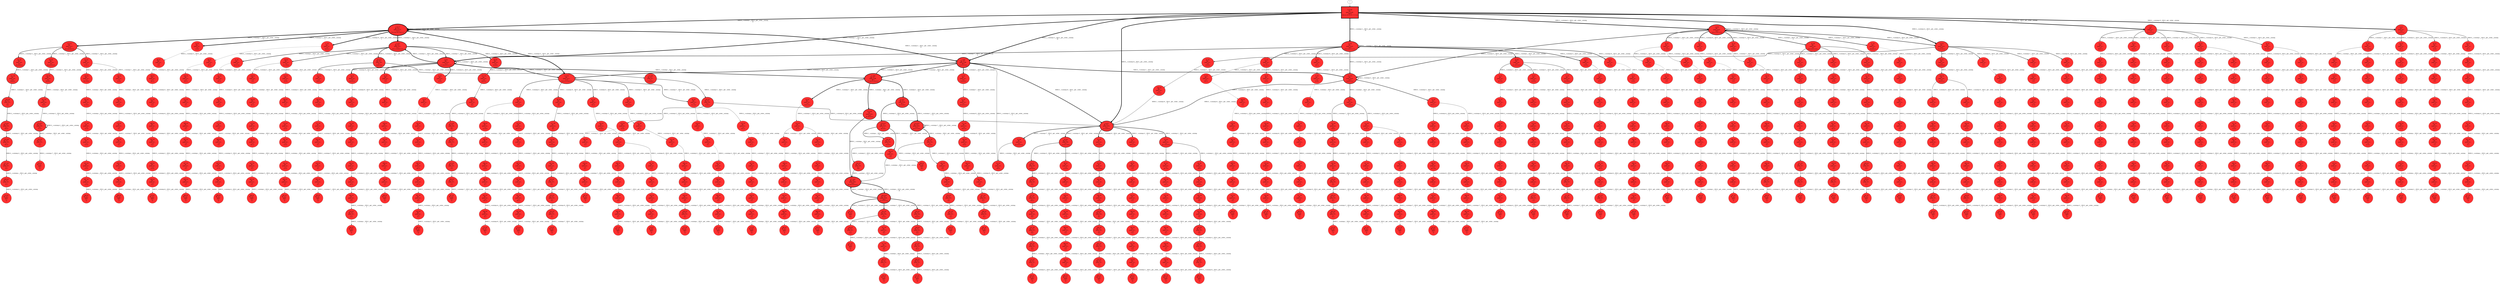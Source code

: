 // produced with flexfringe // 
digraph DFA {
	0 [label="root" shape=box];
		I -> 0;
	0 [ label="0 #169
fin: 
 path: 0:169 , 
169 0
[28,53,19,22,21,7,7,7,5,]" , style=filled, fillcolor="firebrick1", width=1.81414, height=1.81414, penwidth=5.1358];
		0 -> 1 [label="8080.0__>catalog>2__200.0__get__order__catalog
28 " , penwidth=5.1358 ];
		0 -> 2 [label="8080.0__>catalog>__200.0__get__order__catalog
53 " , penwidth=5.1358 ];
		0 -> 3 [label="8080.0__>catalog>1__200.0__get__order__catalog
19 " , penwidth=5.1358 ];
		0 -> 4 [label="8080.0__>catalog>7__200.0__get__order__catalog
22 " , penwidth=5.1358 ];
		0 -> 5 [label="8080.0__>catalog>5__200.0__get__order__catalog
21 " , penwidth=5.1358 ];
		0 -> 6 [label="8080.0__>catalog>6__200.0__get__order__catalog
7 " , penwidth=5.1358 ];
		0 -> 7 [label="8080.0__>catalog>3__200.0__get__order__catalog
7 " , penwidth=5.1358 ];
		0 -> 8 [label="8080.0__>catalog>4__200.0__get__order__catalog
7 " , penwidth=5.1358 ];
		0 -> 9 [label="8080.0__>catalog>9__200.0__get__order__catalog
5 " , penwidth=5.1358 ];
	1 [ label="1 #49
fin: 0:1 , 
 path: 0:48 , 
48 1
[5,31,3,3,6,]" , style=filled, fillcolor="firebrick1", width=1.59169, height=1.59169, penwidth=3.91202];
		1 -> 10 [label="8080.0__>catalog>2__200.0__get__order__catalog
5 " , penwidth=3.91202 ];
		1 -> 11 [label="8080.0__>catalog>__200.0__get__order__catalog
31 " , penwidth=3.91202 ];
		1 -> 12 [label="8080.0__>catalog>1__200.0__get__order__catalog
3 " , penwidth=3.91202 ];
		1 -> 15 [label="8080.0__>catalog>5__200.0__get__order__catalog
3 " , penwidth=3.91202 ];
		1 -> 6 [label="8080.0__>catalog>6__200.0__get__order__catalog
6 " , penwidth=3.91202 ];
	2 [ label="2 #177
fin: 0:5 , 
 path: 0:172 , 
172 5
[10,124,18,12,6,1,1,]" , style=filled, fillcolor="firebrick1", width=1.82161, height=1.82161, penwidth=5.18178];
		2 -> 1 [label="8080.0__>catalog>2__200.0__get__order__catalog
10 " , penwidth=5.18178 ];
		2 -> 2 [label="8080.0__>catalog>__200.0__get__order__catalog
124 " , penwidth=5.18178 ];
		2 -> 13 [label="8080.0__>catalog>1__200.0__get__order__catalog
18 " , penwidth=5.18178 ];
		2 -> 14 [label="8080.0__>catalog>7__200.0__get__order__catalog
12 " , penwidth=5.18178 ];
		2 -> 15 [label="8080.0__>catalog>5__200.0__get__order__catalog
6 " , penwidth=5.18178 ];
		2 -> 16 [label="8080.0__>catalog>3__200.0__get__order__catalog
1 " , penwidth=5.18178 ];
		2 -> 17 [label="8080.0__>catalog>9__200.0__get__order__catalog
1 " , penwidth=5.18178 ];
	3 [ label="3 #24
fin: 
 path: 0:24 , 
24 0
[3,6,5,4,2,1,2,1,]" , style=filled, fillcolor="firebrick1", width=1.43957, height=1.43957, penwidth=3.21888];
		3 -> 10 [label="8080.0__>catalog>2__200.0__get__order__catalog
3 " , penwidth=3.21888 ];
		3 -> 18 [label="8080.0__>catalog>__200.0__get__order__catalog
6 " , penwidth=3.21888 ];
		3 -> 3 [label="8080.0__>catalog>1__200.0__get__order__catalog
5 " , penwidth=3.21888 ];
		3 -> 4 [label="8080.0__>catalog>7__200.0__get__order__catalog
4 " , penwidth=3.21888 ];
		3 -> 19 [label="8080.0__>catalog>5__200.0__get__order__catalog
2 " , penwidth=3.21888 ];
		3 -> 20 [label="8080.0__>catalog>6__200.0__get__order__catalog
1 " , penwidth=3.21888 ];
		3 -> 21 [label="8080.0__>catalog>3__200.0__get__order__catalog
2 " , penwidth=3.21888 ];
		3 -> 22 [label="8080.0__>catalog>9__200.0__get__order__catalog
1 " , penwidth=3.21888 ];
	4 [ label="4 #51
fin: 
 path: 0:51 , 
51 0
[1,18,4,22,3,1,2,]" , style=filled, fillcolor="firebrick1", width=1.59964, height=1.59964, penwidth=3.95124];
		4 -> 23 [label="8080.0__>catalog>2__200.0__get__order__catalog
1 " , penwidth=3.95124 ];
		4 -> 11 [label="8080.0__>catalog>__200.0__get__order__catalog
18 " , penwidth=3.95124 ];
		4 -> 13 [label="8080.0__>catalog>1__200.0__get__order__catalog
4 " , penwidth=3.95124 ];
		4 -> 4 [label="8080.0__>catalog>7__200.0__get__order__catalog
22 " , penwidth=3.95124 ];
		4 -> 15 [label="8080.0__>catalog>5__200.0__get__order__catalog
3 " , penwidth=3.95124 ];
		4 -> 24 [label="8080.0__>catalog>4__200.0__get__order__catalog
1 " , penwidth=3.95124 ];
		4 -> 25 [label="8080.0__>catalog>9__200.0__get__order__catalog
2 " , penwidth=3.95124 ];
	5 [ label="5 #29
fin: 
 path: 0:29 , 
29 0
[4,8,1,2,8,1,2,3,]" , style=filled, fillcolor="firebrick1", width=1.48188, height=1.48188, penwidth=3.4012];
		5 -> 10 [label="8080.0__>catalog>2__200.0__get__order__catalog
4 " , penwidth=3.4012 ];
		5 -> 26 [label="8080.0__>catalog>__200.0__get__order__catalog
8 " , penwidth=3.4012 ];
		5 -> 27 [label="8080.0__>catalog>1__200.0__get__order__catalog
1 " , penwidth=3.4012 ];
		5 -> 28 [label="8080.0__>catalog>7__200.0__get__order__catalog
2 " , penwidth=3.4012 ];
		5 -> 5 [label="8080.0__>catalog>5__200.0__get__order__catalog
8 " , penwidth=3.4012 ];
		5 -> 29 [label="8080.0__>catalog>6__200.0__get__order__catalog
1 " , penwidth=3.4012 ];
		5 -> 30 [label="8080.0__>catalog>3__200.0__get__order__catalog
2 " , penwidth=3.4012 ];
		5 -> 8 [label="8080.0__>catalog>4__200.0__get__order__catalog
3 " , penwidth=3.4012 ];
	6 [ label="6 #25
fin: 0:1 , 
 path: 0:24 , 
24 1
[1,5,4,9,5,]" , style=filled, fillcolor="firebrick1", width=1.44882, height=1.44882, penwidth=3.2581];
		6 -> 31 [label="8080.0__>catalog>2__200.0__get__order__catalog
1 " , penwidth=3.2581 ];
		6 -> 32 [label="8080.0__>catalog>1__200.0__get__order__catalog
5 " , penwidth=3.2581 ];
		6 -> 33 [label="8080.0__>catalog>7__200.0__get__order__catalog
4 " , penwidth=3.2581 ];
		6 -> 34 [label="8080.0__>catalog>5__200.0__get__order__catalog
9 " , penwidth=3.2581 ];
		6 -> 35 [label="8080.0__>catalog>9__200.0__get__order__catalog
5 " , penwidth=3.2581 ];
	7 [ label="7 #7
fin: 
 path: 0:7 , 
7 0
[2,1,1,1,2,]" , style=filled, fillcolor="firebrick1", width=1.12475, height=1.12475, penwidth=2.07944];
		7 -> 36 [label="8080.0__>catalog>1__200.0__get__order__catalog
2 " , penwidth=2.07944 ];
		7 -> 37 [label="8080.0__>catalog>7__200.0__get__order__catalog
1 " , penwidth=2.07944 ];
		7 -> 38 [label="8080.0__>catalog>5__200.0__get__order__catalog
1 " , penwidth=2.07944 ];
		7 -> 39 [label="8080.0__>catalog>3__200.0__get__order__catalog
1 " , penwidth=2.07944 ];
		7 -> 40 [label="8080.0__>catalog>4__200.0__get__order__catalog
2 " , penwidth=2.07944 ];
	8 [ label="8 #10
fin: 
 path: 0:10 , 
10 0
[1,3,1,4,1,]" , style=filled, fillcolor="firebrick1", width=1.22316, height=1.22316, penwidth=2.3979];
		8 -> 41 [label="8080.0__>catalog>7__200.0__get__order__catalog
1 " , penwidth=2.3979 ];
		8 -> 42 [label="8080.0__>catalog>5__200.0__get__order__catalog
3 " , penwidth=2.3979 ];
		8 -> 43 [label="8080.0__>catalog>6__200.0__get__order__catalog
1 " , penwidth=2.3979 ];
		8 -> 44 [label="8080.0__>catalog>3__200.0__get__order__catalog
4 " , penwidth=2.3979 ];
		8 -> 45 [label="8080.0__>catalog>4__200.0__get__order__catalog
1 " , penwidth=2.3979 ];
	9 [ label="9 #5
fin: 
 path: 0:5 , 
5 0
[1,2,1,1,]" , style=filled, fillcolor="firebrick1", width=1.02667, height=1.02667, penwidth=1.79176];
		9 -> 46 [label="8080.0__>catalog>__200.0__get__order__catalog
1 " , penwidth=1.79176 ];
		9 -> 47 [label="8080.0__>catalog>7__200.0__get__order__catalog
2 " , penwidth=1.79176 ];
		9 -> 48 [label="8080.0__>catalog>5__200.0__get__order__catalog
1 " , penwidth=1.79176 ];
		9 -> 49 [label="8080.0__>catalog>9__200.0__get__order__catalog
1 " , penwidth=1.79176 ];
	10 [ label="10 #16
fin: 
 path: 0:16 , 
16 0
[4,6,0,2,4,]" , style=filled, fillcolor="firebrick1", width=1.3437, height=1.3437, penwidth=2.83321];
		10 -> 10 [label="8080.0__>catalog>2__200.0__get__order__catalog
4 " , penwidth=2.83321 ];
		10 -> 50 [label="8080.0__>catalog>__200.0__get__order__catalog
6 " , penwidth=2.83321 ];
		10 -> 51 [label="8080.0__>catalog>5__200.0__get__order__catalog
2 " , penwidth=2.83321 ];
		10 -> 6 [label="8080.0__>catalog>6__200.0__get__order__catalog
4 " , penwidth=2.83321 ];
	11 [ label="11 #49
fin: 0:1 , 
 path: 0:48 , 
48 1
[7,18,21,2,0,0,0,]" , style=filled, fillcolor="firebrick1", width=1.59169, height=1.59169, penwidth=3.91202];
		11 -> 1 [label="8080.0__>catalog>2__200.0__get__order__catalog
7 " , penwidth=3.91202 ];
		11 -> 52 [label="8080.0__>catalog>__200.0__get__order__catalog
18 " , penwidth=3.91202 ];
		11 -> 53 [label="8080.0__>catalog>1__200.0__get__order__catalog
21 " , penwidth=3.91202 ];
		11 -> 54 [label="8080.0__>catalog>7__200.0__get__order__catalog
2 " , penwidth=3.91202 ];
	12 [ label="12 #3
fin: 
 path: 0:3 , 
3 0
[3,0,0,0,]" , style=filled, fillcolor="firebrick1", width=0.869742, height=0.869742, penwidth=1.38629];
		12 -> 55 [label="8080.0__>catalog>7__200.0__get__order__catalog
3 " , penwidth=1.38629 ];
	13 [ label="13 #22
fin: 0:1 , 
 path: 0:21 , 
21 1
[10,1,2,3,0,0,5,0,]" , style=filled, fillcolor="firebrick1", width=1.41961, height=1.41961, penwidth=3.13549];
		13 -> 56 [label="8080.0__>catalog>2__200.0__get__order__catalog
10 " , penwidth=3.13549 ];
		13 -> 57 [label="8080.0__>catalog>__200.0__get__order__catalog
1 " , penwidth=3.13549 ];
		13 -> 58 [label="8080.0__>catalog>1__200.0__get__order__catalog
2 " , penwidth=3.13549 ];
		13 -> 4 [label="8080.0__>catalog>7__200.0__get__order__catalog
3 " , penwidth=3.13549 ];
		13 -> 59 [label="8080.0__>catalog>3__200.0__get__order__catalog
5 " , penwidth=3.13549 ];
	14 [ label="14 #12
fin: 
 path: 0:12 , 
12 0
[0,0,4,2,6,0,0,]" , style=filled, fillcolor="firebrick1", width=1.27115, height=1.27115, penwidth=2.56495];
		14 -> 60 [label="8080.0__>catalog>1__200.0__get__order__catalog
4 " , penwidth=2.56495 ];
		14 -> 61 [label="8080.0__>catalog>7__200.0__get__order__catalog
2 " , penwidth=2.56495 ];
		14 -> 62 [label="8080.0__>catalog>5__200.0__get__order__catalog
6 " , penwidth=2.56495 ];
	15 [ label="15 #12
fin: 
 path: 0:12 , 
12 0
[0,0,2,2,2,4,0,2,]" , style=filled, fillcolor="firebrick1", width=1.27115, height=1.27115, penwidth=2.56495];
		15 -> 63 [label="8080.0__>catalog>1__200.0__get__order__catalog
2 " , penwidth=2.56495 ];
		15 -> 64 [label="8080.0__>catalog>7__200.0__get__order__catalog
2 " , penwidth=2.56495 ];
		15 -> 65 [label="8080.0__>catalog>5__200.0__get__order__catalog
2 " , penwidth=2.56495 ];
		15 -> 66 [label="8080.0__>catalog>6__200.0__get__order__catalog
4 " , penwidth=2.56495 ];
		15 -> 67 [label="8080.0__>catalog>4__200.0__get__order__catalog
2 " , penwidth=2.56495 ];
	16 [ label="16 #1
fin: 
 path: 0:1 , 
1 0
[1,0,]" , style=filled, fillcolor="firebrick1", width=0.526589, height=0.526589, penwidth=0.693147];
		16 -> 68 [label="8080.0__>catalog>3__200.0__get__order__catalog
1 " , penwidth=0.693147 ];
	17 [ label="17 #1
fin: 
 path: 0:1 , 
1 0
[0,0,1,]" , style=filled, fillcolor="firebrick1", width=0.526589, height=0.526589, penwidth=0.693147];
		17 -> 69 [label="8080.0__>catalog>5__200.0__get__order__catalog
1 " , penwidth=0.693147 ];
	18 [ label="18 #6
fin: 
 path: 0:6 , 
6 0
[2,3,0,1,0,0,]" , style=filled, fillcolor="firebrick1", width=1.08042, height=1.08042, penwidth=1.94591];
		18 -> 70 [label="8080.0__>catalog>2__200.0__get__order__catalog
2 " , penwidth=1.94591 ];
		18 -> 71 [label="8080.0__>catalog>__200.0__get__order__catalog
3 " , penwidth=1.94591 ];
		18 -> 72 [label="8080.0__>catalog>5__200.0__get__order__catalog
1 " , penwidth=1.94591 ];
	19 [ label="19 #2
fin: 
 path: 0:2 , 
2 0
[2,0,0,]" , style=filled, fillcolor="firebrick1", width=0.741276, height=0.741276, penwidth=1.09861];
		19 -> 73 [label="8080.0__>catalog>2__200.0__get__order__catalog
2 " , penwidth=1.09861 ];
	20 [ label="20 #1
fin: 
 path: 0:1 , 
1 0
[0,1,0,]" , style=filled, fillcolor="firebrick1", width=0.526589, height=0.526589, penwidth=0.693147];
		20 -> 74 [label="8080.0__>catalog>1__200.0__get__order__catalog
1 " , penwidth=0.693147 ];
	21 [ label="21 #2
fin: 
 path: 0:2 , 
2 0
[0,1,0,1,]" , style=filled, fillcolor="firebrick1", width=0.741276, height=0.741276, penwidth=1.09861];
		21 -> 75 [label="8080.0__>catalog>5__200.0__get__order__catalog
1 " , penwidth=1.09861 ];
		21 -> 76 [label="8080.0__>catalog>4__200.0__get__order__catalog
1 " , penwidth=1.09861 ];
	22 [ label="22 #1
fin: 
 path: 0:1 , 
1 0
[0,1,]" , style=filled, fillcolor="firebrick1", width=0.526589, height=0.526589, penwidth=0.693147];
		22 -> 77 [label="8080.0__>catalog>7__200.0__get__order__catalog
1 " , penwidth=0.693147 ];
	24 [ label="24 #1
fin: 
 path: 0:1 , 
1 0
[1,0,]" , style=filled, fillcolor="firebrick1", width=0.526589, height=0.526589, penwidth=0.693147];
		24 -> 79 [label="8080.0__>catalog>7__200.0__get__order__catalog
1 " , penwidth=0.693147 ];
	25 [ label="25 #2
fin: 
 path: 0:2 , 
2 0
[0,0,0,2,]" , style=filled, fillcolor="firebrick1", width=0.741276, height=0.741276, penwidth=1.09861];
		25 -> 80 [label="8080.0__>catalog>9__200.0__get__order__catalog
2 " , penwidth=1.09861 ];
	26 [ label="26 #8
fin: 
 path: 0:8 , 
8 0
[0,3,0,0,2,3,0,]" , style=filled, fillcolor="firebrick1", width=1.16228, height=1.16228, penwidth=2.19722];
		26 -> 81 [label="8080.0__>catalog>__200.0__get__order__catalog
3 " , penwidth=2.19722 ];
		26 -> 82 [label="8080.0__>catalog>5__200.0__get__order__catalog
2 " , penwidth=2.19722 ];
		26 -> 83 [label="8080.0__>catalog>3__200.0__get__order__catalog
3 " , penwidth=2.19722 ];
	27 [ label="27 #1
fin: 
 path: 0:1 , 
1 0
[0,0,0,1,]" , style=filled, fillcolor="firebrick1", width=0.526589, height=0.526589, penwidth=0.693147];
		27 -> 84 [label="8080.0__>catalog>3__200.0__get__order__catalog
1 " , penwidth=0.693147 ];
	28 [ label="28 #2
fin: 
 path: 0:2 , 
2 0
[1,1,0,0,]" , style=filled, fillcolor="firebrick1", width=0.741276, height=0.741276, penwidth=1.09861];
		28 -> 85 [label="8080.0__>catalog>__200.0__get__order__catalog
1 " , penwidth=1.09861 ];
		28 -> 86 [label="8080.0__>catalog>1__200.0__get__order__catalog
1 " , penwidth=1.09861 ];
	29 [ label="29 #1
fin: 
 path: 0:1 , 
1 0
[1,0,]" , style=filled, fillcolor="firebrick1", width=0.526589, height=0.526589, penwidth=0.693147];
		29 -> 87 [label="8080.0__>catalog>2__200.0__get__order__catalog
1 " , penwidth=0.693147 ];
	30 [ label="30 #2
fin: 
 path: 0:2 , 
2 0
[2,0,0,]" , style=filled, fillcolor="firebrick1", width=0.741276, height=0.741276, penwidth=1.09861];
		30 -> 88 [label="8080.0__>catalog>7__200.0__get__order__catalog
2 " , penwidth=1.09861 ];
	31 [ label="31 #1
fin: 
 path: 0:1 , 
1 0
[0,0,1,0,]" , style=filled, fillcolor="firebrick1", width=0.526589, height=0.526589, penwidth=0.693147];
		31 -> 89 [label="8080.0__>catalog>5__200.0__get__order__catalog
1 " , penwidth=0.693147 ];
	32 [ label="32 #5
fin: 
 path: 0:5 , 
5 0
[4,1,0,0,0,0,]" , style=filled, fillcolor="firebrick1", width=1.02667, height=1.02667, penwidth=1.79176];
		32 -> 90 [label="8080.0__>catalog>1__200.0__get__order__catalog
4 " , penwidth=1.79176 ];
		32 -> 91 [label="8080.0__>catalog>7__200.0__get__order__catalog
1 " , penwidth=1.79176 ];
	33 [ label="33 #4
fin: 
 path: 0:4 , 
4 0
[0,4,0,0,0,0,]" , style=filled, fillcolor="firebrick1", width=0.959135, height=0.959135, penwidth=1.60944];
		33 -> 92 [label="8080.0__>catalog>__200.0__get__order__catalog
4 " , penwidth=1.60944 ];
	34 [ label="34 #9
fin: 0:1 , 
 path: 0:8 , 
8 1
[1,0,0,7,0,0,]" , style=filled, fillcolor="firebrick1", width=1.19471, height=1.19471, penwidth=2.30259];
		34 -> 93 [label="8080.0__>catalog>2__200.0__get__order__catalog
1 " , penwidth=2.30259 ];
		34 -> 94 [label="8080.0__>catalog>5__200.0__get__order__catalog
7 " , penwidth=2.30259 ];
	35 [ label="35 #5
fin: 
 path: 0:5 , 
5 0
[0,5,0,0,]" , style=filled, fillcolor="firebrick1", width=1.02667, height=1.02667, penwidth=1.79176];
		35 -> 95 [label="8080.0__>catalog>7__200.0__get__order__catalog
5 " , penwidth=1.79176 ];
	36 [ label="36 #2
fin: 
 path: 0:2 , 
2 0
[0,1,0,1,]" , style=filled, fillcolor="firebrick1", width=0.741276, height=0.741276, penwidth=1.09861];
		36 -> 96 [label="8080.0__>catalog>6__200.0__get__order__catalog
1 " , penwidth=1.09861 ];
		36 -> 97 [label="8080.0__>catalog>9__200.0__get__order__catalog
1 " , penwidth=1.09861 ];
	37 [ label="37 #1
fin: 
 path: 0:1 , 
1 0
[0,0,1,]" , style=filled, fillcolor="firebrick1", width=0.526589, height=0.526589, penwidth=0.693147];
		37 -> 98 [label="8080.0__>catalog>4__200.0__get__order__catalog
1 " , penwidth=0.693147 ];
	38 [ label="38 #1
fin: 
 path: 0:1 , 
1 0
[0,0,1,]" , style=filled, fillcolor="firebrick1", width=0.526589, height=0.526589, penwidth=0.693147];
		38 -> 99 [label="8080.0__>catalog>4__200.0__get__order__catalog
1 " , penwidth=0.693147 ];
	39 [ label="39 #1
fin: 
 path: 0:1 , 
1 0
[1,]" , style=filled, fillcolor="firebrick1", width=0.526589, height=0.526589, penwidth=0.693147];
		39 -> 100 [label="8080.0__>catalog>4__200.0__get__order__catalog
1 " , penwidth=0.693147 ];
	40 [ label="40 #2
fin: 
 path: 0:2 , 
2 0
[0,1,0,1,]" , style=filled, fillcolor="firebrick1", width=0.741276, height=0.741276, penwidth=1.09861];
		40 -> 101 [label="8080.0__>catalog>5__200.0__get__order__catalog
1 " , penwidth=1.09861 ];
		40 -> 102 [label="8080.0__>catalog>4__200.0__get__order__catalog
1 " , penwidth=1.09861 ];
	41 [ label="41 #1
fin: 
 path: 0:1 , 
1 0
[1,]" , style=filled, fillcolor="firebrick1", width=0.526589, height=0.526589, penwidth=0.693147];
		41 -> 103 [label="8080.0__>catalog>1__200.0__get__order__catalog
1 " , penwidth=0.693147 ];
	42 [ label="42 #3
fin: 
 path: 0:3 , 
3 0
[3,0,0,]" , style=filled, fillcolor="firebrick1", width=0.869742, height=0.869742, penwidth=1.38629];
		42 -> 104 [label="8080.0__>catalog>2__200.0__get__order__catalog
3 " , penwidth=1.38629 ];
	43 [ label="43 #1
fin: 
 path: 0:1 , 
1 0
[0,1,]" , style=filled, fillcolor="firebrick1", width=0.526589, height=0.526589, penwidth=0.693147];
		43 -> 105 [label="8080.0__>catalog>5__200.0__get__order__catalog
1 " , penwidth=0.693147 ];
	44 [ label="44 #4
fin: 
 path: 0:4 , 
4 0
[4,0,0,0,0,]" , style=filled, fillcolor="firebrick1", width=0.959135, height=0.959135, penwidth=1.60944];
		44 -> 106 [label="8080.0__>catalog>1__200.0__get__order__catalog
4 " , penwidth=1.60944 ];
	45 [ label="45 #1
fin: 
 path: 0:1 , 
1 0
[1,]" , style=filled, fillcolor="firebrick1", width=0.526589, height=0.526589, penwidth=0.693147];
		45 -> 107 [label="8080.0__>catalog>6__200.0__get__order__catalog
1 " , penwidth=0.693147 ];
	46 [ label="46 #1
fin: 
 path: 0:1 , 
1 0
[0,1,]" , style=filled, fillcolor="firebrick1", width=0.526589, height=0.526589, penwidth=0.693147];
		46 -> 108 [label="8080.0__>catalog>9__200.0__get__order__catalog
1 " , penwidth=0.693147 ];
	47 [ label="47 #2
fin: 
 path: 0:2 , 
2 0
[0,1,1,0,0,]" , style=filled, fillcolor="firebrick1", width=0.741276, height=0.741276, penwidth=1.09861];
		47 -> 109 [label="8080.0__>catalog>__200.0__get__order__catalog
1 " , penwidth=1.09861 ];
		47 -> 110 [label="8080.0__>catalog>1__200.0__get__order__catalog
1 " , penwidth=1.09861 ];
	48 [ label="48 #1
fin: 
 path: 0:1 , 
1 0
[0,1,]" , style=filled, fillcolor="firebrick1", width=0.526589, height=0.526589, penwidth=0.693147];
		48 -> 111 [label="8080.0__>catalog>5__200.0__get__order__catalog
1 " , penwidth=0.693147 ];
	49 [ label="49 #1
fin: 
 path: 0:1 , 
1 0
[1,0,]" , style=filled, fillcolor="firebrick1", width=0.526589, height=0.526589, penwidth=0.693147];
		49 -> 112 [label="8080.0__>catalog>__200.0__get__order__catalog
1 " , penwidth=0.693147 ];
	50 [ label="50 #6
fin: 
 path: 0:6 , 
6 0
[2,0,0,4,0,]" , style=filled, fillcolor="firebrick1", width=1.08042, height=1.08042, penwidth=1.94591];
		50 -> 113 [label="8080.0__>catalog>2__200.0__get__order__catalog
2 " , penwidth=1.94591 ];
		50 -> 114 [label="8080.0__>catalog>7__200.0__get__order__catalog
4 " , penwidth=1.94591 ];
	52 [ label="52 #18
fin: 
 path: 0:18 , 
18 0
[0,18,0,0,0,]" , style=filled, fillcolor="firebrick1", width=1.37231, height=1.37231, penwidth=2.94444];
		52 -> 117 [label="8080.0__>catalog>__200.0__get__order__catalog
18 " , penwidth=2.94444 ];
	53 [ label="53 #21
fin: 0:1 , 
 path: 0:20 , 
20 1
[0,12,8,0,]" , style=filled, fillcolor="firebrick1", width=1.4088, height=1.4088, penwidth=3.09104];
		53 -> 118 [label="8080.0__>catalog>1__200.0__get__order__catalog
12 " , penwidth=3.09104 ];
		53 -> 119 [label="8080.0__>catalog>7__200.0__get__order__catalog
8 " , penwidth=3.09104 ];
	54 [ label="54 #2
fin: 
 path: 0:2 , 
2 0
[0,0,2,0,]" , style=filled, fillcolor="firebrick1", width=0.741276, height=0.741276, penwidth=1.09861];
		54 -> 120 [label="8080.0__>catalog>7__200.0__get__order__catalog
2 " , penwidth=1.09861 ];
	55 [ label="55 #3
fin: 
 path: 0:3 , 
3 0
[0,0,0,0,3,]" , style=filled, fillcolor="firebrick1", width=0.869742, height=0.869742, penwidth=1.38629];
		55 -> 121 [label="8080.0__>catalog>9__200.0__get__order__catalog
3 " , penwidth=1.38629 ];
	67 [ label="67 #2
fin: 
 path: 0:2 , 
2 0
[0,2,]" , style=filled, fillcolor="firebrick1", width=0.741276, height=0.741276, penwidth=1.09861];
		67 -> 138 [label="8080.0__>catalog>3__200.0__get__order__catalog
2 " , penwidth=1.09861 ];
	56 [ label="56 #10
fin: 0:1 , 
 path: 0:9 , 
9 1
[0,8,1,0,]" , style=filled, fillcolor="firebrick1", width=1.22316, height=1.22316, penwidth=2.3979];
		56 -> 122 [label="8080.0__>catalog>__200.0__get__order__catalog
8 " , penwidth=2.3979 ];
		56 -> 123 [label="8080.0__>catalog>5__200.0__get__order__catalog
1 " , penwidth=2.3979 ];
	58 [ label="58 #2
fin: 
 path: 0:2 , 
2 0
[1,1,0,0,]" , style=filled, fillcolor="firebrick1", width=0.741276, height=0.741276, penwidth=1.09861];
		58 -> 125 [label="8080.0__>catalog>__200.0__get__order__catalog
1 " , penwidth=1.09861 ];
		58 -> 126 [label="8080.0__>catalog>1__200.0__get__order__catalog
1 " , penwidth=1.09861 ];
	59 [ label="59 #5
fin: 
 path: 0:5 , 
5 0
[5,0,0,]" , style=filled, fillcolor="firebrick1", width=1.02667, height=1.02667, penwidth=1.79176];
		59 -> 127 [label="8080.0__>catalog>5__200.0__get__order__catalog
5 " , penwidth=1.79176 ];
	60 [ label="60 #4
fin: 
 path: 0:4 , 
4 0
[4,0,0,0,0,0,]" , style=filled, fillcolor="firebrick1", width=0.959135, height=0.959135, penwidth=1.60944];
		60 -> 128 [label="8080.0__>catalog>2__200.0__get__order__catalog
4 " , penwidth=1.60944 ];
	61 [ label="61 #2
fin: 
 path: 0:2 , 
2 0
[1,0,1,]" , style=filled, fillcolor="firebrick1", width=0.741276, height=0.741276, penwidth=1.09861];
		61 -> 129 [label="8080.0__>catalog>__200.0__get__order__catalog
1 " , penwidth=1.09861 ];
		61 -> 130 [label="8080.0__>catalog>7__200.0__get__order__catalog
1 " , penwidth=1.09861 ];
	62 [ label="62 #6
fin: 
 path: 0:6 , 
6 0
[0,0,6,0,0,]" , style=filled, fillcolor="firebrick1", width=1.08042, height=1.08042, penwidth=1.94591];
		62 -> 131 [label="8080.0__>catalog>7__200.0__get__order__catalog
6 " , penwidth=1.94591 ];
	64 [ label="64 #2
fin: 
 path: 0:2 , 
2 0
[1,1,0,]" , style=filled, fillcolor="firebrick1", width=0.741276, height=0.741276, penwidth=1.09861];
		64 -> 133 [label="8080.0__>catalog>__200.0__get__order__catalog
1 " , penwidth=1.09861 ];
		64 -> 134 [label="8080.0__>catalog>1__200.0__get__order__catalog
1 " , penwidth=1.09861 ];
	65 [ label="65 #2
fin: 
 path: 0:2 , 
2 0
[1,0,1,0,]" , style=filled, fillcolor="firebrick1", width=0.741276, height=0.741276, penwidth=1.09861];
		65 -> 135 [label="8080.0__>catalog>__200.0__get__order__catalog
1 " , penwidth=1.09861 ];
		65 -> 136 [label="8080.0__>catalog>5__200.0__get__order__catalog
1 " , penwidth=1.09861 ];
	66 [ label="66 #4
fin: 
 path: 0:4 , 
4 0
[4,]" , style=filled, fillcolor="firebrick1", width=0.959135, height=0.959135, penwidth=1.60944];
		66 -> 137 [label="8080.0__>catalog>2__200.0__get__order__catalog
4 " , penwidth=1.60944 ];
	68 [ label="68 #1
fin: 
 path: 0:1 , 
1 0
[1,]" , style=filled, fillcolor="firebrick1", width=0.526589, height=0.526589, penwidth=0.693147];
		68 -> 139 [label="8080.0__>catalog>4__200.0__get__order__catalog
1 " , penwidth=0.693147 ];
	69 [ label="69 #1
fin: 
 path: 0:1 , 
1 0
[0,1,]" , style=filled, fillcolor="firebrick1", width=0.526589, height=0.526589, penwidth=0.693147];
		69 -> 140 [label="8080.0__>catalog>5__200.0__get__order__catalog
1 " , penwidth=0.693147 ];
	70 [ label="70 #2
fin: 
 path: 0:2 , 
2 0
[2,0,0,]" , style=filled, fillcolor="firebrick1", width=0.741276, height=0.741276, penwidth=1.09861];
		70 -> 141 [label="8080.0__>catalog>__200.0__get__order__catalog
2 " , penwidth=1.09861 ];
	71 [ label="71 #3
fin: 
 path: 0:3 , 
3 0
[0,3,0,0,]" , style=filled, fillcolor="firebrick1", width=0.869742, height=0.869742, penwidth=1.38629];
		71 -> 142 [label="8080.0__>catalog>__200.0__get__order__catalog
3 " , penwidth=1.38629 ];
	72 [ label="72 #1
fin: 
 path: 0:1 , 
1 0
[0,1,0,]" , style=filled, fillcolor="firebrick1", width=0.526589, height=0.526589, penwidth=0.693147];
		72 -> 143 [label="8080.0__>catalog>5__200.0__get__order__catalog
1 " , penwidth=0.693147 ];
	73 [ label="73 #2
fin: 
 path: 0:2 , 
2 0
[2,0,]" , style=filled, fillcolor="firebrick1", width=0.741276, height=0.741276, penwidth=1.09861];
		73 -> 144 [label="8080.0__>catalog>5__200.0__get__order__catalog
2 " , penwidth=1.09861 ];
	74 [ label="74 #1
fin: 
 path: 0:1 , 
1 0
[1,0,]" , style=filled, fillcolor="firebrick1", width=0.526589, height=0.526589, penwidth=0.693147];
		74 -> 145 [label="8080.0__>catalog>7__200.0__get__order__catalog
1 " , penwidth=0.693147 ];
	75 [ label="75 #1
fin: 
 path: 0:1 , 
1 0
[0,1,]" , style=filled, fillcolor="firebrick1", width=0.526589, height=0.526589, penwidth=0.693147];
		75 -> 146 [label="8080.0__>catalog>4__200.0__get__order__catalog
1 " , penwidth=0.693147 ];
	76 [ label="76 #1
fin: 
 path: 0:1 , 
1 0
[1,0,]" , style=filled, fillcolor="firebrick1", width=0.526589, height=0.526589, penwidth=0.693147];
		76 -> 147 [label="8080.0__>catalog>5__200.0__get__order__catalog
1 " , penwidth=0.693147 ];
	77 [ label="77 #1
fin: 
 path: 0:1 , 
1 0
[1,0,]" , style=filled, fillcolor="firebrick1", width=0.526589, height=0.526589, penwidth=0.693147];
		77 -> 148 [label="8080.0__>catalog>__200.0__get__order__catalog
1 " , penwidth=0.693147 ];
	57 [ label="57 #1
fin: 
 path: 0:1 , 
1 0
[0,0,1,0,]" , style=filled, fillcolor="firebrick1", width=0.526589, height=0.526589, penwidth=0.693147];
		57 -> 124 [label="8080.0__>catalog>5__200.0__get__order__catalog
1 " , penwidth=0.693147 ];
	63 [ label="63 #2
fin: 
 path: 0:2 , 
2 0
[0,0,2,0,]" , style=filled, fillcolor="firebrick1", width=0.741276, height=0.741276, penwidth=1.09861];
		63 -> 132 [label="8080.0__>catalog>3__200.0__get__order__catalog
2 " , penwidth=1.09861 ];
	79 [ label="79 #1
fin: 
 path: 0:1 , 
1 0
[1,]" , style=filled, fillcolor="firebrick1", width=0.526589, height=0.526589, penwidth=0.693147];
		79 -> 150 [label="8080.0__>catalog>1__200.0__get__order__catalog
1 " , penwidth=0.693147 ];
	80 [ label="80 #2
fin: 
 path: 0:2 , 
2 0
[2,0,]" , style=filled, fillcolor="firebrick1", width=0.741276, height=0.741276, penwidth=1.09861];
		80 -> 151 [label="8080.0__>catalog>__200.0__get__order__catalog
2 " , penwidth=1.09861 ];
	51 [ label="51 #2
fin: 
 path: 0:2 , 
2 0
[0,0,1,1,]" , style=filled, fillcolor="firebrick1", width=0.741276, height=0.741276, penwidth=1.09861];
		51 -> 115 [label="8080.0__>catalog>5__200.0__get__order__catalog
1 " , penwidth=1.09861 ];
		51 -> 116 [label="8080.0__>catalog>4__200.0__get__order__catalog
1 " , penwidth=1.09861 ];
	81 [ label="81 #3
fin: 
 path: 0:3 , 
3 0
[0,3,0,0,]" , style=filled, fillcolor="firebrick1", width=0.869742, height=0.869742, penwidth=1.38629];
		81 -> 152 [label="8080.0__>catalog>__200.0__get__order__catalog
3 " , penwidth=1.38629 ];
	82 [ label="82 #2
fin: 
 path: 0:2 , 
2 0
[2,0,]" , style=filled, fillcolor="firebrick1", width=0.741276, height=0.741276, penwidth=1.09861];
		82 -> 153 [label="8080.0__>catalog>7__200.0__get__order__catalog
2 " , penwidth=1.09861 ];
	83 [ label="83 #3
fin: 
 path: 0:3 , 
3 0
[0,3,0,]" , style=filled, fillcolor="firebrick1", width=0.869742, height=0.869742, penwidth=1.38629];
		83 -> 154 [label="8080.0__>catalog>3__200.0__get__order__catalog
3 " , penwidth=1.38629 ];
	84 [ label="84 #1
fin: 
 path: 0:1 , 
1 0
[1,]" , style=filled, fillcolor="firebrick1", width=0.526589, height=0.526589, penwidth=0.693147];
		84 -> 155 [label="8080.0__>catalog>4__200.0__get__order__catalog
1 " , penwidth=0.693147 ];
	85 [ label="85 #1
fin: 
 path: 0:1 , 
1 0
[0,0,1,]" , style=filled, fillcolor="firebrick1", width=0.526589, height=0.526589, penwidth=0.693147];
		85 -> 156 [label="8080.0__>catalog>7__200.0__get__order__catalog
1 " , penwidth=0.693147 ];
	86 [ label="86 #1
fin: 
 path: 0:1 , 
1 0
[1,0,0,]" , style=filled, fillcolor="firebrick1", width=0.526589, height=0.526589, penwidth=0.693147];
		86 -> 157 [label="8080.0__>catalog>2__200.0__get__order__catalog
1 " , penwidth=0.693147 ];
	87 [ label="87 #1
fin: 
 path: 0:1 , 
1 0
[1,]" , style=filled, fillcolor="firebrick1", width=0.526589, height=0.526589, penwidth=0.693147];
		87 -> 158 [label="8080.0__>catalog>5__200.0__get__order__catalog
1 " , penwidth=0.693147 ];
	88 [ label="88 #2
fin: 
 path: 0:2 , 
2 0
[0,2,]" , style=filled, fillcolor="firebrick1", width=0.741276, height=0.741276, penwidth=1.09861];
		88 -> 159 [label="8080.0__>catalog>4__200.0__get__order__catalog
2 " , penwidth=1.09861 ];
	89 [ label="89 #1
fin: 
 path: 0:1 , 
1 0
[1,]" , style=filled, fillcolor="firebrick1", width=0.526589, height=0.526589, penwidth=0.693147];
		89 -> 160 [label="8080.0__>catalog>4__200.0__get__order__catalog
1 " , penwidth=0.693147 ];
	90 [ label="90 #4
fin: 
 path: 0:4 , 
4 0
[4,0,]" , style=filled, fillcolor="firebrick1", width=0.959135, height=0.959135, penwidth=1.60944];
		90 -> 161 [label="8080.0__>catalog>5__200.0__get__order__catalog
4 " , penwidth=1.60944 ];
	91 [ label="91 #1
fin: 
 path: 0:1 , 
1 0
[0,1,0,]" , style=filled, fillcolor="firebrick1", width=0.526589, height=0.526589, penwidth=0.693147];
		91 -> 162 [label="8080.0__>catalog>5__200.0__get__order__catalog
1 " , penwidth=0.693147 ];
	92 [ label="92 #4
fin: 
 path: 0:4 , 
4 0
[4,0,]" , style=filled, fillcolor="firebrick1", width=0.959135, height=0.959135, penwidth=1.60944];
		92 -> 1 [label="8080.0__>catalog>2__200.0__get__order__catalog
4 " , penwidth=1.60944 ];
	93 [ label="93 #1
fin: 
 path: 0:1 , 
1 0
[1,0,0,]" , style=filled, fillcolor="firebrick1", width=0.526589, height=0.526589, penwidth=0.693147];
		93 -> 163 [label="8080.0__>catalog>2__200.0__get__order__catalog
1 " , penwidth=0.693147 ];
	94 [ label="94 #7
fin: 0:1 , 
 path: 0:6 , 
6 1
[0,0,6,0,]" , style=filled, fillcolor="firebrick1", width=1.12475, height=1.12475, penwidth=2.07944];
		94 -> 164 [label="8080.0__>catalog>3__200.0__get__order__catalog
6 " , penwidth=2.07944 ];
	95 [ label="95 #5
fin: 
 path: 0:5 , 
5 0
[0,0,5,0,0,]" , style=filled, fillcolor="firebrick1", width=1.02667, height=1.02667, penwidth=1.79176];
		95 -> 165 [label="8080.0__>catalog>1__200.0__get__order__catalog
5 " , penwidth=1.79176 ];
	96 [ label="96 #1
fin: 
 path: 0:1 , 
1 0
[1,]" , style=filled, fillcolor="firebrick1", width=0.526589, height=0.526589, penwidth=0.693147];
		96 -> 166 [label="8080.0__>catalog>1__200.0__get__order__catalog
1 " , penwidth=0.693147 ];
	97 [ label="97 #1
fin: 
 path: 0:1 , 
1 0
[1,]" , style=filled, fillcolor="firebrick1", width=0.526589, height=0.526589, penwidth=0.693147];
		97 -> 167 [label="8080.0__>catalog>7__200.0__get__order__catalog
1 " , penwidth=0.693147 ];
	98 [ label="98 #1
fin: 
 path: 0:1 , 
1 0
[1,0,0,0,]" , style=filled, fillcolor="firebrick1", width=0.526589, height=0.526589, penwidth=0.693147];
		98 -> 168 [label="8080.0__>catalog>7__200.0__get__order__catalog
1 " , penwidth=0.693147 ];
	99 [ label="99 #1
fin: 
 path: 0:1 , 
1 0
[1,0,0,]" , style=filled, fillcolor="firebrick1", width=0.526589, height=0.526589, penwidth=0.693147];
		99 -> 169 [label="8080.0__>catalog>5__200.0__get__order__catalog
1 " , penwidth=0.693147 ];
	100 [ label="100 #1
fin: 
 path: 0:1 , 
1 0
[0,1,]" , style=filled, fillcolor="firebrick1", width=0.526589, height=0.526589, penwidth=0.693147];
		100 -> 170 [label="8080.0__>catalog>4__200.0__get__order__catalog
1 " , penwidth=0.693147 ];
	101 [ label="101 #1
fin: 
 path: 0:1 , 
1 0
[1,]" , style=filled, fillcolor="firebrick1", width=0.526589, height=0.526589, penwidth=0.693147];
		101 -> 171 [label="8080.0__>catalog>2__200.0__get__order__catalog
1 " , penwidth=0.693147 ];
	102 [ label="102 #1
fin: 
 path: 0:1 , 
1 0
[1,]" , style=filled, fillcolor="firebrick1", width=0.526589, height=0.526589, penwidth=0.693147];
		102 -> 172 [label="8080.0__>catalog>6__200.0__get__order__catalog
1 " , penwidth=0.693147 ];
	103 [ label="103 #1
fin: 
 path: 0:1 , 
1 0
[1,]" , style=filled, fillcolor="firebrick1", width=0.526589, height=0.526589, penwidth=0.693147];
		103 -> 173 [label="8080.0__>catalog>__200.0__get__order__catalog
1 " , penwidth=0.693147 ];
	104 [ label="104 #3
fin: 
 path: 0:3 , 
3 0
[0,0,3,]" , style=filled, fillcolor="firebrick1", width=0.869742, height=0.869742, penwidth=1.38629];
		104 -> 6 [label="8080.0__>catalog>6__200.0__get__order__catalog
3 " , penwidth=1.38629 ];
	105 [ label="105 #1
fin: 
 path: 0:1 , 
1 0
[1,]" , style=filled, fillcolor="firebrick1", width=0.526589, height=0.526589, penwidth=0.693147];
		105 -> 174 [label="8080.0__>catalog>2__200.0__get__order__catalog
1 " , penwidth=0.693147 ];
	106 [ label="106 #4
fin: 
 path: 0:4 , 
4 0
[0,0,2,2,]" , style=filled, fillcolor="firebrick1", width=0.959135, height=0.959135, penwidth=1.60944];
		106 -> 175 [label="8080.0__>catalog>6__200.0__get__order__catalog
2 " , penwidth=1.60944 ];
		106 -> 176 [label="8080.0__>catalog>9__200.0__get__order__catalog
2 " , penwidth=1.60944 ];
	107 [ label="107 #1
fin: 
 path: 0:1 , 
1 0
[0,1,]" , style=filled, fillcolor="firebrick1", width=0.526589, height=0.526589, penwidth=0.693147];
		107 -> 177 [label="8080.0__>catalog>5__200.0__get__order__catalog
1 " , penwidth=0.693147 ];
	108 [ label="108 #1
fin: 
 path: 0:1 , 
1 0
[1,]" , style=filled, fillcolor="firebrick1", width=0.526589, height=0.526589, penwidth=0.693147];
		108 -> 178 [label="8080.0__>catalog>5__200.0__get__order__catalog
1 " , penwidth=0.693147 ];
	109 [ label="109 #1
fin: 
 path: 0:1 , 
1 0
[1,0,]" , style=filled, fillcolor="firebrick1", width=0.526589, height=0.526589, penwidth=0.693147];
		109 -> 179 [label="8080.0__>catalog>2__200.0__get__order__catalog
1 " , penwidth=0.693147 ];
	110 [ label="110 #1
fin: 
 path: 0:1 , 
1 0
[0,1,]" , style=filled, fillcolor="firebrick1", width=0.526589, height=0.526589, penwidth=0.693147];
		110 -> 180 [label="8080.0__>catalog>7__200.0__get__order__catalog
1 " , penwidth=0.693147 ];
	111 [ label="111 #1
fin: 
 path: 0:1 , 
1 0
[0,1,]" , style=filled, fillcolor="firebrick1", width=0.526589, height=0.526589, penwidth=0.693147];
		111 -> 181 [label="8080.0__>catalog>5__200.0__get__order__catalog
1 " , penwidth=0.693147 ];
	112 [ label="112 #1
fin: 
 path: 0:1 , 
1 0
[1,]" , style=filled, fillcolor="firebrick1", width=0.526589, height=0.526589, penwidth=0.693147];
		112 -> 182 [label="8080.0__>catalog>9__200.0__get__order__catalog
1 " , penwidth=0.693147 ];
	114 [ label="114 #4
fin: 
 path: 0:4 , 
4 0
[0,4,]" , style=filled, fillcolor="firebrick1", width=0.959135, height=0.959135, penwidth=1.60944];
		114 -> 185 [label="8080.0__>catalog>7__200.0__get__order__catalog
4 " , penwidth=1.60944 ];
	117 [ label="117 #42
fin: 0:8 , 
 path: 0:34 , 
34 8
[0,34,0,0,0,0,0,]" , style=filled, fillcolor="firebrick1", width=1.5605, height=1.5605, penwidth=3.7612];
		117 -> 188 [label="8080.0__>catalog>__200.0__get__order__catalog
34 " , penwidth=3.7612 ];
	118 [ label="118 #12
fin: 0:1 , 
 path: 0:11 , 
11 1
[6,5,0,]" , style=filled, fillcolor="firebrick1", width=1.27115, height=1.27115, penwidth=2.56495];
		118 -> 189 [label="8080.0__>catalog>__200.0__get__order__catalog
6 " , penwidth=2.56495 ];
		118 -> 190 [label="8080.0__>catalog>1__200.0__get__order__catalog
5 " , penwidth=2.56495 ];
	119 [ label="119 #25
fin: 0:3 , 
 path: 0:22 , 
22 3
[5,0,17,0,0,]" , style=filled, fillcolor="firebrick1", width=1.44882, height=1.44882, penwidth=3.2581];
		119 -> 191 [label="8080.0__>catalog>__200.0__get__order__catalog
5 " , penwidth=3.2581 ];
		119 -> 119 [label="8080.0__>catalog>7__200.0__get__order__catalog
17 " , penwidth=3.2581 ];
	120 [ label="120 #2
fin: 
 path: 0:2 , 
2 0
[1,1,]" , style=filled, fillcolor="firebrick1", width=0.741276, height=0.741276, penwidth=1.09861];
		120 -> 192 [label="8080.0__>catalog>__200.0__get__order__catalog
1 " , penwidth=1.09861 ];
		120 -> 193 [label="8080.0__>catalog>7__200.0__get__order__catalog
1 " , penwidth=1.09861 ];
	121 [ label="121 #3
fin: 
 path: 0:3 , 
3 0
[0,0,3,]" , style=filled, fillcolor="firebrick1", width=0.869742, height=0.869742, penwidth=1.38629];
		121 -> 194 [label="8080.0__>catalog>9__200.0__get__order__catalog
3 " , penwidth=1.38629 ];
	135 [ label="135 #1
fin: 
 path: 0:1 , 
1 0
[0,0,1,0,]" , style=filled, fillcolor="firebrick1", width=0.526589, height=0.526589, penwidth=0.693147];
		135 -> 208 [label="8080.0__>catalog>5__200.0__get__order__catalog
1 " , penwidth=0.693147 ];
	138 [ label="138 #2
fin: 
 path: 0:2 , 
2 0
[2,0,0,]" , style=filled, fillcolor="firebrick1", width=0.741276, height=0.741276, penwidth=1.09861];
		138 -> 211 [label="8080.0__>catalog>1__200.0__get__order__catalog
2 " , penwidth=1.09861 ];
	122 [ label="122 #8
fin: 0:1 , 
 path: 0:7 , 
7 1
[7,0,0,0,]" , style=filled, fillcolor="firebrick1", width=1.16228, height=1.16228, penwidth=2.19722];
		122 -> 195 [label="8080.0__>catalog>2__200.0__get__order__catalog
7 " , penwidth=2.19722 ];
	125 [ label="125 #1
fin: 
 path: 0:1 , 
1 0
[1,0,]" , style=filled, fillcolor="firebrick1", width=0.526589, height=0.526589, penwidth=0.693147];
		125 -> 198 [label="8080.0__>catalog>2__200.0__get__order__catalog
1 " , penwidth=0.693147 ];
	126 [ label="126 #1
fin: 
 path: 0:1 , 
1 0
[1,]" , style=filled, fillcolor="firebrick1", width=0.526589, height=0.526589, penwidth=0.693147];
		126 -> 199 [label="8080.0__>catalog>__200.0__get__order__catalog
1 " , penwidth=0.693147 ];
	127 [ label="127 #5
fin: 
 path: 0:5 , 
5 0
[0,0,5,]" , style=filled, fillcolor="firebrick1", width=1.02667, height=1.02667, penwidth=1.79176];
		127 -> 200 [label="8080.0__>catalog>4__200.0__get__order__catalog
5 " , penwidth=1.79176 ];
	128 [ label="128 #4
fin: 
 path: 0:4 , 
4 0
[0,4,0,]" , style=filled, fillcolor="firebrick1", width=0.959135, height=0.959135, penwidth=1.60944];
		128 -> 201 [label="8080.0__>catalog>__200.0__get__order__catalog
4 " , penwidth=1.60944 ];
	129 [ label="129 #1
fin: 
 path: 0:1 , 
1 0
[0,1,0,0,]" , style=filled, fillcolor="firebrick1", width=0.526589, height=0.526589, penwidth=0.693147];
		129 -> 202 [label="8080.0__>catalog>__200.0__get__order__catalog
1 " , penwidth=0.693147 ];
	130 [ label="130 #1
fin: 
 path: 0:1 , 
1 0
[1,0,]" , style=filled, fillcolor="firebrick1", width=0.526589, height=0.526589, penwidth=0.693147];
		130 -> 203 [label="8080.0__>catalog>__200.0__get__order__catalog
1 " , penwidth=0.693147 ];
	131 [ label="131 #6
fin: 
 path: 0:6 , 
6 0
[0,6,0,]" , style=filled, fillcolor="firebrick1", width=1.08042, height=1.08042, penwidth=1.94591];
		131 -> 204 [label="8080.0__>catalog>1__200.0__get__order__catalog
6 " , penwidth=1.94591 ];
	133 [ label="133 #1
fin: 
 path: 0:1 , 
1 0
[0,1,]" , style=filled, fillcolor="firebrick1", width=0.526589, height=0.526589, penwidth=0.693147];
		133 -> 206 [label="8080.0__>catalog>7__200.0__get__order__catalog
1 " , penwidth=0.693147 ];
	136 [ label="136 #1
fin: 
 path: 0:1 , 
1 0
[1,0,0,]" , style=filled, fillcolor="firebrick1", width=0.526589, height=0.526589, penwidth=0.693147];
		136 -> 209 [label="8080.0__>catalog>__200.0__get__order__catalog
1 " , penwidth=0.693147 ];
	137 [ label="137 #4
fin: 
 path: 0:4 , 
4 0
[4,]" , style=filled, fillcolor="firebrick1", width=0.959135, height=0.959135, penwidth=1.60944];
		137 -> 210 [label="8080.0__>catalog>5__200.0__get__order__catalog
4 " , penwidth=1.60944 ];
	139 [ label="139 #1
fin: 
 path: 0:1 , 
1 0
[0,1,]" , style=filled, fillcolor="firebrick1", width=0.526589, height=0.526589, penwidth=0.693147];
		139 -> 212 [label="8080.0__>catalog>4__200.0__get__order__catalog
1 " , penwidth=0.693147 ];
	140 [ label="140 #1
fin: 
 path: 0:1 , 
1 0
[0,1,]" , style=filled, fillcolor="firebrick1", width=0.526589, height=0.526589, penwidth=0.693147];
		140 -> 213 [label="8080.0__>catalog>5__200.0__get__order__catalog
1 " , penwidth=0.693147 ];
	113 [ label="113 #2
fin: 
 path: 0:2 , 
2 0
[1,0,1,]" , style=filled, fillcolor="firebrick1", width=0.741276, height=0.741276, penwidth=1.09861];
		113 -> 183 [label="8080.0__>catalog>2__200.0__get__order__catalog
1 " , penwidth=1.09861 ];
		113 -> 184 [label="8080.0__>catalog>6__200.0__get__order__catalog
1 " , penwidth=1.09861 ];
	115 [ label="115 #1
fin: 
 path: 0:1 , 
1 0
[1,0,]" , style=filled, fillcolor="firebrick1", width=0.526589, height=0.526589, penwidth=0.693147];
		115 -> 186 [label="8080.0__>catalog>__200.0__get__order__catalog
1 " , penwidth=0.693147 ];
	141 [ label="141 #2
fin: 
 path: 0:2 , 
2 0
[2,0,0,]" , style=filled, fillcolor="firebrick1", width=0.741276, height=0.741276, penwidth=1.09861];
		141 -> 214 [label="8080.0__>catalog>__200.0__get__order__catalog
2 " , penwidth=1.09861 ];
	142 [ label="142 #3
fin: 
 path: 0:3 , 
3 0
[0,3,0,0,]" , style=filled, fillcolor="firebrick1", width=0.869742, height=0.869742, penwidth=1.38629];
		142 -> 215 [label="8080.0__>catalog>__200.0__get__order__catalog
3 " , penwidth=1.38629 ];
	143 [ label="143 #1
fin: 
 path: 0:1 , 
1 0
[0,1,]" , style=filled, fillcolor="firebrick1", width=0.526589, height=0.526589, penwidth=0.693147];
		143 -> 216 [label="8080.0__>catalog>5__200.0__get__order__catalog
1 " , penwidth=0.693147 ];
	144 [ label="144 #2
fin: 
 path: 0:2 , 
2 0
[2,]" , style=filled, fillcolor="firebrick1", width=0.741276, height=0.741276, penwidth=1.09861];
		144 -> 217 [label="8080.0__>catalog>4__200.0__get__order__catalog
2 " , penwidth=1.09861 ];
	145 [ label="145 #1
fin: 
 path: 0:1 , 
1 0
[1,]" , style=filled, fillcolor="firebrick1", width=0.526589, height=0.526589, penwidth=0.693147];
		145 -> 218 [label="8080.0__>catalog>5__200.0__get__order__catalog
1 " , penwidth=0.693147 ];
	146 [ label="146 #1
fin: 
 path: 0:1 , 
1 0
[1,]" , style=filled, fillcolor="firebrick1", width=0.526589, height=0.526589, penwidth=0.693147];
		146 -> 219 [label="8080.0__>catalog>5__200.0__get__order__catalog
1 " , penwidth=0.693147 ];
	147 [ label="147 #1
fin: 
 path: 0:1 , 
1 0
[1,]" , style=filled, fillcolor="firebrick1", width=0.526589, height=0.526589, penwidth=0.693147];
		147 -> 220 [label="8080.0__>catalog>2__200.0__get__order__catalog
1 " , penwidth=0.693147 ];
	148 [ label="148 #1
fin: 
 path: 0:1 , 
1 0
[1,]" , style=filled, fillcolor="firebrick1", width=0.526589, height=0.526589, penwidth=0.693147];
		148 -> 221 [label="8080.0__>catalog>2__200.0__get__order__catalog
1 " , penwidth=0.693147 ];
	123 [ label="123 #1
fin: 
 path: 0:1 , 
1 0
[0,0,1,]" , style=filled, fillcolor="firebrick1", width=0.526589, height=0.526589, penwidth=0.693147];
		123 -> 196 [label="8080.0__>catalog>5__200.0__get__order__catalog
1 " , penwidth=0.693147 ];
	124 [ label="124 #1
fin: 
 path: 0:1 , 
1 0
[0,1,]" , style=filled, fillcolor="firebrick1", width=0.526589, height=0.526589, penwidth=0.693147];
		124 -> 197 [label="8080.0__>catalog>5__200.0__get__order__catalog
1 " , penwidth=0.693147 ];
	23 [ label="23 #1
fin: 
 path: 0:1 , 
1 0
[1,]" , style=filled, fillcolor="firebrick1", width=0.526589, height=0.526589, penwidth=0.693147];
		23 -> 78 [label="8080.0__>catalog>__200.0__get__order__catalog
1 " , penwidth=0.693147 ];
	132 [ label="132 #2
fin: 
 path: 0:2 , 
2 0
[0,2,]" , style=filled, fillcolor="firebrick1", width=0.741276, height=0.741276, penwidth=1.09861];
		132 -> 205 [label="8080.0__>catalog>4__200.0__get__order__catalog
2 " , penwidth=1.09861 ];
	134 [ label="134 #1
fin: 
 path: 0:1 , 
1 0
[1,]" , style=filled, fillcolor="firebrick1", width=0.526589, height=0.526589, penwidth=0.693147];
		134 -> 207 [label="8080.0__>catalog>2__200.0__get__order__catalog
1 " , penwidth=0.693147 ];
	150 [ label="150 #1
fin: 
 path: 0:1 , 
1 0
[1,]" , style=filled, fillcolor="firebrick1", width=0.526589, height=0.526589, penwidth=0.693147];
		150 -> 223 [label="8080.0__>catalog>__200.0__get__order__catalog
1 " , penwidth=0.693147 ];
	151 [ label="151 #2
fin: 
 path: 0:2 , 
2 0
[2,]" , style=filled, fillcolor="firebrick1", width=0.741276, height=0.741276, penwidth=1.09861];
		151 -> 224 [label="8080.0__>catalog>9__200.0__get__order__catalog
2 " , penwidth=1.09861 ];
	116 [ label="116 #1
fin: 
 path: 0:1 , 
1 0
[1,]" , style=filled, fillcolor="firebrick1", width=0.526589, height=0.526589, penwidth=0.693147];
		116 -> 187 [label="8080.0__>catalog>3__200.0__get__order__catalog
1 " , penwidth=0.693147 ];
	152 [ label="152 #3
fin: 
 path: 0:3 , 
3 0
[0,3,0,]" , style=filled, fillcolor="firebrick1", width=0.869742, height=0.869742, penwidth=1.38629];
		152 -> 225 [label="8080.0__>catalog>__200.0__get__order__catalog
3 " , penwidth=1.38629 ];
	153 [ label="153 #2
fin: 
 path: 0:2 , 
2 0
[2,0,]" , style=filled, fillcolor="firebrick1", width=0.741276, height=0.741276, penwidth=1.09861];
		153 -> 226 [label="8080.0__>catalog>__200.0__get__order__catalog
2 " , penwidth=1.09861 ];
	154 [ label="154 #3
fin: 
 path: 0:3 , 
3 0
[0,3,]" , style=filled, fillcolor="firebrick1", width=0.869742, height=0.869742, penwidth=1.38629];
		154 -> 227 [label="8080.0__>catalog>4__200.0__get__order__catalog
3 " , penwidth=1.38629 ];
	155 [ label="155 #1
fin: 
 path: 0:1 , 
1 0
[1,]" , style=filled, fillcolor="firebrick1", width=0.526589, height=0.526589, penwidth=0.693147];
		155 -> 228 [label="8080.0__>catalog>5__200.0__get__order__catalog
1 " , penwidth=0.693147 ];
	156 [ label="156 #1
fin: 
 path: 0:1 , 
1 0
[0,1,]" , style=filled, fillcolor="firebrick1", width=0.526589, height=0.526589, penwidth=0.693147];
		156 -> 229 [label="8080.0__>catalog>7__200.0__get__order__catalog
1 " , penwidth=0.693147 ];
	157 [ label="157 #1
fin: 
 path: 0:1 , 
1 0
[1,]" , style=filled, fillcolor="firebrick1", width=0.526589, height=0.526589, penwidth=0.693147];
		157 -> 230 [label="8080.0__>catalog>5__200.0__get__order__catalog
1 " , penwidth=0.693147 ];
	158 [ label="158 #1
fin: 
 path: 0:1 , 
1 0
[1,]" , style=filled, fillcolor="firebrick1", width=0.526589, height=0.526589, penwidth=0.693147];
		158 -> 231 [label="8080.0__>catalog>4__200.0__get__order__catalog
1 " , penwidth=0.693147 ];
	159 [ label="159 #2
fin: 
 path: 0:2 , 
2 0
[2,]" , style=filled, fillcolor="firebrick1", width=0.741276, height=0.741276, penwidth=1.09861];
		159 -> 232 [label="8080.0__>catalog>7__200.0__get__order__catalog
2 " , penwidth=1.09861 ];
	160 [ label="160 #1
fin: 
 path: 0:1 , 
1 0
[1,]" , style=filled, fillcolor="firebrick1", width=0.526589, height=0.526589, penwidth=0.693147];
		160 -> 233 [label="8080.0__>catalog>3__200.0__get__order__catalog
1 " , penwidth=0.693147 ];
	161 [ label="161 #4
fin: 
 path: 0:4 , 
4 0
[4,0,0,]" , style=filled, fillcolor="firebrick1", width=0.959135, height=0.959135, penwidth=1.60944];
		161 -> 234 [label="8080.0__>catalog>2__200.0__get__order__catalog
4 " , penwidth=1.60944 ];
	162 [ label="162 #1
fin: 
 path: 0:1 , 
1 0
[0,1,]" , style=filled, fillcolor="firebrick1", width=0.526589, height=0.526589, penwidth=0.693147];
		162 -> 235 [label="8080.0__>catalog>1__200.0__get__order__catalog
1 " , penwidth=0.693147 ];
	163 [ label="163 #1
fin: 
 path: 0:1 , 
1 0
[1,]" , style=filled, fillcolor="firebrick1", width=0.526589, height=0.526589, penwidth=0.693147];
		163 -> 236 [label="8080.0__>catalog>6__200.0__get__order__catalog
1 " , penwidth=0.693147 ];
	164 [ label="164 #6
fin: 0:1 , 
 path: 0:5 , 
5 1
[5,]" , style=filled, fillcolor="firebrick1", width=1.08042, height=1.08042, penwidth=1.94591];
		164 -> 237 [label="8080.0__>catalog>7__200.0__get__order__catalog
5 " , penwidth=1.94591 ];
	165 [ label="165 #5
fin: 
 path: 0:5 , 
5 0
[5,]" , style=filled, fillcolor="firebrick1", width=1.02667, height=1.02667, penwidth=1.79176];
		165 -> 238 [label="8080.0__>catalog>7__200.0__get__order__catalog
5 " , penwidth=1.79176 ];
	166 [ label="166 #1
fin: 
 path: 0:1 , 
1 0
[1,0,]" , style=filled, fillcolor="firebrick1", width=0.526589, height=0.526589, penwidth=0.693147];
		166 -> 239 [label="8080.0__>catalog>7__200.0__get__order__catalog
1 " , penwidth=0.693147 ];
	167 [ label="167 #1
fin: 
 path: 0:1 , 
1 0
[1,0,]" , style=filled, fillcolor="firebrick1", width=0.526589, height=0.526589, penwidth=0.693147];
		167 -> 240 [label="8080.0__>catalog>__200.0__get__order__catalog
1 " , penwidth=0.693147 ];
	168 [ label="168 #1
fin: 
 path: 0:1 , 
1 0
[1,]" , style=filled, fillcolor="firebrick1", width=0.526589, height=0.526589, penwidth=0.693147];
		168 -> 241 [label="8080.0__>catalog>1__200.0__get__order__catalog
1 " , penwidth=0.693147 ];
	169 [ label="169 #1
fin: 
 path: 0:1 , 
1 0
[1,]" , style=filled, fillcolor="firebrick1", width=0.526589, height=0.526589, penwidth=0.693147];
		169 -> 242 [label="8080.0__>catalog>2__200.0__get__order__catalog
1 " , penwidth=0.693147 ];
	170 [ label="170 #1
fin: 
 path: 0:1 , 
1 0
[1,]" , style=filled, fillcolor="firebrick1", width=0.526589, height=0.526589, penwidth=0.693147];
		170 -> 243 [label="8080.0__>catalog>6__200.0__get__order__catalog
1 " , penwidth=0.693147 ];
	171 [ label="171 #1
fin: 
 path: 0:1 , 
1 0
[0,0,1,]" , style=filled, fillcolor="firebrick1", width=0.526589, height=0.526589, penwidth=0.693147];
		171 -> 244 [label="8080.0__>catalog>6__200.0__get__order__catalog
1 " , penwidth=0.693147 ];
	172 [ label="172 #1
fin: 
 path: 0:1 , 
1 0
[0,1,]" , style=filled, fillcolor="firebrick1", width=0.526589, height=0.526589, penwidth=0.693147];
		172 -> 245 [label="8080.0__>catalog>5__200.0__get__order__catalog
1 " , penwidth=0.693147 ];
	173 [ label="173 #1
fin: 
 path: 0:1 , 
1 0
[1,0,]" , style=filled, fillcolor="firebrick1", width=0.526589, height=0.526589, penwidth=0.693147];
		173 -> 246 [label="8080.0__>catalog>5__200.0__get__order__catalog
1 " , penwidth=0.693147 ];
	174 [ label="174 #1
fin: 
 path: 0:1 , 
1 0
[1,0,]" , style=filled, fillcolor="firebrick1", width=0.526589, height=0.526589, penwidth=0.693147];
		174 -> 247 [label="8080.0__>catalog>2__200.0__get__order__catalog
1 " , penwidth=0.693147 ];
	175 [ label="175 #2
fin: 
 path: 0:2 , 
2 0
[2,0,]" , style=filled, fillcolor="firebrick1", width=0.741276, height=0.741276, penwidth=1.09861];
		175 -> 248 [label="8080.0__>catalog>1__200.0__get__order__catalog
2 " , penwidth=1.09861 ];
	176 [ label="176 #2
fin: 
 path: 0:2 , 
2 0
[2,]" , style=filled, fillcolor="firebrick1", width=0.741276, height=0.741276, penwidth=1.09861];
		176 -> 249 [label="8080.0__>catalog>7__200.0__get__order__catalog
2 " , penwidth=1.09861 ];
	177 [ label="177 #1
fin: 
 path: 0:1 , 
1 0
[1,]" , style=filled, fillcolor="firebrick1", width=0.526589, height=0.526589, penwidth=0.693147];
		177 -> 250 [label="8080.0__>catalog>2__200.0__get__order__catalog
1 " , penwidth=0.693147 ];
	178 [ label="178 #1
fin: 
 path: 0:1 , 
1 0
[0,1,]" , style=filled, fillcolor="firebrick1", width=0.526589, height=0.526589, penwidth=0.693147];
		178 -> 251 [label="8080.0__>catalog>5__200.0__get__order__catalog
1 " , penwidth=0.693147 ];
	179 [ label="179 #1
fin: 
 path: 0:1 , 
1 0
[1,]" , style=filled, fillcolor="firebrick1", width=0.526589, height=0.526589, penwidth=0.693147];
		179 -> 252 [label="8080.0__>catalog>1__200.0__get__order__catalog
1 " , penwidth=0.693147 ];
	180 [ label="180 #1
fin: 
 path: 0:1 , 
1 0
[1,0,0,]" , style=filled, fillcolor="firebrick1", width=0.526589, height=0.526589, penwidth=0.693147];
		180 -> 253 [label="8080.0__>catalog>2__200.0__get__order__catalog
1 " , penwidth=0.693147 ];
	181 [ label="181 #1
fin: 
 path: 0:1 , 
1 0
[1,]" , style=filled, fillcolor="firebrick1", width=0.526589, height=0.526589, penwidth=0.693147];
		181 -> 254 [label="8080.0__>catalog>__200.0__get__order__catalog
1 " , penwidth=0.693147 ];
	182 [ label="182 #1
fin: 
 path: 0:1 , 
1 0
[1,]" , style=filled, fillcolor="firebrick1", width=0.526589, height=0.526589, penwidth=0.693147];
		182 -> 255 [label="8080.0__>catalog>5__200.0__get__order__catalog
1 " , penwidth=0.693147 ];
	185 [ label="185 #4
fin: 
 path: 0:4 , 
4 0
[0,4,]" , style=filled, fillcolor="firebrick1", width=0.959135, height=0.959135, penwidth=1.60944];
		185 -> 258 [label="8080.0__>catalog>7__200.0__get__order__catalog
4 " , penwidth=1.60944 ];
	188 [ label="188 #34
fin: 0:8 , 
 path: 0:26 , 
26 8
[1,15,0,5,5,]" , style=filled, fillcolor="firebrick1", width=1.5163, height=1.5163, penwidth=3.55535];
		188 -> 261 [label="8080.0__>catalog>2__200.0__get__order__catalog
1 " , penwidth=3.55535 ];
		188 -> 117 [label="8080.0__>catalog>__200.0__get__order__catalog
15 " , penwidth=3.55535 ];
		188 -> 262 [label="8080.0__>catalog>7__200.0__get__order__catalog
5 " , penwidth=3.55535 ];
		188 -> 263 [label="8080.0__>catalog>5__200.0__get__order__catalog
5 " , penwidth=3.55535 ];
	189 [ label="189 #6
fin: 0:1 , 
 path: 0:5 , 
5 1
[5,0,0,]" , style=filled, fillcolor="firebrick1", width=1.08042, height=1.08042, penwidth=1.94591];
		189 -> 264 [label="8080.0__>catalog>2__200.0__get__order__catalog
5 " , penwidth=1.94591 ];
	190 [ label="190 #5
fin: 
 path: 0:5 , 
5 0
[5,]" , style=filled, fillcolor="firebrick1", width=1.02667, height=1.02667, penwidth=1.79176];
		190 -> 117 [label="8080.0__>catalog>__200.0__get__order__catalog
5 " , penwidth=1.79176 ];
	193 [ label="193 #1
fin: 
 path: 0:1 , 
1 0
[1,]" , style=filled, fillcolor="firebrick1", width=0.526589, height=0.526589, penwidth=0.693147];
		193 -> 268 [label="8080.0__>catalog>__200.0__get__order__catalog
1 " , penwidth=0.693147 ];
	194 [ label="194 #3
fin: 
 path: 0:3 , 
3 0
[3,0,]" , style=filled, fillcolor="firebrick1", width=0.869742, height=0.869742, penwidth=1.38629];
		194 -> 269 [label="8080.0__>catalog>__200.0__get__order__catalog
3 " , penwidth=1.38629 ];
	208 [ label="208 #1
fin: 
 path: 0:1 , 
1 0
[1,]" , style=filled, fillcolor="firebrick1", width=0.526589, height=0.526589, penwidth=0.693147];
		208 -> 283 [label="8080.0__>catalog>7__200.0__get__order__catalog
1 " , penwidth=0.693147 ];
	211 [ label="211 #2
fin: 
 path: 0:2 , 
2 0
[0,1,1,]" , style=filled, fillcolor="firebrick1", width=0.741276, height=0.741276, penwidth=1.09861];
		211 -> 286 [label="8080.0__>catalog>6__200.0__get__order__catalog
1 " , penwidth=1.09861 ];
		211 -> 287 [label="8080.0__>catalog>9__200.0__get__order__catalog
1 " , penwidth=1.09861 ];
	195 [ label="195 #7
fin: 0:1 , 
 path: 0:6 , 
6 1
[1,0,5,]" , style=filled, fillcolor="firebrick1", width=1.12475, height=1.12475, penwidth=2.07944];
		195 -> 270 [label="8080.0__>catalog>2__200.0__get__order__catalog
1 " , penwidth=2.07944 ];
		195 -> 6 [label="8080.0__>catalog>6__200.0__get__order__catalog
5 " , penwidth=2.07944 ];
	198 [ label="198 #1
fin: 
 path: 0:1 , 
1 0
[1,]" , style=filled, fillcolor="firebrick1", width=0.526589, height=0.526589, penwidth=0.693147];
		198 -> 273 [label="8080.0__>catalog>__200.0__get__order__catalog
1 " , penwidth=0.693147 ];
	199 [ label="199 #1
fin: 
 path: 0:1 , 
1 0
[0,1,]" , style=filled, fillcolor="firebrick1", width=0.526589, height=0.526589, penwidth=0.693147];
		199 -> 274 [label="8080.0__>catalog>__200.0__get__order__catalog
1 " , penwidth=0.693147 ];
	200 [ label="200 #5
fin: 
 path: 0:5 , 
5 0
[5,]" , style=filled, fillcolor="firebrick1", width=1.02667, height=1.02667, penwidth=1.79176];
		200 -> 275 [label="8080.0__>catalog>5__200.0__get__order__catalog
5 " , penwidth=1.79176 ];
	201 [ label="201 #4
fin: 
 path: 0:4 , 
4 0
[4,0,]" , style=filled, fillcolor="firebrick1", width=0.959135, height=0.959135, penwidth=1.60944];
		201 -> 276 [label="8080.0__>catalog>2__200.0__get__order__catalog
4 " , penwidth=1.60944 ];
	202 [ label="202 #1
fin: 
 path: 0:1 , 
1 0
[1,0,0,]" , style=filled, fillcolor="firebrick1", width=0.526589, height=0.526589, penwidth=0.693147];
		202 -> 277 [label="8080.0__>catalog>__200.0__get__order__catalog
1 " , penwidth=0.693147 ];
	203 [ label="203 #1
fin: 
 path: 0:1 , 
1 0
[0,0,1,]" , style=filled, fillcolor="firebrick1", width=0.526589, height=0.526589, penwidth=0.693147];
		203 -> 278 [label="8080.0__>catalog>1__200.0__get__order__catalog
1 " , penwidth=0.693147 ];
	204 [ label="204 #6
fin: 0:1 , 
 path: 0:5 , 
5 1
[5,]" , style=filled, fillcolor="firebrick1", width=1.08042, height=1.08042, penwidth=1.94591];
		204 -> 279 [label="8080.0__>catalog>2__200.0__get__order__catalog
5 " , penwidth=1.94591 ];
	206 [ label="206 #1
fin: 
 path: 0:1 , 
1 0
[0,1,]" , style=filled, fillcolor="firebrick1", width=0.526589, height=0.526589, penwidth=0.693147];
		206 -> 281 [label="8080.0__>catalog>7__200.0__get__order__catalog
1 " , penwidth=0.693147 ];
	209 [ label="209 #1
fin: 
 path: 0:1 , 
1 0
[0,1,]" , style=filled, fillcolor="firebrick1", width=0.526589, height=0.526589, penwidth=0.693147];
		209 -> 284 [label="8080.0__>catalog>3__200.0__get__order__catalog
1 " , penwidth=0.693147 ];
	210 [ label="210 #4
fin: 
 path: 0:4 , 
4 0
[0,0,0,4,]" , style=filled, fillcolor="firebrick1", width=0.959135, height=0.959135, penwidth=1.60944];
		210 -> 285 [label="8080.0__>catalog>4__200.0__get__order__catalog
4 " , penwidth=1.60944 ];
	212 [ label="212 #1
fin: 
 path: 0:1 , 
1 0
[1,]" , style=filled, fillcolor="firebrick1", width=0.526589, height=0.526589, penwidth=0.693147];
		212 -> 288 [label="8080.0__>catalog>6__200.0__get__order__catalog
1 " , penwidth=0.693147 ];
	213 [ label="213 #1
fin: 
 path: 0:1 , 
1 0
[1,]" , style=filled, fillcolor="firebrick1", width=0.526589, height=0.526589, penwidth=0.693147];
		213 -> 289 [label="8080.0__>catalog>__200.0__get__order__catalog
1 " , penwidth=0.693147 ];
	183 [ label="183 #1
fin: 
 path: 0:1 , 
1 0
[1,0,]" , style=filled, fillcolor="firebrick1", width=0.526589, height=0.526589, penwidth=0.693147];
		183 -> 256 [label="8080.0__>catalog>2__200.0__get__order__catalog
1 " , penwidth=0.693147 ];
	184 [ label="184 #1
fin: 
 path: 0:1 , 
1 0
[1,]" , style=filled, fillcolor="firebrick1", width=0.526589, height=0.526589, penwidth=0.693147];
		184 -> 257 [label="8080.0__>catalog>5__200.0__get__order__catalog
1 " , penwidth=0.693147 ];
	186 [ label="186 #1
fin: 
 path: 0:1 , 
1 0
[0,1,]" , style=filled, fillcolor="firebrick1", width=0.526589, height=0.526589, penwidth=0.693147];
		186 -> 259 [label="8080.0__>catalog>5__200.0__get__order__catalog
1 " , penwidth=0.693147 ];
	214 [ label="214 #2
fin: 
 path: 0:2 , 
2 0
[2,0,]" , style=filled, fillcolor="firebrick1", width=0.741276, height=0.741276, penwidth=1.09861];
		214 -> 290 [label="8080.0__>catalog>__200.0__get__order__catalog
2 " , penwidth=1.09861 ];
	215 [ label="215 #3
fin: 
 path: 0:3 , 
3 0
[3,0,0,0,]" , style=filled, fillcolor="firebrick1", width=0.869742, height=0.869742, penwidth=1.38629];
		215 -> 291 [label="8080.0__>catalog>2__200.0__get__order__catalog
3 " , penwidth=1.38629 ];
	216 [ label="216 #1
fin: 
 path: 0:1 , 
1 0
[1,]" , style=filled, fillcolor="firebrick1", width=0.526589, height=0.526589, penwidth=0.693147];
		216 -> 292 [label="8080.0__>catalog>__200.0__get__order__catalog
1 " , penwidth=0.693147 ];
	217 [ label="217 #2
fin: 
 path: 0:2 , 
2 0
[2,]" , style=filled, fillcolor="firebrick1", width=0.741276, height=0.741276, penwidth=1.09861];
		217 -> 293 [label="8080.0__>catalog>3__200.0__get__order__catalog
2 " , penwidth=1.09861 ];
	218 [ label="218 #1
fin: 
 path: 0:1 , 
1 0
[0,1,]" , style=filled, fillcolor="firebrick1", width=0.526589, height=0.526589, penwidth=0.693147];
		218 -> 294 [label="8080.0__>catalog>1__200.0__get__order__catalog
1 " , penwidth=0.693147 ];
	219 [ label="219 #1
fin: 
 path: 0:1 , 
1 0
[1,]" , style=filled, fillcolor="firebrick1", width=0.526589, height=0.526589, penwidth=0.693147];
		219 -> 295 [label="8080.0__>catalog>2__200.0__get__order__catalog
1 " , penwidth=0.693147 ];
	220 [ label="220 #1
fin: 
 path: 0:1 , 
1 0
[0,1,]" , style=filled, fillcolor="firebrick1", width=0.526589, height=0.526589, penwidth=0.693147];
		220 -> 296 [label="8080.0__>catalog>6__200.0__get__order__catalog
1 " , penwidth=0.693147 ];
	221 [ label="221 #1
fin: 
 path: 0:1 , 
1 0
[1,]" , style=filled, fillcolor="firebrick1", width=0.526589, height=0.526589, penwidth=0.693147];
		221 -> 297 [label="8080.0__>catalog>1__200.0__get__order__catalog
1 " , penwidth=0.693147 ];
	191 [ label="191 #5
fin: 0:1 , 
 path: 0:4 , 
4 1
[3,1,0,]" , style=filled, fillcolor="firebrick1", width=1.02667, height=1.02667, penwidth=1.79176];
		191 -> 265 [label="8080.0__>catalog>2__200.0__get__order__catalog
3 " , penwidth=1.79176 ];
		191 -> 266 [label="8080.0__>catalog>__200.0__get__order__catalog
1 " , penwidth=1.79176 ];
	192 [ label="192 #1
fin: 
 path: 0:1 , 
1 0
[0,1,0,]" , style=filled, fillcolor="firebrick1", width=0.526589, height=0.526589, penwidth=0.693147];
		192 -> 267 [label="8080.0__>catalog>__200.0__get__order__catalog
1 " , penwidth=0.693147 ];
	196 [ label="196 #1
fin: 
 path: 0:1 , 
1 0
[1,0,0,]" , style=filled, fillcolor="firebrick1", width=0.526589, height=0.526589, penwidth=0.693147];
		196 -> 271 [label="8080.0__>catalog>__200.0__get__order__catalog
1 " , penwidth=0.693147 ];
	197 [ label="197 #1
fin: 
 path: 0:1 , 
1 0
[0,1,]" , style=filled, fillcolor="firebrick1", width=0.526589, height=0.526589, penwidth=0.693147];
		197 -> 272 [label="8080.0__>catalog>5__200.0__get__order__catalog
1 " , penwidth=0.693147 ];
	78 [ label="78 #1
fin: 
 path: 0:1 , 
1 0
[1,]" , style=filled, fillcolor="firebrick1", width=0.526589, height=0.526589, penwidth=0.693147];
		78 -> 149 [label="8080.0__>catalog>7__200.0__get__order__catalog
1 " , penwidth=0.693147 ];
	205 [ label="205 #2
fin: 
 path: 0:2 , 
2 0
[2,]" , style=filled, fillcolor="firebrick1", width=0.741276, height=0.741276, penwidth=1.09861];
		205 -> 280 [label="8080.0__>catalog>5__200.0__get__order__catalog
2 " , penwidth=1.09861 ];
	207 [ label="207 #1
fin: 
 path: 0:1 , 
1 0
[1,]" , style=filled, fillcolor="firebrick1", width=0.526589, height=0.526589, penwidth=0.693147];
		207 -> 282 [label="8080.0__>catalog>5__200.0__get__order__catalog
1 " , penwidth=0.693147 ];
	223 [ label="223 #1
fin: 
 path: 0:1 , 
1 0
[1,0,]" , style=filled, fillcolor="firebrick1", width=0.526589, height=0.526589, penwidth=0.693147];
		223 -> 299 [label="8080.0__>catalog>5__200.0__get__order__catalog
1 " , penwidth=0.693147 ];
	224 [ label="224 #2
fin: 
 path: 0:2 , 
2 0
[2,]" , style=filled, fillcolor="firebrick1", width=0.741276, height=0.741276, penwidth=1.09861];
		224 -> 300 [label="8080.0__>catalog>5__200.0__get__order__catalog
2 " , penwidth=1.09861 ];
	187 [ label="187 #1
fin: 
 path: 0:1 , 
1 0
[1,]" , style=filled, fillcolor="firebrick1", width=0.526589, height=0.526589, penwidth=0.693147];
		187 -> 260 [label="8080.0__>catalog>1__200.0__get__order__catalog
1 " , penwidth=0.693147 ];
	225 [ label="225 #3
fin: 
 path: 0:3 , 
3 0
[0,3,0,]" , style=filled, fillcolor="firebrick1", width=0.869742, height=0.869742, penwidth=1.38629];
		225 -> 301 [label="8080.0__>catalog>__200.0__get__order__catalog
3 " , penwidth=1.38629 ];
	226 [ label="226 #2
fin: 
 path: 0:2 , 
2 0
[0,2,]" , style=filled, fillcolor="firebrick1", width=0.741276, height=0.741276, penwidth=1.09861];
		226 -> 302 [label="8080.0__>catalog>7__200.0__get__order__catalog
2 " , penwidth=1.09861 ];
	227 [ label="227 #3
fin: 
 path: 0:3 , 
3 0
[0,3,]" , style=filled, fillcolor="firebrick1", width=0.869742, height=0.869742, penwidth=1.38629];
		227 -> 303 [label="8080.0__>catalog>4__200.0__get__order__catalog
3 " , penwidth=1.38629 ];
	228 [ label="228 #1
fin: 
 path: 0:1 , 
1 0
[1,]" , style=filled, fillcolor="firebrick1", width=0.526589, height=0.526589, penwidth=0.693147];
		228 -> 304 [label="8080.0__>catalog>2__200.0__get__order__catalog
1 " , penwidth=0.693147 ];
	229 [ label="229 #1
fin: 
 path: 0:1 , 
1 0
[1,]" , style=filled, fillcolor="firebrick1", width=0.526589, height=0.526589, penwidth=0.693147];
		229 -> 305 [label="8080.0__>catalog>__200.0__get__order__catalog
1 " , penwidth=0.693147 ];
	230 [ label="230 #1
fin: 
 path: 0:1 , 
1 0
[0,0,1,]" , style=filled, fillcolor="firebrick1", width=0.526589, height=0.526589, penwidth=0.693147];
		230 -> 306 [label="8080.0__>catalog>5__200.0__get__order__catalog
1 " , penwidth=0.693147 ];
	231 [ label="231 #1
fin: 
 path: 0:1 , 
1 0
[1,]" , style=filled, fillcolor="firebrick1", width=0.526589, height=0.526589, penwidth=0.693147];
		231 -> 307 [label="8080.0__>catalog>3__200.0__get__order__catalog
1 " , penwidth=0.693147 ];
	232 [ label="232 #2
fin: 
 path: 0:2 , 
2 0
[2,]" , style=filled, fillcolor="firebrick1", width=0.741276, height=0.741276, penwidth=1.09861];
		232 -> 308 [label="8080.0__>catalog>1__200.0__get__order__catalog
2 " , penwidth=1.09861 ];
	233 [ label="233 #1
fin: 
 path: 0:1 , 
1 0
[1,]" , style=filled, fillcolor="firebrick1", width=0.526589, height=0.526589, penwidth=0.693147];
		233 -> 309 [label="8080.0__>catalog>1__200.0__get__order__catalog
1 " , penwidth=0.693147 ];
	234 [ label="234 #4
fin: 
 path: 0:4 , 
4 0
[4,]" , style=filled, fillcolor="firebrick1", width=0.959135, height=0.959135, penwidth=1.60944];
		234 -> 310 [label="8080.0__>catalog>5__200.0__get__order__catalog
4 " , penwidth=1.60944 ];
	235 [ label="235 #1
fin: 
 path: 0:1 , 
1 0
[1,]" , style=filled, fillcolor="firebrick1", width=0.526589, height=0.526589, penwidth=0.693147];
		235 -> 311 [label="8080.0__>catalog>3__200.0__get__order__catalog
1 " , penwidth=0.693147 ];
	236 [ label="236 #1
fin: 
 path: 0:1 , 
1 0
[1,]" , style=filled, fillcolor="firebrick1", width=0.526589, height=0.526589, penwidth=0.693147];
		236 -> 312 [label="8080.0__>catalog>1__200.0__get__order__catalog
1 " , penwidth=0.693147 ];
	237 [ label="237 #5
fin: 0:1 , 
 path: 0:4 , 
4 1
[0,4,]" , style=filled, fillcolor="firebrick1", width=1.02667, height=1.02667, penwidth=1.79176];
		237 -> 313 [label="8080.0__>catalog>4__200.0__get__order__catalog
4 " , penwidth=1.79176 ];
	238 [ label="238 #5
fin: 
 path: 0:5 , 
5 0
[5,0,]" , style=filled, fillcolor="firebrick1", width=1.02667, height=1.02667, penwidth=1.79176];
		238 -> 314 [label="8080.0__>catalog>2__200.0__get__order__catalog
5 " , penwidth=1.79176 ];
	239 [ label="239 #1
fin: 
 path: 0:1 , 
1 0
[1,]" , style=filled, fillcolor="firebrick1", width=0.526589, height=0.526589, penwidth=0.693147];
		239 -> 315 [label="8080.0__>catalog>5__200.0__get__order__catalog
1 " , penwidth=0.693147 ];
	240 [ label="240 #1
fin: 
 path: 0:1 , 
1 0
[1,]" , style=filled, fillcolor="firebrick1", width=0.526589, height=0.526589, penwidth=0.693147];
		240 -> 316 [label="8080.0__>catalog>2__200.0__get__order__catalog
1 " , penwidth=0.693147 ];
	241 [ label="241 #1
fin: 
 path: 0:1 , 
1 0
[1,]" , style=filled, fillcolor="firebrick1", width=0.526589, height=0.526589, penwidth=0.693147];
		241 -> 317 [label="8080.0__>catalog>__200.0__get__order__catalog
1 " , penwidth=0.693147 ];
	242 [ label="242 #1
fin: 
 path: 0:1 , 
1 0
[1,]" , style=filled, fillcolor="firebrick1", width=0.526589, height=0.526589, penwidth=0.693147];
		242 -> 318 [label="8080.0__>catalog>6__200.0__get__order__catalog
1 " , penwidth=0.693147 ];
	243 [ label="243 #1
fin: 
 path: 0:1 , 
1 0
[0,1,]" , style=filled, fillcolor="firebrick1", width=0.526589, height=0.526589, penwidth=0.693147];
		243 -> 319 [label="8080.0__>catalog>5__200.0__get__order__catalog
1 " , penwidth=0.693147 ];
	244 [ label="244 #1
fin: 
 path: 0:1 , 
1 0
[1,0,]" , style=filled, fillcolor="firebrick1", width=0.526589, height=0.526589, penwidth=0.693147];
		244 -> 320 [label="8080.0__>catalog>7__200.0__get__order__catalog
1 " , penwidth=0.693147 ];
	245 [ label="245 #1
fin: 
 path: 0:1 , 
1 0
[1,]" , style=filled, fillcolor="firebrick1", width=0.526589, height=0.526589, penwidth=0.693147];
		245 -> 321 [label="8080.0__>catalog>2__200.0__get__order__catalog
1 " , penwidth=0.693147 ];
	246 [ label="246 #1
fin: 
 path: 0:1 , 
1 0
[0,1,]" , style=filled, fillcolor="firebrick1", width=0.526589, height=0.526589, penwidth=0.693147];
		246 -> 322 [label="8080.0__>catalog>5__200.0__get__order__catalog
1 " , penwidth=0.693147 ];
	247 [ label="247 #1
fin: 
 path: 0:1 , 
1 0
[1,]" , style=filled, fillcolor="firebrick1", width=0.526589, height=0.526589, penwidth=0.693147];
		247 -> 323 [label="8080.0__>catalog>6__200.0__get__order__catalog
1 " , penwidth=0.693147 ];
	248 [ label="248 #2
fin: 
 path: 0:2 , 
2 0
[2,0,]" , style=filled, fillcolor="firebrick1", width=0.741276, height=0.741276, penwidth=1.09861];
		248 -> 324 [label="8080.0__>catalog>7__200.0__get__order__catalog
2 " , penwidth=1.09861 ];
	249 [ label="249 #2
fin: 
 path: 0:2 , 
2 0
[2,0,]" , style=filled, fillcolor="firebrick1", width=0.741276, height=0.741276, penwidth=1.09861];
		249 -> 325 [label="8080.0__>catalog>__200.0__get__order__catalog
2 " , penwidth=1.09861 ];
	250 [ label="250 #1
fin: 
 path: 0:1 , 
1 0
[1,0,]" , style=filled, fillcolor="firebrick1", width=0.526589, height=0.526589, penwidth=0.693147];
		250 -> 326 [label="8080.0__>catalog>2__200.0__get__order__catalog
1 " , penwidth=0.693147 ];
	251 [ label="251 #1
fin: 
 path: 0:1 , 
1 0
[0,1,]" , style=filled, fillcolor="firebrick1", width=0.526589, height=0.526589, penwidth=0.693147];
		251 -> 327 [label="8080.0__>catalog>5__200.0__get__order__catalog
1 " , penwidth=0.693147 ];
	252 [ label="252 #1
fin: 
 path: 0:1 , 
1 0
[1,]" , style=filled, fillcolor="firebrick1", width=0.526589, height=0.526589, penwidth=0.693147];
		252 -> 328 [label="8080.0__>catalog>7__200.0__get__order__catalog
1 " , penwidth=0.693147 ];
	253 [ label="253 #1
fin: 
 path: 0:1 , 
1 0
[1,]" , style=filled, fillcolor="firebrick1", width=0.526589, height=0.526589, penwidth=0.693147];
		253 -> 329 [label="8080.0__>catalog>__200.0__get__order__catalog
1 " , penwidth=0.693147 ];
	254 [ label="254 #1
fin: 
 path: 0:1 , 
1 0
[1,0,]" , style=filled, fillcolor="firebrick1", width=0.526589, height=0.526589, penwidth=0.693147];
		254 -> 330 [label="8080.0__>catalog>__200.0__get__order__catalog
1 " , penwidth=0.693147 ];
	255 [ label="255 #1
fin: 
 path: 0:1 , 
1 0
[0,1,]" , style=filled, fillcolor="firebrick1", width=0.526589, height=0.526589, penwidth=0.693147];
		255 -> 331 [label="8080.0__>catalog>5__200.0__get__order__catalog
1 " , penwidth=0.693147 ];
	258 [ label="258 #4
fin: 
 path: 0:4 , 
4 0
[4,]" , style=filled, fillcolor="firebrick1", width=0.959135, height=0.959135, penwidth=1.60944];
		258 -> 334 [label="8080.0__>catalog>__200.0__get__order__catalog
4 " , penwidth=1.60944 ];
	262 [ label="262 #5
fin: 0:1 , 
 path: 0:4 , 
4 1
[2,2,]" , style=filled, fillcolor="firebrick1", width=1.02667, height=1.02667, penwidth=1.79176];
		262 -> 337 [label="8080.0__>catalog>1__200.0__get__order__catalog
2 " , penwidth=1.79176 ];
		262 -> 338 [label="8080.0__>catalog>5__200.0__get__order__catalog
2 " , penwidth=1.79176 ];
	263 [ label="263 #5
fin: 0:1 , 
 path: 0:4 , 
4 1
[0,4,0,]" , style=filled, fillcolor="firebrick1", width=1.02667, height=1.02667, penwidth=1.79176];
		263 -> 339 [label="8080.0__>catalog>6__200.0__get__order__catalog
4 " , penwidth=1.79176 ];
	264 [ label="264 #5
fin: 0:1 , 
 path: 0:4 , 
4 1
[4,]" , style=filled, fillcolor="firebrick1", width=1.02667, height=1.02667, penwidth=1.79176];
		264 -> 117 [label="8080.0__>catalog>__200.0__get__order__catalog
4 " , penwidth=1.79176 ];
	268 [ label="268 #1
fin: 
 path: 0:1 , 
1 0
[0,0,1,]" , style=filled, fillcolor="firebrick1", width=0.526589, height=0.526589, penwidth=0.693147];
		268 -> 342 [label="8080.0__>catalog>1__200.0__get__order__catalog
1 " , penwidth=0.693147 ];
	269 [ label="269 #3
fin: 
 path: 0:3 , 
3 0
[3,]" , style=filled, fillcolor="firebrick1", width=0.869742, height=0.869742, penwidth=1.38629];
		269 -> 343 [label="8080.0__>catalog>9__200.0__get__order__catalog
3 " , penwidth=1.38629 ];
	283 [ label="283 #1
fin: 
 path: 0:1 , 
1 0
[1,0,]" , style=filled, fillcolor="firebrick1", width=0.526589, height=0.526589, penwidth=0.693147];
		283 -> 357 [label="8080.0__>catalog>__200.0__get__order__catalog
1 " , penwidth=0.693147 ];
	286 [ label="286 #1
fin: 
 path: 0:1 , 
1 0
[1,]" , style=filled, fillcolor="firebrick1", width=0.526589, height=0.526589, penwidth=0.693147];
		286 -> 360 [label="8080.0__>catalog>1__200.0__get__order__catalog
1 " , penwidth=0.693147 ];
	287 [ label="287 #1
fin: 
 path: 0:1 , 
1 0
[1,]" , style=filled, fillcolor="firebrick1", width=0.526589, height=0.526589, penwidth=0.693147];
		287 -> 361 [label="8080.0__>catalog>7__200.0__get__order__catalog
1 " , penwidth=0.693147 ];
	273 [ label="273 #1
fin: 
 path: 0:1 , 
1 0
[1,0,]" , style=filled, fillcolor="firebrick1", width=0.526589, height=0.526589, penwidth=0.693147];
		273 -> 347 [label="8080.0__>catalog>__200.0__get__order__catalog
1 " , penwidth=0.693147 ];
	274 [ label="274 #1
fin: 
 path: 0:1 , 
1 0
[0,1,]" , style=filled, fillcolor="firebrick1", width=0.526589, height=0.526589, penwidth=0.693147];
		274 -> 348 [label="8080.0__>catalog>__200.0__get__order__catalog
1 " , penwidth=0.693147 ];
	275 [ label="275 #5
fin: 0:1 , 
 path: 0:4 , 
4 1
[4,]" , style=filled, fillcolor="firebrick1", width=1.02667, height=1.02667, penwidth=1.79176];
		275 -> 349 [label="8080.0__>catalog>2__200.0__get__order__catalog
4 " , penwidth=1.79176 ];
	276 [ label="276 #11
fin: 0:2 , 
 path: 0:9 , 
9 2
[7,2,]" , style=filled, fillcolor="firebrick1", width=1.24844, height=1.24844, penwidth=2.48491];
		276 -> 276 [label="8080.0__>catalog>2__200.0__get__order__catalog
7 " , penwidth=2.48491 ];
		276 -> 350 [label="8080.0__>catalog>__200.0__get__order__catalog
2 " , penwidth=2.48491 ];
	277 [ label="277 #1
fin: 
 path: 0:1 , 
1 0
[1,0,]" , style=filled, fillcolor="firebrick1", width=0.526589, height=0.526589, penwidth=0.693147];
		277 -> 351 [label="8080.0__>catalog>__200.0__get__order__catalog
1 " , penwidth=0.693147 ];
	278 [ label="278 #1
fin: 
 path: 0:1 , 
1 0
[1,]" , style=filled, fillcolor="firebrick1", width=0.526589, height=0.526589, penwidth=0.693147];
		278 -> 352 [label="8080.0__>catalog>7__200.0__get__order__catalog
1 " , penwidth=0.693147 ];
	279 [ label="279 #5
fin: 0:1 , 
 path: 0:4 , 
4 1
[0,4,]" , style=filled, fillcolor="firebrick1", width=1.02667, height=1.02667, penwidth=1.79176];
		279 -> 353 [label="8080.0__>catalog>5__200.0__get__order__catalog
4 " , penwidth=1.79176 ];
	281 [ label="281 #1
fin: 
 path: 0:1 , 
1 0
[1,]" , style=filled, fillcolor="firebrick1", width=0.526589, height=0.526589, penwidth=0.693147];
		281 -> 355 [label="8080.0__>catalog>__200.0__get__order__catalog
1 " , penwidth=0.693147 ];
	284 [ label="284 #1
fin: 
 path: 0:1 , 
1 0
[1,0,]" , style=filled, fillcolor="firebrick1", width=0.526589, height=0.526589, penwidth=0.693147];
		284 -> 358 [label="8080.0__>catalog>3__200.0__get__order__catalog
1 " , penwidth=0.693147 ];
	285 [ label="285 #4
fin: 
 path: 0:4 , 
4 0
[4,]" , style=filled, fillcolor="firebrick1", width=0.959135, height=0.959135, penwidth=1.60944];
		285 -> 359 [label="8080.0__>catalog>3__200.0__get__order__catalog
4 " , penwidth=1.60944 ];
	288 [ label="288 #1
fin: 
 path: 0:1 , 
1 0
[1,]" , style=filled, fillcolor="firebrick1", width=0.526589, height=0.526589, penwidth=0.693147];
		288 -> 362 [label="8080.0__>catalog>5__200.0__get__order__catalog
1 " , penwidth=0.693147 ];
	289 [ label="289 #1
fin: 
 path: 0:1 , 
1 0
[1,]" , style=filled, fillcolor="firebrick1", width=0.526589, height=0.526589, penwidth=0.693147];
		289 -> 363 [label="8080.0__>catalog>__200.0__get__order__catalog
1 " , penwidth=0.693147 ];
	256 [ label="256 #1
fin: 
 path: 0:1 , 
1 0
[1,]" , style=filled, fillcolor="firebrick1", width=0.526589, height=0.526589, penwidth=0.693147];
		256 -> 332 [label="8080.0__>catalog>__200.0__get__order__catalog
1 " , penwidth=0.693147 ];
	257 [ label="257 #1
fin: 
 path: 0:1 , 
1 0
[1,0,]" , style=filled, fillcolor="firebrick1", width=0.526589, height=0.526589, penwidth=0.693147];
		257 -> 333 [label="8080.0__>catalog>5__200.0__get__order__catalog
1 " , penwidth=0.693147 ];
	259 [ label="259 #1
fin: 
 path: 0:1 , 
1 0
[1,]" , style=filled, fillcolor="firebrick1", width=0.526589, height=0.526589, penwidth=0.693147];
		259 -> 335 [label="8080.0__>catalog>7__200.0__get__order__catalog
1 " , penwidth=0.693147 ];
	290 [ label="290 #2
fin: 
 path: 0:2 , 
2 0
[2,0,]" , style=filled, fillcolor="firebrick1", width=0.741276, height=0.741276, penwidth=1.09861];
		290 -> 364 [label="8080.0__>catalog>__200.0__get__order__catalog
2 " , penwidth=1.09861 ];
	291 [ label="291 #3
fin: 
 path: 0:3 , 
3 0
[3,]" , style=filled, fillcolor="firebrick1", width=0.869742, height=0.869742, penwidth=1.38629];
		291 -> 365 [label="8080.0__>catalog>__200.0__get__order__catalog
3 " , penwidth=1.38629 ];
	292 [ label="292 #1
fin: 
 path: 0:1 , 
1 0
[1,]" , style=filled, fillcolor="firebrick1", width=0.526589, height=0.526589, penwidth=0.693147];
		292 -> 366 [label="8080.0__>catalog>3__200.0__get__order__catalog
1 " , penwidth=0.693147 ];
	293 [ label="293 #2
fin: 
 path: 0:2 , 
2 0
[2,]" , style=filled, fillcolor="firebrick1", width=0.741276, height=0.741276, penwidth=1.09861];
		293 -> 367 [label="8080.0__>catalog>1__200.0__get__order__catalog
2 " , penwidth=1.09861 ];
	294 [ label="294 #1
fin: 
 path: 0:1 , 
1 0
[1,]" , style=filled, fillcolor="firebrick1", width=0.526589, height=0.526589, penwidth=0.693147];
		294 -> 368 [label="8080.0__>catalog>3__200.0__get__order__catalog
1 " , penwidth=0.693147 ];
	295 [ label="295 #1
fin: 
 path: 0:1 , 
1 0
[1,]" , style=filled, fillcolor="firebrick1", width=0.526589, height=0.526589, penwidth=0.693147];
		295 -> 369 [label="8080.0__>catalog>6__200.0__get__order__catalog
1 " , penwidth=0.693147 ];
	296 [ label="296 #1
fin: 
 path: 0:1 , 
1 0
[1,0,]" , style=filled, fillcolor="firebrick1", width=0.526589, height=0.526589, penwidth=0.693147];
		296 -> 370 [label="8080.0__>catalog>7__200.0__get__order__catalog
1 " , penwidth=0.693147 ];
	297 [ label="297 #1
fin: 
 path: 0:1 , 
1 0
[1,]" , style=filled, fillcolor="firebrick1", width=0.526589, height=0.526589, penwidth=0.693147];
		297 -> 371 [label="8080.0__>catalog>7__200.0__get__order__catalog
1 " , penwidth=0.693147 ];
	265 [ label="265 #3
fin: 
 path: 0:3 , 
3 0
[3,]" , style=filled, fillcolor="firebrick1", width=0.869742, height=0.869742, penwidth=1.38629];
		265 -> 340 [label="8080.0__>catalog>__200.0__get__order__catalog
3 " , penwidth=1.38629 ];
	267 [ label="267 #1
fin: 
 path: 0:1 , 
1 0
[1,]" , style=filled, fillcolor="firebrick1", width=0.526589, height=0.526589, penwidth=0.693147];
		267 -> 341 [label="8080.0__>catalog>__200.0__get__order__catalog
1 " , penwidth=0.693147 ];
	270 [ label="270 #1
fin: 
 path: 0:1 , 
1 0
[1,0,]" , style=filled, fillcolor="firebrick1", width=0.526589, height=0.526589, penwidth=0.693147];
		270 -> 344 [label="8080.0__>catalog>2__200.0__get__order__catalog
1 " , penwidth=0.693147 ];
	271 [ label="271 #1
fin: 
 path: 0:1 , 
1 0
[0,1,]" , style=filled, fillcolor="firebrick1", width=0.526589, height=0.526589, penwidth=0.693147];
		271 -> 345 [label="8080.0__>catalog>5__200.0__get__order__catalog
1 " , penwidth=0.693147 ];
	272 [ label="272 #1
fin: 
 path: 0:1 , 
1 0
[1,]" , style=filled, fillcolor="firebrick1", width=0.526589, height=0.526589, penwidth=0.693147];
		272 -> 346 [label="8080.0__>catalog>__200.0__get__order__catalog
1 " , penwidth=0.693147 ];
	149 [ label="149 #1
fin: 
 path: 0:1 , 
1 0
[1,0,]" , style=filled, fillcolor="firebrick1", width=0.526589, height=0.526589, penwidth=0.693147];
		149 -> 222 [label="8080.0__>catalog>__200.0__get__order__catalog
1 " , penwidth=0.693147 ];
	280 [ label="280 #2
fin: 
 path: 0:2 , 
2 0
[2,]" , style=filled, fillcolor="firebrick1", width=0.741276, height=0.741276, penwidth=1.09861];
		280 -> 354 [label="8080.0__>catalog>2__200.0__get__order__catalog
2 " , penwidth=1.09861 ];
	282 [ label="282 #1
fin: 
 path: 0:1 , 
1 0
[0,0,1,]" , style=filled, fillcolor="firebrick1", width=0.526589, height=0.526589, penwidth=0.693147];
		282 -> 356 [label="8080.0__>catalog>5__200.0__get__order__catalog
1 " , penwidth=0.693147 ];
	299 [ label="299 #1
fin: 
 path: 0:1 , 
1 0
[0,1,]" , style=filled, fillcolor="firebrick1", width=0.526589, height=0.526589, penwidth=0.693147];
		299 -> 373 [label="8080.0__>catalog>5__200.0__get__order__catalog
1 " , penwidth=0.693147 ];
	300 [ label="300 #2
fin: 
 path: 0:2 , 
2 0
[0,2,]" , style=filled, fillcolor="firebrick1", width=0.741276, height=0.741276, penwidth=1.09861];
		300 -> 374 [label="8080.0__>catalog>5__200.0__get__order__catalog
2 " , penwidth=1.09861 ];
	260 [ label="260 #1
fin: 
 path: 0:1 , 
1 0
[0,1,0,]" , style=filled, fillcolor="firebrick1", width=0.526589, height=0.526589, penwidth=0.693147];
		260 -> 336 [label="8080.0__>catalog>6__200.0__get__order__catalog
1 " , penwidth=0.693147 ];
	301 [ label="301 #3
fin: 
 path: 0:3 , 
3 0
[3,]" , style=filled, fillcolor="firebrick1", width=0.869742, height=0.869742, penwidth=1.38629];
		301 -> 375 [label="8080.0__>catalog>1__200.0__get__order__catalog
3 " , penwidth=1.38629 ];
	302 [ label="302 #2
fin: 
 path: 0:2 , 
2 0
[0,2,]" , style=filled, fillcolor="firebrick1", width=0.741276, height=0.741276, penwidth=1.09861];
		302 -> 376 [label="8080.0__>catalog>7__200.0__get__order__catalog
2 " , penwidth=1.09861 ];
	303 [ label="303 #3
fin: 
 path: 0:3 , 
3 0
[3,]" , style=filled, fillcolor="firebrick1", width=0.869742, height=0.869742, penwidth=1.38629];
		303 -> 377 [label="8080.0__>catalog>6__200.0__get__order__catalog
3 " , penwidth=1.38629 ];
	304 [ label="304 #1
fin: 
 path: 0:1 , 
1 0
[1,]" , style=filled, fillcolor="firebrick1", width=0.526589, height=0.526589, penwidth=0.693147];
		304 -> 378 [label="8080.0__>catalog>6__200.0__get__order__catalog
1 " , penwidth=0.693147 ];
	305 [ label="305 #1
fin: 
 path: 0:1 , 
1 0
[1,]" , style=filled, fillcolor="firebrick1", width=0.526589, height=0.526589, penwidth=0.693147];
		305 -> 379 [label="8080.0__>catalog>__200.0__get__order__catalog
1 " , penwidth=0.693147 ];
	306 [ label="306 #1
fin: 
 path: 0:1 , 
1 0
[1,0,]" , style=filled, fillcolor="firebrick1", width=0.526589, height=0.526589, penwidth=0.693147];
		306 -> 380 [label="8080.0__>catalog>__200.0__get__order__catalog
1 " , penwidth=0.693147 ];
	307 [ label="307 #1
fin: 
 path: 0:1 , 
1 0
[1,]" , style=filled, fillcolor="firebrick1", width=0.526589, height=0.526589, penwidth=0.693147];
		307 -> 381 [label="8080.0__>catalog>1__200.0__get__order__catalog
1 " , penwidth=0.693147 ];
	308 [ label="308 #2
fin: 
 path: 0:2 , 
2 0
[2,]" , style=filled, fillcolor="firebrick1", width=0.741276, height=0.741276, penwidth=1.09861];
		308 -> 382 [label="8080.0__>catalog>__200.0__get__order__catalog
2 " , penwidth=1.09861 ];
	309 [ label="309 #1
fin: 
 path: 0:1 , 
1 0
[1,]" , style=filled, fillcolor="firebrick1", width=0.526589, height=0.526589, penwidth=0.693147];
		309 -> 383 [label="8080.0__>catalog>9__200.0__get__order__catalog
1 " , penwidth=0.693147 ];
	310 [ label="310 #4
fin: 
 path: 0:4 , 
4 0
[4,]" , style=filled, fillcolor="firebrick1", width=0.959135, height=0.959135, penwidth=1.60944];
		310 -> 384 [label="8080.0__>catalog>4__200.0__get__order__catalog
4 " , penwidth=1.60944 ];
	311 [ label="311 #1
fin: 
 path: 0:1 , 
1 0
[1,]" , style=filled, fillcolor="firebrick1", width=0.526589, height=0.526589, penwidth=0.693147];
		311 -> 385 [label="8080.0__>catalog>4__200.0__get__order__catalog
1 " , penwidth=0.693147 ];
	312 [ label="312 #1
fin: 
 path: 0:1 , 
1 0
[1,0,]" , style=filled, fillcolor="firebrick1", width=0.526589, height=0.526589, penwidth=0.693147];
		312 -> 386 [label="8080.0__>catalog>1__200.0__get__order__catalog
1 " , penwidth=0.693147 ];
	313 [ label="313 #4
fin: 
 path: 0:4 , 
4 0
[4,]" , style=filled, fillcolor="firebrick1", width=0.959135, height=0.959135, penwidth=1.60944];
		313 -> 387 [label="8080.0__>catalog>7__200.0__get__order__catalog
4 " , penwidth=1.60944 ];
	314 [ label="314 #5
fin: 0:1 , 
 path: 0:4 , 
4 1
[4,]" , style=filled, fillcolor="firebrick1", width=1.02667, height=1.02667, penwidth=1.79176];
		314 -> 388 [label="8080.0__>catalog>__200.0__get__order__catalog
4 " , penwidth=1.79176 ];
	315 [ label="315 #1
fin: 
 path: 0:1 , 
1 0
[1,]" , style=filled, fillcolor="firebrick1", width=0.526589, height=0.526589, penwidth=0.693147];
		315 -> 389 [label="8080.0__>catalog>1__200.0__get__order__catalog
1 " , penwidth=0.693147 ];
	316 [ label="316 #1
fin: 
 path: 0:1 , 
1 0
[1,]" , style=filled, fillcolor="firebrick1", width=0.526589, height=0.526589, penwidth=0.693147];
		316 -> 390 [label="8080.0__>catalog>1__200.0__get__order__catalog
1 " , penwidth=0.693147 ];
	317 [ label="317 #1
fin: 
 path: 0:1 , 
1 0
[1,]" , style=filled, fillcolor="firebrick1", width=0.526589, height=0.526589, penwidth=0.693147];
		317 -> 391 [label="8080.0__>catalog>5__200.0__get__order__catalog
1 " , penwidth=0.693147 ];
	318 [ label="318 #1
fin: 
 path: 0:1 , 
1 0
[1,]" , style=filled, fillcolor="firebrick1", width=0.526589, height=0.526589, penwidth=0.693147];
		318 -> 392 [label="8080.0__>catalog>9__200.0__get__order__catalog
1 " , penwidth=0.693147 ];
	319 [ label="319 #1
fin: 
 path: 0:1 , 
1 0
[1,]" , style=filled, fillcolor="firebrick1", width=0.526589, height=0.526589, penwidth=0.693147];
		319 -> 393 [label="8080.0__>catalog>2__200.0__get__order__catalog
1 " , penwidth=0.693147 ];
	320 [ label="320 #1
fin: 
 path: 0:1 , 
1 0
[1,]" , style=filled, fillcolor="firebrick1", width=0.526589, height=0.526589, penwidth=0.693147];
		320 -> 394 [label="8080.0__>catalog>__200.0__get__order__catalog
1 " , penwidth=0.693147 ];
	321 [ label="321 #1
fin: 
 path: 0:1 , 
1 0
[1,0,]" , style=filled, fillcolor="firebrick1", width=0.526589, height=0.526589, penwidth=0.693147];
		321 -> 395 [label="8080.0__>catalog>2__200.0__get__order__catalog
1 " , penwidth=0.693147 ];
	322 [ label="322 #1
fin: 
 path: 0:1 , 
1 0
[0,1,]" , style=filled, fillcolor="firebrick1", width=0.526589, height=0.526589, penwidth=0.693147];
		322 -> 396 [label="8080.0__>catalog>5__200.0__get__order__catalog
1 " , penwidth=0.693147 ];
	323 [ label="323 #1
fin: 
 path: 0:1 , 
1 0
[1,]" , style=filled, fillcolor="firebrick1", width=0.526589, height=0.526589, penwidth=0.693147];
		323 -> 397 [label="8080.0__>catalog>1__200.0__get__order__catalog
1 " , penwidth=0.693147 ];
	324 [ label="324 #2
fin: 
 path: 0:2 , 
2 0
[2,]" , style=filled, fillcolor="firebrick1", width=0.741276, height=0.741276, penwidth=1.09861];
		324 -> 398 [label="8080.0__>catalog>5__200.0__get__order__catalog
2 " , penwidth=1.09861 ];
	325 [ label="325 #2
fin: 
 path: 0:2 , 
2 0
[2,]" , style=filled, fillcolor="firebrick1", width=0.741276, height=0.741276, penwidth=1.09861];
		325 -> 399 [label="8080.0__>catalog>2__200.0__get__order__catalog
2 " , penwidth=1.09861 ];
	326 [ label="326 #1
fin: 
 path: 0:1 , 
1 0
[1,]" , style=filled, fillcolor="firebrick1", width=0.526589, height=0.526589, penwidth=0.693147];
		326 -> 400 [label="8080.0__>catalog>6__200.0__get__order__catalog
1 " , penwidth=0.693147 ];
	327 [ label="327 #1
fin: 
 path: 0:1 , 
1 0
[1,]" , style=filled, fillcolor="firebrick1", width=0.526589, height=0.526589, penwidth=0.693147];
		327 -> 401 [label="8080.0__>catalog>__200.0__get__order__catalog
1 " , penwidth=0.693147 ];
	328 [ label="328 #1
fin: 
 path: 0:1 , 
1 0
[1,]" , style=filled, fillcolor="firebrick1", width=0.526589, height=0.526589, penwidth=0.693147];
		328 -> 402 [label="8080.0__>catalog>9__200.0__get__order__catalog
1 " , penwidth=0.693147 ];
	329 [ label="329 #1
fin: 
 path: 0:1 , 
1 0
[1,]" , style=filled, fillcolor="firebrick1", width=0.526589, height=0.526589, penwidth=0.693147];
		329 -> 403 [label="8080.0__>catalog>7__200.0__get__order__catalog
1 " , penwidth=0.693147 ];
	330 [ label="330 #1
fin: 
 path: 0:1 , 
1 0
[1,0,]" , style=filled, fillcolor="firebrick1", width=0.526589, height=0.526589, penwidth=0.693147];
		330 -> 404 [label="8080.0__>catalog>__200.0__get__order__catalog
1 " , penwidth=0.693147 ];
	331 [ label="331 #1
fin: 
 path: 0:1 , 
1 0
[0,1,]" , style=filled, fillcolor="firebrick1", width=0.526589, height=0.526589, penwidth=0.693147];
		331 -> 405 [label="8080.0__>catalog>5__200.0__get__order__catalog
1 " , penwidth=0.693147 ];
	334 [ label="334 #4
fin: 0:1 , 
 path: 0:3 , 
3 1
[3,]" , style=filled, fillcolor="firebrick1", width=0.959135, height=0.959135, penwidth=1.60944];
		334 -> 408 [label="8080.0__>catalog>1__200.0__get__order__catalog
3 " , penwidth=1.60944 ];
	337 [ label="337 #2
fin: 
 path: 0:2 , 
2 0
[2,]" , style=filled, fillcolor="firebrick1", width=0.741276, height=0.741276, penwidth=1.09861];
		337 -> 411 [label="8080.0__>catalog>2__200.0__get__order__catalog
2 " , penwidth=1.09861 ];
	339 [ label="339 #4
fin: 0:1 , 
 path: 0:3 , 
3 1
[3,]" , style=filled, fillcolor="firebrick1", width=0.959135, height=0.959135, penwidth=1.60944];
		339 -> 413 [label="8080.0__>catalog>2__200.0__get__order__catalog
3 " , penwidth=1.60944 ];
	342 [ label="342 #1
fin: 
 path: 0:1 , 
1 0
[1,]" , style=filled, fillcolor="firebrick1", width=0.526589, height=0.526589, penwidth=0.693147];
		342 -> 416 [label="8080.0__>catalog>7__200.0__get__order__catalog
1 " , penwidth=0.693147 ];
	343 [ label="343 #3
fin: 
 path: 0:3 , 
3 0
[3,]" , style=filled, fillcolor="firebrick1", width=0.869742, height=0.869742, penwidth=1.38629];
		343 -> 417 [label="8080.0__>catalog>5__200.0__get__order__catalog
3 " , penwidth=1.38629 ];
	357 [ label="357 #1
fin: 
 path: 0:1 , 
1 0
[1,]" , style=filled, fillcolor="firebrick1", width=0.526589, height=0.526589, penwidth=0.693147];
		357 -> 431 [label="8080.0__>catalog>7__200.0__get__order__catalog
1 " , penwidth=0.693147 ];
	360 [ label="360 #1
fin: 
 path: 0:1 , 
1 0
[1,]" , style=filled, fillcolor="firebrick1", width=0.526589, height=0.526589, penwidth=0.693147];
		360 -> 434 [label="8080.0__>catalog>7__200.0__get__order__catalog
1 " , penwidth=0.693147 ];
	361 [ label="361 #1
fin: 
 path: 0:1 , 
1 0
[1,]" , style=filled, fillcolor="firebrick1", width=0.526589, height=0.526589, penwidth=0.693147];
		361 -> 435 [label="8080.0__>catalog>__200.0__get__order__catalog
1 " , penwidth=0.693147 ];
	347 [ label="347 #1
fin: 
 path: 0:1 , 
1 0
[1,0,]" , style=filled, fillcolor="firebrick1", width=0.526589, height=0.526589, penwidth=0.693147];
		347 -> 421 [label="8080.0__>catalog>__200.0__get__order__catalog
1 " , penwidth=0.693147 ];
	348 [ label="348 #1
fin: 
 path: 0:1 , 
1 0
[0,1,]" , style=filled, fillcolor="firebrick1", width=0.526589, height=0.526589, penwidth=0.693147];
		348 -> 422 [label="8080.0__>catalog>__200.0__get__order__catalog
1 " , penwidth=0.693147 ];
	349 [ label="349 #4
fin: 0:1 , 
 path: 0:3 , 
3 1
[3,]" , style=filled, fillcolor="firebrick1", width=0.959135, height=0.959135, penwidth=1.60944];
		349 -> 423 [label="8080.0__>catalog>6__200.0__get__order__catalog
3 " , penwidth=1.60944 ];
	351 [ label="351 #1
fin: 
 path: 0:1 , 
1 0
[1,0,]" , style=filled, fillcolor="firebrick1", width=0.526589, height=0.526589, penwidth=0.693147];
		351 -> 425 [label="8080.0__>catalog>__200.0__get__order__catalog
1 " , penwidth=0.693147 ];
	352 [ label="352 #1
fin: 
 path: 0:1 , 
1 0
[1,]" , style=filled, fillcolor="firebrick1", width=0.526589, height=0.526589, penwidth=0.693147];
		352 -> 426 [label="8080.0__>catalog>__200.0__get__order__catalog
1 " , penwidth=0.693147 ];
	353 [ label="353 #4
fin: 0:1 , 
 path: 0:3 , 
3 1
[0,3,]" , style=filled, fillcolor="firebrick1", width=0.959135, height=0.959135, penwidth=1.60944];
		353 -> 427 [label="8080.0__>catalog>5__200.0__get__order__catalog
3 " , penwidth=1.60944 ];
	355 [ label="355 #1
fin: 
 path: 0:1 , 
1 0
[1,]" , style=filled, fillcolor="firebrick1", width=0.526589, height=0.526589, penwidth=0.693147];
		355 -> 429 [label="8080.0__>catalog>__200.0__get__order__catalog
1 " , penwidth=0.693147 ];
	358 [ label="358 #1
fin: 
 path: 0:1 , 
1 0
[1,]" , style=filled, fillcolor="firebrick1", width=0.526589, height=0.526589, penwidth=0.693147];
		358 -> 432 [label="8080.0__>catalog>4__200.0__get__order__catalog
1 " , penwidth=0.693147 ];
	359 [ label="359 #4
fin: 0:1 , 
 path: 0:3 , 
3 1
[3,]" , style=filled, fillcolor="firebrick1", width=0.959135, height=0.959135, penwidth=1.60944];
		359 -> 433 [label="8080.0__>catalog>1__200.0__get__order__catalog
3 " , penwidth=1.60944 ];
	362 [ label="362 #1
fin: 
 path: 0:1 , 
1 0
[1,]" , style=filled, fillcolor="firebrick1", width=0.526589, height=0.526589, penwidth=0.693147];
		362 -> 436 [label="8080.0__>catalog>2__200.0__get__order__catalog
1 " , penwidth=0.693147 ];
	363 [ label="363 #1
fin: 
 path: 0:1 , 
1 0
[1,]" , style=filled, fillcolor="firebrick1", width=0.526589, height=0.526589, penwidth=0.693147];
		363 -> 437 [label="8080.0__>catalog>__200.0__get__order__catalog
1 " , penwidth=0.693147 ];
	332 [ label="332 #1
fin: 
 path: 0:1 , 
1 0
[1,]" , style=filled, fillcolor="firebrick1", width=0.526589, height=0.526589, penwidth=0.693147];
		332 -> 406 [label="8080.0__>catalog>7__200.0__get__order__catalog
1 " , penwidth=0.693147 ];
	333 [ label="333 #1
fin: 
 path: 0:1 , 
1 0
[1,]" , style=filled, fillcolor="firebrick1", width=0.526589, height=0.526589, penwidth=0.693147];
		333 -> 407 [label="8080.0__>catalog>3__200.0__get__order__catalog
1 " , penwidth=0.693147 ];
	335 [ label="335 #1
fin: 
 path: 0:1 , 
1 0
[1,0,]" , style=filled, fillcolor="firebrick1", width=0.526589, height=0.526589, penwidth=0.693147];
		335 -> 409 [label="8080.0__>catalog>__200.0__get__order__catalog
1 " , penwidth=0.693147 ];
	364 [ label="364 #2
fin: 
 path: 0:2 , 
2 0
[2,]" , style=filled, fillcolor="firebrick1", width=0.741276, height=0.741276, penwidth=1.09861];
		364 -> 438 [label="8080.0__>catalog>7__200.0__get__order__catalog
2 " , penwidth=1.09861 ];
	365 [ label="365 #3
fin: 
 path: 0:3 , 
3 0
[3,]" , style=filled, fillcolor="firebrick1", width=0.869742, height=0.869742, penwidth=1.38629];
		365 -> 439 [label="8080.0__>catalog>1__200.0__get__order__catalog
3 " , penwidth=1.38629 ];
	366 [ label="366 #1
fin: 
 path: 0:1 , 
1 0
[1,0,]" , style=filled, fillcolor="firebrick1", width=0.526589, height=0.526589, penwidth=0.693147];
		366 -> 440 [label="8080.0__>catalog>3__200.0__get__order__catalog
1 " , penwidth=0.693147 ];
	367 [ label="367 #2
fin: 
 path: 0:2 , 
2 0
[0,2,]" , style=filled, fillcolor="firebrick1", width=0.741276, height=0.741276, penwidth=1.09861];
		367 -> 441 [label="8080.0__>catalog>6__200.0__get__order__catalog
2 " , penwidth=1.09861 ];
	368 [ label="368 #1
fin: 
 path: 0:1 , 
1 0
[1,]" , style=filled, fillcolor="firebrick1", width=0.526589, height=0.526589, penwidth=0.693147];
		368 -> 442 [label="8080.0__>catalog>4__200.0__get__order__catalog
1 " , penwidth=0.693147 ];
	369 [ label="369 #1
fin: 
 path: 0:1 , 
1 0
[1,]" , style=filled, fillcolor="firebrick1", width=0.526589, height=0.526589, penwidth=0.693147];
		369 -> 443 [label="8080.0__>catalog>9__200.0__get__order__catalog
1 " , penwidth=0.693147 ];
	370 [ label="370 #1
fin: 
 path: 0:1 , 
1 0
[1,]" , style=filled, fillcolor="firebrick1", width=0.526589, height=0.526589, penwidth=0.693147];
		370 -> 444 [label="8080.0__>catalog>__200.0__get__order__catalog
1 " , penwidth=0.693147 ];
	371 [ label="371 #1
fin: 
 path: 0:1 , 
1 0
[1,]" , style=filled, fillcolor="firebrick1", width=0.526589, height=0.526589, penwidth=0.693147];
		371 -> 445 [label="8080.0__>catalog>9__200.0__get__order__catalog
1 " , penwidth=0.693147 ];
	340 [ label="340 #3
fin: 
 path: 0:3 , 
3 0
[0,3,]" , style=filled, fillcolor="firebrick1", width=0.869742, height=0.869742, penwidth=1.38629];
		340 -> 414 [label="8080.0__>catalog>1__200.0__get__order__catalog
3 " , penwidth=1.38629 ];
	341 [ label="341 #1
fin: 
 path: 0:1 , 
1 0
[1,]" , style=filled, fillcolor="firebrick1", width=0.526589, height=0.526589, penwidth=0.693147];
		341 -> 415 [label="8080.0__>catalog>__200.0__get__order__catalog
1 " , penwidth=0.693147 ];
	344 [ label="344 #1
fin: 
 path: 0:1 , 
1 0
[1,]" , style=filled, fillcolor="firebrick1", width=0.526589, height=0.526589, penwidth=0.693147];
		344 -> 418 [label="8080.0__>catalog>__200.0__get__order__catalog
1 " , penwidth=0.693147 ];
	345 [ label="345 #1
fin: 
 path: 0:1 , 
1 0
[1,]" , style=filled, fillcolor="firebrick1", width=0.526589, height=0.526589, penwidth=0.693147];
		345 -> 419 [label="8080.0__>catalog>7__200.0__get__order__catalog
1 " , penwidth=0.693147 ];
	346 [ label="346 #1
fin: 
 path: 0:1 , 
1 0
[1,]" , style=filled, fillcolor="firebrick1", width=0.526589, height=0.526589, penwidth=0.693147];
		346 -> 420 [label="8080.0__>catalog>3__200.0__get__order__catalog
1 " , penwidth=0.693147 ];
	222 [ label="222 #1
fin: 
 path: 0:1 , 
1 0
[1,]" , style=filled, fillcolor="firebrick1", width=0.526589, height=0.526589, penwidth=0.693147];
		222 -> 298 [label="8080.0__>catalog>7__200.0__get__order__catalog
1 " , penwidth=0.693147 ];
	354 [ label="354 #2
fin: 
 path: 0:2 , 
2 0
[2,]" , style=filled, fillcolor="firebrick1", width=0.741276, height=0.741276, penwidth=1.09861];
		354 -> 428 [label="8080.0__>catalog>6__200.0__get__order__catalog
2 " , penwidth=1.09861 ];
	356 [ label="356 #1
fin: 
 path: 0:1 , 
1 0
[1,0,]" , style=filled, fillcolor="firebrick1", width=0.526589, height=0.526589, penwidth=0.693147];
		356 -> 430 [label="8080.0__>catalog>__200.0__get__order__catalog
1 " , penwidth=0.693147 ];
	373 [ label="373 #1
fin: 
 path: 0:1 , 
1 0
[0,1,]" , style=filled, fillcolor="firebrick1", width=0.526589, height=0.526589, penwidth=0.693147];
		373 -> 447 [label="8080.0__>catalog>5__200.0__get__order__catalog
1 " , penwidth=0.693147 ];
	374 [ label="374 #2
fin: 
 path: 0:2 , 
2 0
[0,2,]" , style=filled, fillcolor="firebrick1", width=0.741276, height=0.741276, penwidth=1.09861];
		374 -> 448 [label="8080.0__>catalog>5__200.0__get__order__catalog
2 " , penwidth=1.09861 ];
	336 [ label="336 #1
fin: 
 path: 0:1 , 
1 0
[1,]" , style=filled, fillcolor="firebrick1", width=0.526589, height=0.526589, penwidth=0.693147];
		336 -> 410 [label="8080.0__>catalog>1__200.0__get__order__catalog
1 " , penwidth=0.693147 ];
	375 [ label="375 #3
fin: 
 path: 0:3 , 
3 0
[3,]" , style=filled, fillcolor="firebrick1", width=0.869742, height=0.869742, penwidth=1.38629];
		375 -> 449 [label="8080.0__>catalog>3__200.0__get__order__catalog
3 " , penwidth=1.38629 ];
	376 [ label="376 #2
fin: 
 path: 0:2 , 
2 0
[2,]" , style=filled, fillcolor="firebrick1", width=0.741276, height=0.741276, penwidth=1.09861];
		376 -> 450 [label="8080.0__>catalog>__200.0__get__order__catalog
2 " , penwidth=1.09861 ];
	377 [ label="377 #3
fin: 
 path: 0:3 , 
3 0
[3,]" , style=filled, fillcolor="firebrick1", width=0.869742, height=0.869742, penwidth=1.38629];
		377 -> 451 [label="8080.0__>catalog>5__200.0__get__order__catalog
3 " , penwidth=1.38629 ];
	378 [ label="378 #1
fin: 
 path: 0:1 , 
1 0
[1,]" , style=filled, fillcolor="firebrick1", width=0.526589, height=0.526589, penwidth=0.693147];
		378 -> 452 [label="8080.0__>catalog>7__200.0__get__order__catalog
1 " , penwidth=0.693147 ];
	379 [ label="379 #1
fin: 
 path: 0:1 , 
1 0
[1,]" , style=filled, fillcolor="firebrick1", width=0.526589, height=0.526589, penwidth=0.693147];
		379 -> 453 [label="8080.0__>catalog>__200.0__get__order__catalog
1 " , penwidth=0.693147 ];
	380 [ label="380 #1
fin: 
 path: 0:1 , 
1 0
[1,]" , style=filled, fillcolor="firebrick1", width=0.526589, height=0.526589, penwidth=0.693147];
		380 -> 454 [label="8080.0__>catalog>5__200.0__get__order__catalog
1 " , penwidth=0.693147 ];
	381 [ label="381 #1
fin: 
 path: 0:1 , 
1 0
[1,]" , style=filled, fillcolor="firebrick1", width=0.526589, height=0.526589, penwidth=0.693147];
		381 -> 455 [label="8080.0__>catalog>9__200.0__get__order__catalog
1 " , penwidth=0.693147 ];
	382 [ label="382 #2
fin: 
 path: 0:2 , 
2 0
[2,]" , style=filled, fillcolor="firebrick1", width=0.741276, height=0.741276, penwidth=1.09861];
		382 -> 456 [label="8080.0__>catalog>5__200.0__get__order__catalog
2 " , penwidth=1.09861 ];
	383 [ label="383 #1
fin: 
 path: 0:1 , 
1 0
[1,]" , style=filled, fillcolor="firebrick1", width=0.526589, height=0.526589, penwidth=0.693147];
		383 -> 457 [label="8080.0__>catalog>7__200.0__get__order__catalog
1 " , penwidth=0.693147 ];
	384 [ label="384 #4
fin: 0:1 , 
 path: 0:3 , 
3 1
[3,]" , style=filled, fillcolor="firebrick1", width=0.959135, height=0.959135, penwidth=1.60944];
		384 -> 458 [label="8080.0__>catalog>3__200.0__get__order__catalog
3 " , penwidth=1.60944 ];
	385 [ label="385 #1
fin: 
 path: 0:1 , 
1 0
[1,]" , style=filled, fillcolor="firebrick1", width=0.526589, height=0.526589, penwidth=0.693147];
		385 -> 459 [label="8080.0__>catalog>5__200.0__get__order__catalog
1 " , penwidth=0.693147 ];
	386 [ label="386 #1
fin: 
 path: 0:1 , 
1 0
[1,]" , style=filled, fillcolor="firebrick1", width=0.526589, height=0.526589, penwidth=0.693147];
		386 -> 460 [label="8080.0__>catalog>5__200.0__get__order__catalog
1 " , penwidth=0.693147 ];
	387 [ label="387 #4
fin: 0:1 , 
 path: 0:3 , 
3 1
[3,]" , style=filled, fillcolor="firebrick1", width=0.959135, height=0.959135, penwidth=1.60944];
		387 -> 461 [label="8080.0__>catalog>1__200.0__get__order__catalog
3 " , penwidth=1.60944 ];
	388 [ label="388 #4
fin: 0:1 , 
 path: 0:3 , 
3 1
[3,]" , style=filled, fillcolor="firebrick1", width=0.959135, height=0.959135, penwidth=1.60944];
		388 -> 462 [label="8080.0__>catalog>7__200.0__get__order__catalog
3 " , penwidth=1.60944 ];
	389 [ label="389 #1
fin: 
 path: 0:1 , 
1 0
[1,]" , style=filled, fillcolor="firebrick1", width=0.526589, height=0.526589, penwidth=0.693147];
		389 -> 463 [label="8080.0__>catalog>3__200.0__get__order__catalog
1 " , penwidth=0.693147 ];
	390 [ label="390 #1
fin: 
 path: 0:1 , 
1 0
[1,]" , style=filled, fillcolor="firebrick1", width=0.526589, height=0.526589, penwidth=0.693147];
		390 -> 464 [label="8080.0__>catalog>7__200.0__get__order__catalog
1 " , penwidth=0.693147 ];
	391 [ label="391 #1
fin: 
 path: 0:1 , 
1 0
[0,1,]" , style=filled, fillcolor="firebrick1", width=0.526589, height=0.526589, penwidth=0.693147];
		391 -> 465 [label="8080.0__>catalog>5__200.0__get__order__catalog
1 " , penwidth=0.693147 ];
	392 [ label="392 #1
fin: 
 path: 0:1 , 
1 0
[1,]" , style=filled, fillcolor="firebrick1", width=0.526589, height=0.526589, penwidth=0.693147];
		392 -> 466 [label="8080.0__>catalog>7__200.0__get__order__catalog
1 " , penwidth=0.693147 ];
	393 [ label="393 #1
fin: 
 path: 0:1 , 
1 0
[1,0,]" , style=filled, fillcolor="firebrick1", width=0.526589, height=0.526589, penwidth=0.693147];
		393 -> 467 [label="8080.0__>catalog>2__200.0__get__order__catalog
1 " , penwidth=0.693147 ];
	394 [ label="394 #1
fin: 
 path: 0:1 , 
1 0
[1,0,]" , style=filled, fillcolor="firebrick1", width=0.526589, height=0.526589, penwidth=0.693147];
		394 -> 468 [label="8080.0__>catalog>2__200.0__get__order__catalog
1 " , penwidth=0.693147 ];
	395 [ label="395 #1
fin: 
 path: 0:1 , 
1 0
[1,]" , style=filled, fillcolor="firebrick1", width=0.526589, height=0.526589, penwidth=0.693147];
		395 -> 469 [label="8080.0__>catalog>6__200.0__get__order__catalog
1 " , penwidth=0.693147 ];
	396 [ label="396 #1
fin: 
 path: 0:1 , 
1 0
[1,]" , style=filled, fillcolor="firebrick1", width=0.526589, height=0.526589, penwidth=0.693147];
		396 -> 470 [label="8080.0__>catalog>__200.0__get__order__catalog
1 " , penwidth=0.693147 ];
	397 [ label="397 #1
fin: 
 path: 0:1 , 
1 0
[1,0,]" , style=filled, fillcolor="firebrick1", width=0.526589, height=0.526589, penwidth=0.693147];
		397 -> 471 [label="8080.0__>catalog>1__200.0__get__order__catalog
1 " , penwidth=0.693147 ];
	398 [ label="398 #2
fin: 
 path: 0:2 , 
2 0
[2,]" , style=filled, fillcolor="firebrick1", width=0.741276, height=0.741276, penwidth=1.09861];
		398 -> 472 [label="8080.0__>catalog>1__200.0__get__order__catalog
2 " , penwidth=1.09861 ];
	399 [ label="399 #2
fin: 
 path: 0:2 , 
2 0
[2,]" , style=filled, fillcolor="firebrick1", width=0.741276, height=0.741276, penwidth=1.09861];
		399 -> 473 [label="8080.0__>catalog>1__200.0__get__order__catalog
2 " , penwidth=1.09861 ];
	400 [ label="400 #1
fin: 
 path: 0:1 , 
1 0
[1,]" , style=filled, fillcolor="firebrick1", width=0.526589, height=0.526589, penwidth=0.693147];
		400 -> 474 [label="8080.0__>catalog>1__200.0__get__order__catalog
1 " , penwidth=0.693147 ];
	401 [ label="401 #1
fin: 
 path: 0:1 , 
1 0
[1,]" , style=filled, fillcolor="firebrick1", width=0.526589, height=0.526589, penwidth=0.693147];
		401 -> 475 [label="8080.0__>catalog>__200.0__get__order__catalog
1 " , penwidth=0.693147 ];
	402 [ label="402 #1
fin: 
 path: 0:1 , 
1 0
[0,1,]" , style=filled, fillcolor="firebrick1", width=0.526589, height=0.526589, penwidth=0.693147];
		402 -> 476 [label="8080.0__>catalog>9__200.0__get__order__catalog
1 " , penwidth=0.693147 ];
	403 [ label="403 #1
fin: 
 path: 0:1 , 
1 0
[1,0,]" , style=filled, fillcolor="firebrick1", width=0.526589, height=0.526589, penwidth=0.693147];
		403 -> 477 [label="8080.0__>catalog>__200.0__get__order__catalog
1 " , penwidth=0.693147 ];
	404 [ label="404 #1
fin: 
 path: 0:1 , 
1 0
[1,0,]" , style=filled, fillcolor="firebrick1", width=0.526589, height=0.526589, penwidth=0.693147];
		404 -> 478 [label="8080.0__>catalog>__200.0__get__order__catalog
1 " , penwidth=0.693147 ];
	405 [ label="405 #1
fin: 
 path: 0:1 , 
1 0
[1,]" , style=filled, fillcolor="firebrick1", width=0.526589, height=0.526589, penwidth=0.693147];
		405 -> 479 [label="8080.0__>catalog>__200.0__get__order__catalog
1 " , penwidth=0.693147 ];
	408 [ label="408 #3
fin: 0:1 , 
 path: 0:2 , 
2 1
[2,]" , style=filled, fillcolor="firebrick1", width=0.869742, height=0.869742, penwidth=1.38629];
		408 -> 482 [label="8080.0__>catalog>7__200.0__get__order__catalog
2 " , penwidth=1.38629 ];
	411 [ label="411 #2
fin: 
 path: 0:2 , 
2 0
[2,]" , style=filled, fillcolor="firebrick1", width=0.741276, height=0.741276, penwidth=1.09861];
		411 -> 485 [label="8080.0__>catalog>__200.0__get__order__catalog
2 " , penwidth=1.09861 ];
	413 [ label="413 #3
fin: 0:1 , 
 path: 0:2 , 
2 1
[0,2,]" , style=filled, fillcolor="firebrick1", width=0.869742, height=0.869742, penwidth=1.38629];
		413 -> 486 [label="8080.0__>catalog>5__200.0__get__order__catalog
2 " , penwidth=1.38629 ];
	416 [ label="416 #1
fin: 
 path: 0:1 , 
1 0
[1,]" , style=filled, fillcolor="firebrick1", width=0.526589, height=0.526589, penwidth=0.693147];
		416 -> 489 [label="8080.0__>catalog>__200.0__get__order__catalog
1 " , penwidth=0.693147 ];
	417 [ label="417 #3
fin: 0:1 , 
 path: 0:2 , 
2 1
[2,]" , style=filled, fillcolor="firebrick1", width=0.869742, height=0.869742, penwidth=1.38629];
		417 -> 490 [label="8080.0__>catalog>5__200.0__get__order__catalog
2 " , penwidth=1.38629 ];
	431 [ label="431 #1
fin: 
 path: 0:1 , 
1 0
[0,1,]" , style=filled, fillcolor="firebrick1", width=0.526589, height=0.526589, penwidth=0.693147];
		431 -> 503 [label="8080.0__>catalog>7__200.0__get__order__catalog
1 " , penwidth=0.693147 ];
	434 [ label="434 #1
fin: 
 path: 0:1 , 
1 0
[1,]" , style=filled, fillcolor="firebrick1", width=0.526589, height=0.526589, penwidth=0.693147];
		434 -> 506 [label="8080.0__>catalog>5__200.0__get__order__catalog
1 " , penwidth=0.693147 ];
	435 [ label="435 #1
fin: 
 path: 0:1 , 
1 0
[1,]" , style=filled, fillcolor="firebrick1", width=0.526589, height=0.526589, penwidth=0.693147];
		435 -> 507 [label="8080.0__>catalog>2__200.0__get__order__catalog
1 " , penwidth=0.693147 ];
	421 [ label="421 #1
fin: 
 path: 0:1 , 
1 0
[1,0,]" , style=filled, fillcolor="firebrick1", width=0.526589, height=0.526589, penwidth=0.693147];
		421 -> 494 [label="8080.0__>catalog>__200.0__get__order__catalog
1 " , penwidth=0.693147 ];
	422 [ label="422 #1
fin: 
 path: 0:1 , 
1 0
[1,]" , style=filled, fillcolor="firebrick1", width=0.526589, height=0.526589, penwidth=0.693147];
		422 -> 495 [label="8080.0__>catalog>2__200.0__get__order__catalog
1 " , penwidth=0.693147 ];
	423 [ label="423 #3
fin: 0:1 , 
 path: 0:2 , 
2 1
[2,]" , style=filled, fillcolor="firebrick1", width=0.869742, height=0.869742, penwidth=1.38629];
		423 -> 496 [label="8080.0__>catalog>9__200.0__get__order__catalog
2 " , penwidth=1.38629 ];
	425 [ label="425 #1
fin: 
 path: 0:1 , 
1 0
[1,0,]" , style=filled, fillcolor="firebrick1", width=0.526589, height=0.526589, penwidth=0.693147];
		425 -> 497 [label="8080.0__>catalog>__200.0__get__order__catalog
1 " , penwidth=0.693147 ];
	426 [ label="426 #1
fin: 
 path: 0:1 , 
1 0
[1,]" , style=filled, fillcolor="firebrick1", width=0.526589, height=0.526589, penwidth=0.693147];
		426 -> 498 [label="8080.0__>catalog>2__200.0__get__order__catalog
1 " , penwidth=0.693147 ];
	427 [ label="427 #3
fin: 0:1 , 
 path: 0:2 , 
2 1
[2,]" , style=filled, fillcolor="firebrick1", width=0.869742, height=0.869742, penwidth=1.38629];
		427 -> 499 [label="8080.0__>catalog>__200.0__get__order__catalog
2 " , penwidth=1.38629 ];
	429 [ label="429 #1
fin: 
 path: 0:1 , 
1 0
[1,]" , style=filled, fillcolor="firebrick1", width=0.526589, height=0.526589, penwidth=0.693147];
		429 -> 501 [label="8080.0__>catalog>__200.0__get__order__catalog
1 " , penwidth=0.693147 ];
	432 [ label="432 #1
fin: 
 path: 0:1 , 
1 0
[0,1,]" , style=filled, fillcolor="firebrick1", width=0.526589, height=0.526589, penwidth=0.693147];
		432 -> 504 [label="8080.0__>catalog>4__200.0__get__order__catalog
1 " , penwidth=0.693147 ];
	433 [ label="433 #3
fin: 0:1 , 
 path: 0:2 , 
2 1
[2,]" , style=filled, fillcolor="firebrick1", width=0.869742, height=0.869742, penwidth=1.38629];
		433 -> 505 [label="8080.0__>catalog>9__200.0__get__order__catalog
2 " , penwidth=1.38629 ];
	436 [ label="436 #1
fin: 
 path: 0:1 , 
1 0
[1,0,]" , style=filled, fillcolor="firebrick1", width=0.526589, height=0.526589, penwidth=0.693147];
		436 -> 508 [label="8080.0__>catalog>2__200.0__get__order__catalog
1 " , penwidth=0.693147 ];
	437 [ label="437 #1
fin: 
 path: 0:1 , 
1 0
[1,]" , style=filled, fillcolor="firebrick1", width=0.526589, height=0.526589, penwidth=0.693147];
		437 -> 509 [label="8080.0__>catalog>__200.0__get__order__catalog
1 " , penwidth=0.693147 ];
	406 [ label="406 #1
fin: 
 path: 0:1 , 
1 0
[1,]" , style=filled, fillcolor="firebrick1", width=0.526589, height=0.526589, penwidth=0.693147];
		406 -> 480 [label="8080.0__>catalog>7__200.0__get__order__catalog
1 " , penwidth=0.693147 ];
	407 [ label="407 #1
fin: 
 path: 0:1 , 
1 0
[1,]" , style=filled, fillcolor="firebrick1", width=0.526589, height=0.526589, penwidth=0.693147];
		407 -> 481 [label="8080.0__>catalog>7__200.0__get__order__catalog
1 " , penwidth=0.693147 ];
	409 [ label="409 #1
fin: 
 path: 0:1 , 
1 0
[1,]" , style=filled, fillcolor="firebrick1", width=0.526589, height=0.526589, penwidth=0.693147];
		409 -> 483 [label="8080.0__>catalog>7__200.0__get__order__catalog
1 " , penwidth=0.693147 ];
	438 [ label="438 #2
fin: 
 path: 0:2 , 
2 0
[2,]" , style=filled, fillcolor="firebrick1", width=0.741276, height=0.741276, penwidth=1.09861];
		438 -> 510 [label="8080.0__>catalog>1__200.0__get__order__catalog
2 " , penwidth=1.09861 ];
	439 [ label="439 #3
fin: 0:1 , 
 path: 0:2 , 
2 1
[2,]" , style=filled, fillcolor="firebrick1", width=0.869742, height=0.869742, penwidth=1.38629];
		439 -> 511 [label="8080.0__>catalog>7__200.0__get__order__catalog
2 " , penwidth=1.38629 ];
	440 [ label="440 #1
fin: 
 path: 0:1 , 
1 0
[1,]" , style=filled, fillcolor="firebrick1", width=0.526589, height=0.526589, penwidth=0.693147];
		440 -> 512 [label="8080.0__>catalog>4__200.0__get__order__catalog
1 " , penwidth=0.693147 ];
	441 [ label="441 #2
fin: 
 path: 0:2 , 
2 0
[2,]" , style=filled, fillcolor="firebrick1", width=0.741276, height=0.741276, penwidth=1.09861];
		441 -> 513 [label="8080.0__>catalog>1__200.0__get__order__catalog
2 " , penwidth=1.09861 ];
	442 [ label="442 #1
fin: 
 path: 0:1 , 
1 0
[1,]" , style=filled, fillcolor="firebrick1", width=0.526589, height=0.526589, penwidth=0.693147];
		442 -> 514 [label="8080.0__>catalog>5__200.0__get__order__catalog
1 " , penwidth=0.693147 ];
	443 [ label="443 #1
fin: 
 path: 0:1 , 
1 0
[1,]" , style=filled, fillcolor="firebrick1", width=0.526589, height=0.526589, penwidth=0.693147];
		443 -> 515 [label="8080.0__>catalog>7__200.0__get__order__catalog
1 " , penwidth=0.693147 ];
	444 [ label="444 #1
fin: 
 path: 0:1 , 
1 0
[1,]" , style=filled, fillcolor="firebrick1", width=0.526589, height=0.526589, penwidth=0.693147];
		444 -> 516 [label="8080.0__>catalog>2__200.0__get__order__catalog
1 " , penwidth=0.693147 ];
	445 [ label="445 #1
fin: 
 path: 0:1 , 
1 0
[0,1,]" , style=filled, fillcolor="firebrick1", width=0.526589, height=0.526589, penwidth=0.693147];
		445 -> 517 [label="8080.0__>catalog>9__200.0__get__order__catalog
1 " , penwidth=0.693147 ];
	414 [ label="414 #3
fin: 0:1 , 
 path: 0:2 , 
2 1
[2,]" , style=filled, fillcolor="firebrick1", width=0.869742, height=0.869742, penwidth=1.38629];
		414 -> 487 [label="8080.0__>catalog>1__200.0__get__order__catalog
2 " , penwidth=1.38629 ];
	415 [ label="415 #1
fin: 
 path: 0:1 , 
1 0
[1,]" , style=filled, fillcolor="firebrick1", width=0.526589, height=0.526589, penwidth=0.693147];
		415 -> 488 [label="8080.0__>catalog>__200.0__get__order__catalog
1 " , penwidth=0.693147 ];
	418 [ label="418 #1
fin: 
 path: 0:1 , 
1 0
[1,]" , style=filled, fillcolor="firebrick1", width=0.526589, height=0.526589, penwidth=0.693147];
		418 -> 491 [label="8080.0__>catalog>7__200.0__get__order__catalog
1 " , penwidth=0.693147 ];
	419 [ label="419 #1
fin: 
 path: 0:1 , 
1 0
[1,]" , style=filled, fillcolor="firebrick1", width=0.526589, height=0.526589, penwidth=0.693147];
		419 -> 492 [label="8080.0__>catalog>__200.0__get__order__catalog
1 " , penwidth=0.693147 ];
	420 [ label="420 #1
fin: 
 path: 0:1 , 
1 0
[1,0,]" , style=filled, fillcolor="firebrick1", width=0.526589, height=0.526589, penwidth=0.693147];
		420 -> 493 [label="8080.0__>catalog>3__200.0__get__order__catalog
1 " , penwidth=0.693147 ];
	298 [ label="298 #1
fin: 
 path: 0:1 , 
1 0
[1,]" , style=filled, fillcolor="firebrick1", width=0.526589, height=0.526589, penwidth=0.693147];
		298 -> 372 [label="8080.0__>catalog>7__200.0__get__order__catalog
1 " , penwidth=0.693147 ];
	428 [ label="428 #2
fin: 
 path: 0:2 , 
2 0
[2,]" , style=filled, fillcolor="firebrick1", width=0.741276, height=0.741276, penwidth=1.09861];
		428 -> 500 [label="8080.0__>catalog>7__200.0__get__order__catalog
2 " , penwidth=1.09861 ];
	430 [ label="430 #1
fin: 
 path: 0:1 , 
1 0
[1,]" , style=filled, fillcolor="firebrick1", width=0.526589, height=0.526589, penwidth=0.693147];
		430 -> 502 [label="8080.0__>catalog>5__200.0__get__order__catalog
1 " , penwidth=0.693147 ];
	447 [ label="447 #1
fin: 
 path: 0:1 , 
1 0
[1,]" , style=filled, fillcolor="firebrick1", width=0.526589, height=0.526589, penwidth=0.693147];
		447 -> 518 [label="8080.0__>catalog>__200.0__get__order__catalog
1 " , penwidth=0.693147 ];
	448 [ label="448 #2
fin: 
 path: 0:2 , 
2 0
[2,]" , style=filled, fillcolor="firebrick1", width=0.741276, height=0.741276, penwidth=1.09861];
		448 -> 519 [label="8080.0__>catalog>__200.0__get__order__catalog
2 " , penwidth=1.09861 ];
	410 [ label="410 #1
fin: 
 path: 0:1 , 
1 0
[1,]" , style=filled, fillcolor="firebrick1", width=0.526589, height=0.526589, penwidth=0.693147];
		410 -> 484 [label="8080.0__>catalog>7__200.0__get__order__catalog
1 " , penwidth=0.693147 ];
	449 [ label="449 #3
fin: 0:1 , 
 path: 0:2 , 
2 1
[2,]" , style=filled, fillcolor="firebrick1", width=0.869742, height=0.869742, penwidth=1.38629];
		449 -> 520 [label="8080.0__>catalog>5__200.0__get__order__catalog
2 " , penwidth=1.38629 ];
	450 [ label="450 #2
fin: 
 path: 0:2 , 
2 0
[2,]" , style=filled, fillcolor="firebrick1", width=0.741276, height=0.741276, penwidth=1.09861];
		450 -> 521 [label="8080.0__>catalog>__200.0__get__order__catalog
2 " , penwidth=1.09861 ];
	451 [ label="451 #3
fin: 0:1 , 
 path: 0:2 , 
2 1
[2,]" , style=filled, fillcolor="firebrick1", width=0.869742, height=0.869742, penwidth=1.38629];
		451 -> 522 [label="8080.0__>catalog>2__200.0__get__order__catalog
2 " , penwidth=1.38629 ];
	452 [ label="452 #1
fin: 
 path: 0:1 , 
1 0
[1,]" , style=filled, fillcolor="firebrick1", width=0.526589, height=0.526589, penwidth=0.693147];
		452 -> 523 [label="8080.0__>catalog>__200.0__get__order__catalog
1 " , penwidth=0.693147 ];
	453 [ label="453 #1
fin: 
 path: 0:1 , 
1 0
[1,]" , style=filled, fillcolor="firebrick1", width=0.526589, height=0.526589, penwidth=0.693147];
		453 -> 524 [label="8080.0__>catalog>__200.0__get__order__catalog
1 " , penwidth=0.693147 ];
	454 [ label="454 #1
fin: 
 path: 0:1 , 
1 0
[1,]" , style=filled, fillcolor="firebrick1", width=0.526589, height=0.526589, penwidth=0.693147];
		454 -> 525 [label="8080.0__>catalog>7__200.0__get__order__catalog
1 " , penwidth=0.693147 ];
	455 [ label="455 #1
fin: 
 path: 0:1 , 
1 0
[1,]" , style=filled, fillcolor="firebrick1", width=0.526589, height=0.526589, penwidth=0.693147];
		455 -> 526 [label="8080.0__>catalog>7__200.0__get__order__catalog
1 " , penwidth=0.693147 ];
	456 [ label="456 #2
fin: 
 path: 0:2 , 
2 0
[2,]" , style=filled, fillcolor="firebrick1", width=0.741276, height=0.741276, penwidth=1.09861];
		456 -> 527 [label="8080.0__>catalog>5__200.0__get__order__catalog
2 " , penwidth=1.09861 ];
	457 [ label="457 #1
fin: 
 path: 0:1 , 
1 0
[1,]" , style=filled, fillcolor="firebrick1", width=0.526589, height=0.526589, penwidth=0.693147];
		457 -> 528 [label="8080.0__>catalog>__200.0__get__order__catalog
1 " , penwidth=0.693147 ];
	458 [ label="458 #3
fin: 0:1 , 
 path: 0:2 , 
2 1
[2,]" , style=filled, fillcolor="firebrick1", width=0.869742, height=0.869742, penwidth=1.38629];
		458 -> 529 [label="8080.0__>catalog>1__200.0__get__order__catalog
2 " , penwidth=1.38629 ];
	459 [ label="459 #1
fin: 
 path: 0:1 , 
1 0
[1,]" , style=filled, fillcolor="firebrick1", width=0.526589, height=0.526589, penwidth=0.693147];
		459 -> 530 [label="8080.0__>catalog>2__200.0__get__order__catalog
1 " , penwidth=0.693147 ];
	460 [ label="460 #1
fin: 
 path: 0:1 , 
1 0
[1,]" , style=filled, fillcolor="firebrick1", width=0.526589, height=0.526589, penwidth=0.693147];
		460 -> 531 [label="8080.0__>catalog>2__200.0__get__order__catalog
1 " , penwidth=0.693147 ];
	461 [ label="461 #3
fin: 0:1 , 
 path: 0:2 , 
2 1
[2,]" , style=filled, fillcolor="firebrick1", width=0.869742, height=0.869742, penwidth=1.38629];
		461 -> 532 [label="8080.0__>catalog>__200.0__get__order__catalog
2 " , penwidth=1.38629 ];
	462 [ label="462 #3
fin: 0:1 , 
 path: 0:2 , 
2 1
[2,]" , style=filled, fillcolor="firebrick1", width=0.869742, height=0.869742, penwidth=1.38629];
		462 -> 533 [label="8080.0__>catalog>__200.0__get__order__catalog
2 " , penwidth=1.38629 ];
	463 [ label="463 #1
fin: 
 path: 0:1 , 
1 0
[1,]" , style=filled, fillcolor="firebrick1", width=0.526589, height=0.526589, penwidth=0.693147];
		463 -> 534 [label="8080.0__>catalog>4__200.0__get__order__catalog
1 " , penwidth=0.693147 ];
	464 [ label="464 #1
fin: 
 path: 0:1 , 
1 0
[1,]" , style=filled, fillcolor="firebrick1", width=0.526589, height=0.526589, penwidth=0.693147];
		464 -> 535 [label="8080.0__>catalog>9__200.0__get__order__catalog
1 " , penwidth=0.693147 ];
	465 [ label="465 #1
fin: 
 path: 0:1 , 
1 0
[0,1,]" , style=filled, fillcolor="firebrick1", width=0.526589, height=0.526589, penwidth=0.693147];
		465 -> 536 [label="8080.0__>catalog>5__200.0__get__order__catalog
1 " , penwidth=0.693147 ];
	466 [ label="466 #1
fin: 
 path: 0:1 , 
1 0
[1,]" , style=filled, fillcolor="firebrick1", width=0.526589, height=0.526589, penwidth=0.693147];
		466 -> 537 [label="8080.0__>catalog>1__200.0__get__order__catalog
1 " , penwidth=0.693147 ];
	467 [ label="467 #1
fin: 
 path: 0:1 , 
1 0
[1,]" , style=filled, fillcolor="firebrick1", width=0.526589, height=0.526589, penwidth=0.693147];
		467 -> 538 [label="8080.0__>catalog>6__200.0__get__order__catalog
1 " , penwidth=0.693147 ];
	468 [ label="468 #1
fin: 
 path: 0:1 , 
1 0
[1,]" , style=filled, fillcolor="firebrick1", width=0.526589, height=0.526589, penwidth=0.693147];
		468 -> 539 [label="8080.0__>catalog>__200.0__get__order__catalog
1 " , penwidth=0.693147 ];
	469 [ label="469 #1
fin: 
 path: 0:1 , 
1 0
[1,]" , style=filled, fillcolor="firebrick1", width=0.526589, height=0.526589, penwidth=0.693147];
		469 -> 540 [label="8080.0__>catalog>1__200.0__get__order__catalog
1 " , penwidth=0.693147 ];
	470 [ label="470 #1
fin: 
 path: 0:1 , 
1 0
[1,]" , style=filled, fillcolor="firebrick1", width=0.526589, height=0.526589, penwidth=0.693147];
		470 -> 541 [label="8080.0__>catalog>3__200.0__get__order__catalog
1 " , penwidth=0.693147 ];
	471 [ label="471 #1
fin: 
 path: 0:1 , 
1 0
[1,]" , style=filled, fillcolor="firebrick1", width=0.526589, height=0.526589, penwidth=0.693147];
		471 -> 542 [label="8080.0__>catalog>5__200.0__get__order__catalog
1 " , penwidth=0.693147 ];
	472 [ label="472 #2
fin: 
 path: 0:2 , 
2 0
[2,]" , style=filled, fillcolor="firebrick1", width=0.741276, height=0.741276, penwidth=1.09861];
		472 -> 543 [label="8080.0__>catalog>3__200.0__get__order__catalog
2 " , penwidth=1.09861 ];
	473 [ label="473 #2
fin: 
 path: 0:2 , 
2 0
[2,]" , style=filled, fillcolor="firebrick1", width=0.741276, height=0.741276, penwidth=1.09861];
		473 -> 544 [label="8080.0__>catalog>7__200.0__get__order__catalog
2 " , penwidth=1.09861 ];
	474 [ label="474 #1
fin: 
 path: 0:1 , 
1 0
[1,0,]" , style=filled, fillcolor="firebrick1", width=0.526589, height=0.526589, penwidth=0.693147];
		474 -> 545 [label="8080.0__>catalog>1__200.0__get__order__catalog
1 " , penwidth=0.693147 ];
	475 [ label="475 #1
fin: 
 path: 0:1 , 
1 0
[1,]" , style=filled, fillcolor="firebrick1", width=0.526589, height=0.526589, penwidth=0.693147];
		475 -> 546 [label="8080.0__>catalog>__200.0__get__order__catalog
1 " , penwidth=0.693147 ];
	476 [ label="476 #1
fin: 
 path: 0:1 , 
1 0
[1,]" , style=filled, fillcolor="firebrick1", width=0.526589, height=0.526589, penwidth=0.693147];
		476 -> 547 [label="8080.0__>catalog>__200.0__get__order__catalog
1 " , penwidth=0.693147 ];
	477 [ label="477 #1
fin: 
 path: 0:1 , 
1 0
[1,]" , style=filled, fillcolor="firebrick1", width=0.526589, height=0.526589, penwidth=0.693147];
		477 -> 548 [label="8080.0__>catalog>7__200.0__get__order__catalog
1 " , penwidth=0.693147 ];
	478 [ label="478 #1
fin: 
 path: 0:1 , 
1 0
[1,0,]" , style=filled, fillcolor="firebrick1", width=0.526589, height=0.526589, penwidth=0.693147];
		478 -> 549 [label="8080.0__>catalog>__200.0__get__order__catalog
1 " , penwidth=0.693147 ];
	479 [ label="479 #1
fin: 
 path: 0:1 , 
1 0
[1,]" , style=filled, fillcolor="firebrick1", width=0.526589, height=0.526589, penwidth=0.693147];
		479 -> 550 [label="8080.0__>catalog>__200.0__get__order__catalog
1 " , penwidth=0.693147 ];
	482 [ label="482 #2
fin: 0:1 , 
 path: 0:1 , 
1 1
[1,]" , style=filled, fillcolor="firebrick1", width=0.741276, height=0.741276, penwidth=1.09861];
		482 -> 553 [label="8080.0__>catalog>__200.0__get__order__catalog
1 " , penwidth=1.09861 ];
	485 [ label="485 #2
fin: 0:1 , 
 path: 0:1 , 
1 1
[1,]" , style=filled, fillcolor="firebrick1", width=0.741276, height=0.741276, penwidth=1.09861];
		485 -> 556 [label="8080.0__>catalog>2__200.0__get__order__catalog
1 " , penwidth=1.09861 ];
	486 [ label="486 #2
fin: 0:1 , 
 path: 0:1 , 
1 1
[1,]" , style=filled, fillcolor="firebrick1", width=0.741276, height=0.741276, penwidth=1.09861];
		486 -> 557 [label="8080.0__>catalog>4__200.0__get__order__catalog
1 " , penwidth=1.09861 ];
	489 [ label="489 #1
fin: 
 path: 0:1 , 
1 0
[1,]" , style=filled, fillcolor="firebrick1", width=0.526589, height=0.526589, penwidth=0.693147];
		489 -> 560 [label="8080.0__>catalog>2__200.0__get__order__catalog
1 " , penwidth=0.693147 ];
	490 [ label="490 #2
fin: 0:1 , 
 path: 0:1 , 
1 1
[1,]" , style=filled, fillcolor="firebrick1", width=0.741276, height=0.741276, penwidth=1.09861];
		490 -> 561 [label="8080.0__>catalog>5__200.0__get__order__catalog
1 " , penwidth=1.09861 ];
	503 [ label="503 #1
fin: 
 path: 0:1 , 
1 0
[1,]" , style=filled, fillcolor="firebrick1", width=0.526589, height=0.526589, penwidth=0.693147];
		503 -> 574 [label="8080.0__>catalog>__200.0__get__order__catalog
1 " , penwidth=0.693147 ];
	506 [ label="506 #1
fin: 
 path: 0:1 , 
1 0
[1,]" , style=filled, fillcolor="firebrick1", width=0.526589, height=0.526589, penwidth=0.693147];
		506 -> 577 [label="8080.0__>catalog>1__200.0__get__order__catalog
1 " , penwidth=0.693147 ];
	507 [ label="507 #1
fin: 
 path: 0:1 , 
1 0
[1,]" , style=filled, fillcolor="firebrick1", width=0.526589, height=0.526589, penwidth=0.693147];
		507 -> 578 [label="8080.0__>catalog>1__200.0__get__order__catalog
1 " , penwidth=0.693147 ];
	494 [ label="494 #1
fin: 
 path: 0:1 , 
1 0
[1,]" , style=filled, fillcolor="firebrick1", width=0.526589, height=0.526589, penwidth=0.693147];
		494 -> 565 [label="8080.0__>catalog>7__200.0__get__order__catalog
1 " , penwidth=0.693147 ];
	495 [ label="495 #1
fin: 
 path: 0:1 , 
1 0
[1,]" , style=filled, fillcolor="firebrick1", width=0.526589, height=0.526589, penwidth=0.693147];
		495 -> 566 [label="8080.0__>catalog>__200.0__get__order__catalog
1 " , penwidth=0.693147 ];
	496 [ label="496 #2
fin: 0:1 , 
 path: 0:1 , 
1 1
[1,]" , style=filled, fillcolor="firebrick1", width=0.741276, height=0.741276, penwidth=1.09861];
		496 -> 567 [label="8080.0__>catalog>7__200.0__get__order__catalog
1 " , penwidth=1.09861 ];
	350 [ label="350 #2
fin: 0:1 , 
 path: 0:1 , 
1 1
[1,]" , style=filled, fillcolor="firebrick1", width=0.741276, height=0.741276, penwidth=1.09861];
		350 -> 424 [label="8080.0__>catalog>7__200.0__get__order__catalog
1 " , penwidth=1.09861 ];
	497 [ label="497 #1
fin: 
 path: 0:1 , 
1 0
[1,0,]" , style=filled, fillcolor="firebrick1", width=0.526589, height=0.526589, penwidth=0.693147];
		497 -> 568 [label="8080.0__>catalog>__200.0__get__order__catalog
1 " , penwidth=0.693147 ];
	498 [ label="498 #1
fin: 
 path: 0:1 , 
1 0
[1,]" , style=filled, fillcolor="firebrick1", width=0.526589, height=0.526589, penwidth=0.693147];
		498 -> 569 [label="8080.0__>catalog>__200.0__get__order__catalog
1 " , penwidth=0.693147 ];
	499 [ label="499 #2
fin: 0:1 , 
 path: 0:1 , 
1 1
[1,]" , style=filled, fillcolor="firebrick1", width=0.741276, height=0.741276, penwidth=1.09861];
		499 -> 570 [label="8080.0__>catalog>5__200.0__get__order__catalog
1 " , penwidth=1.09861 ];
	501 [ label="501 #1
fin: 
 path: 0:1 , 
1 0
[1,]" , style=filled, fillcolor="firebrick1", width=0.526589, height=0.526589, penwidth=0.693147];
		501 -> 572 [label="8080.0__>catalog>__200.0__get__order__catalog
1 " , penwidth=0.693147 ];
	504 [ label="504 #1
fin: 
 path: 0:1 , 
1 0
[1,]" , style=filled, fillcolor="firebrick1", width=0.526589, height=0.526589, penwidth=0.693147];
		504 -> 575 [label="8080.0__>catalog>6__200.0__get__order__catalog
1 " , penwidth=0.693147 ];
	505 [ label="505 #2
fin: 0:1 , 
 path: 0:1 , 
1 1
[1,]" , style=filled, fillcolor="firebrick1", width=0.741276, height=0.741276, penwidth=1.09861];
		505 -> 576 [label="8080.0__>catalog>7__200.0__get__order__catalog
1 " , penwidth=1.09861 ];
	508 [ label="508 #1
fin: 
 path: 0:1 , 
1 0
[1,]" , style=filled, fillcolor="firebrick1", width=0.526589, height=0.526589, penwidth=0.693147];
		508 -> 579 [label="8080.0__>catalog>6__200.0__get__order__catalog
1 " , penwidth=0.693147 ];
	509 [ label="509 #1
fin: 
 path: 0:1 , 
1 0
[1,]" , style=filled, fillcolor="firebrick1", width=0.526589, height=0.526589, penwidth=0.693147];
		509 -> 580 [label="8080.0__>catalog>__200.0__get__order__catalog
1 " , penwidth=0.693147 ];
	480 [ label="480 #1
fin: 
 path: 0:1 , 
1 0
[1,]" , style=filled, fillcolor="firebrick1", width=0.526589, height=0.526589, penwidth=0.693147];
		480 -> 551 [label="8080.0__>catalog>7__200.0__get__order__catalog
1 " , penwidth=0.693147 ];
	481 [ label="481 #1
fin: 
 path: 0:1 , 
1 0
[1,]" , style=filled, fillcolor="firebrick1", width=0.526589, height=0.526589, penwidth=0.693147];
		481 -> 552 [label="8080.0__>catalog>4__200.0__get__order__catalog
1 " , penwidth=0.693147 ];
	483 [ label="483 #1
fin: 
 path: 0:1 , 
1 0
[1,]" , style=filled, fillcolor="firebrick1", width=0.526589, height=0.526589, penwidth=0.693147];
		483 -> 554 [label="8080.0__>catalog>7__200.0__get__order__catalog
1 " , penwidth=0.693147 ];
	510 [ label="510 #2
fin: 0:1 , 
 path: 0:1 , 
1 1
[1,]" , style=filled, fillcolor="firebrick1", width=0.741276, height=0.741276, penwidth=1.09861];
		510 -> 581 [label="8080.0__>catalog>2__200.0__get__order__catalog
1 " , penwidth=1.09861 ];
	511 [ label="511 #2
fin: 0:1 , 
 path: 0:1 , 
1 1
[1,]" , style=filled, fillcolor="firebrick1", width=0.741276, height=0.741276, penwidth=1.09861];
		511 -> 582 [label="8080.0__>catalog>7__200.0__get__order__catalog
1 " , penwidth=1.09861 ];
	512 [ label="512 #1
fin: 
 path: 0:1 , 
1 0
[1,]" , style=filled, fillcolor="firebrick1", width=0.526589, height=0.526589, penwidth=0.693147];
		512 -> 583 [label="8080.0__>catalog>4__200.0__get__order__catalog
1 " , penwidth=0.693147 ];
	513 [ label="513 #2
fin: 0:1 , 
 path: 0:1 , 
1 1
[1,]" , style=filled, fillcolor="firebrick1", width=0.741276, height=0.741276, penwidth=1.09861];
		513 -> 584 [label="8080.0__>catalog>7__200.0__get__order__catalog
1 " , penwidth=1.09861 ];
	514 [ label="514 #1
fin: 
 path: 0:1 , 
1 0
[1,]" , style=filled, fillcolor="firebrick1", width=0.526589, height=0.526589, penwidth=0.693147];
		514 -> 585 [label="8080.0__>catalog>2__200.0__get__order__catalog
1 " , penwidth=0.693147 ];
	515 [ label="515 #1
fin: 
 path: 0:1 , 
1 0
[1,]" , style=filled, fillcolor="firebrick1", width=0.526589, height=0.526589, penwidth=0.693147];
		515 -> 586 [label="8080.0__>catalog>1__200.0__get__order__catalog
1 " , penwidth=0.693147 ];
	516 [ label="516 #1
fin: 
 path: 0:1 , 
1 0
[1,]" , style=filled, fillcolor="firebrick1", width=0.526589, height=0.526589, penwidth=0.693147];
		516 -> 587 [label="8080.0__>catalog>__200.0__get__order__catalog
1 " , penwidth=0.693147 ];
	517 [ label="517 #1
fin: 
 path: 0:1 , 
1 0
[1,]" , style=filled, fillcolor="firebrick1", width=0.526589, height=0.526589, penwidth=0.693147];
		517 -> 588 [label="8080.0__>catalog>__200.0__get__order__catalog
1 " , penwidth=0.693147 ];
	338 [ label="338 #2
fin: 0:1 , 
 path: 0:1 , 
1 1
[1,]" , style=filled, fillcolor="firebrick1", width=0.741276, height=0.741276, penwidth=1.09861];
		338 -> 412 [label="8080.0__>catalog>7__200.0__get__order__catalog
1 " , penwidth=1.09861 ];
	487 [ label="487 #2
fin: 0:1 , 
 path: 0:1 , 
1 1
[1,]" , style=filled, fillcolor="firebrick1", width=0.741276, height=0.741276, penwidth=1.09861];
		487 -> 558 [label="8080.0__>catalog>1__200.0__get__order__catalog
1 " , penwidth=1.09861 ];
	488 [ label="488 #1
fin: 
 path: 0:1 , 
1 0
[1,]" , style=filled, fillcolor="firebrick1", width=0.526589, height=0.526589, penwidth=0.693147];
		488 -> 559 [label="8080.0__>catalog>__200.0__get__order__catalog
1 " , penwidth=0.693147 ];
	491 [ label="491 #1
fin: 
 path: 0:1 , 
1 0
[1,]" , style=filled, fillcolor="firebrick1", width=0.526589, height=0.526589, penwidth=0.693147];
		491 -> 562 [label="8080.0__>catalog>7__200.0__get__order__catalog
1 " , penwidth=0.693147 ];
	492 [ label="492 #1
fin: 
 path: 0:1 , 
1 0
[1,]" , style=filled, fillcolor="firebrick1", width=0.526589, height=0.526589, penwidth=0.693147];
		492 -> 563 [label="8080.0__>catalog>7__200.0__get__order__catalog
1 " , penwidth=0.693147 ];
	493 [ label="493 #1
fin: 
 path: 0:1 , 
1 0
[1,]" , style=filled, fillcolor="firebrick1", width=0.526589, height=0.526589, penwidth=0.693147];
		493 -> 564 [label="8080.0__>catalog>4__200.0__get__order__catalog
1 " , penwidth=0.693147 ];
	372 [ label="372 #1
fin: 
 path: 0:1 , 
1 0
[1,]" , style=filled, fillcolor="firebrick1", width=0.526589, height=0.526589, penwidth=0.693147];
		372 -> 446 [label="8080.0__>catalog>7__200.0__get__order__catalog
1 " , penwidth=0.693147 ];
	500 [ label="500 #2
fin: 0:1 , 
 path: 0:1 , 
1 1
[1,]" , style=filled, fillcolor="firebrick1", width=0.741276, height=0.741276, penwidth=1.09861];
		500 -> 571 [label="8080.0__>catalog>__200.0__get__order__catalog
1 " , penwidth=1.09861 ];
	502 [ label="502 #1
fin: 
 path: 0:1 , 
1 0
[1,]" , style=filled, fillcolor="firebrick1", width=0.526589, height=0.526589, penwidth=0.693147];
		502 -> 573 [label="8080.0__>catalog>7__200.0__get__order__catalog
1 " , penwidth=0.693147 ];
	518 [ label="518 #1
fin: 
 path: 0:1 , 
1 0
[1,]" , style=filled, fillcolor="firebrick1", width=0.526589, height=0.526589, penwidth=0.693147];
		518 -> 589 [label="8080.0__>catalog>3__200.0__get__order__catalog
1 " , penwidth=0.693147 ];
	519 [ label="519 #2
fin: 0:1 , 
 path: 0:1 , 
1 1
[1,]" , style=filled, fillcolor="firebrick1", width=0.741276, height=0.741276, penwidth=1.09861];
		519 -> 590 [label="8080.0__>catalog>__200.0__get__order__catalog
1 " , penwidth=1.09861 ];
	484 [ label="484 #1
fin: 
 path: 0:1 , 
1 0
[1,]" , style=filled, fillcolor="firebrick1", width=0.526589, height=0.526589, penwidth=0.693147];
		484 -> 555 [label="8080.0__>catalog>5__200.0__get__order__catalog
1 " , penwidth=0.693147 ];
	520 [ label="520 #2
fin: 0:1 , 
 path: 0:1 , 
1 1
[1,]" , style=filled, fillcolor="firebrick1", width=0.741276, height=0.741276, penwidth=1.09861];
		520 -> 591 [label="8080.0__>catalog>4__200.0__get__order__catalog
1 " , penwidth=1.09861 ];
	521 [ label="521 #2
fin: 0:1 , 
 path: 0:1 , 
1 1
[1,]" , style=filled, fillcolor="firebrick1", width=0.741276, height=0.741276, penwidth=1.09861];
		521 -> 592 [label="8080.0__>catalog>__200.0__get__order__catalog
1 " , penwidth=1.09861 ];
	522 [ label="522 #2
fin: 0:1 , 
 path: 0:1 , 
1 1
[1,]" , style=filled, fillcolor="firebrick1", width=0.741276, height=0.741276, penwidth=1.09861];
		522 -> 593 [label="8080.0__>catalog>2__200.0__get__order__catalog
1 " , penwidth=1.09861 ];
	523 [ label="523 #1
fin: 
 path: 0:1 , 
1 0
[1,]" , style=filled, fillcolor="firebrick1", width=0.526589, height=0.526589, penwidth=0.693147];
		523 -> 594 [label="8080.0__>catalog>2__200.0__get__order__catalog
1 " , penwidth=0.693147 ];
	524 [ label="524 #1
fin: 
 path: 0:1 , 
1 0
[1,]" , style=filled, fillcolor="firebrick1", width=0.526589, height=0.526589, penwidth=0.693147];
		524 -> 595 [label="8080.0__>catalog>__200.0__get__order__catalog
1 " , penwidth=0.693147 ];
	525 [ label="525 #1
fin: 
 path: 0:1 , 
1 0
[1,]" , style=filled, fillcolor="firebrick1", width=0.526589, height=0.526589, penwidth=0.693147];
		525 -> 596 [label="8080.0__>catalog>__200.0__get__order__catalog
1 " , penwidth=0.693147 ];
	526 [ label="526 #1
fin: 
 path: 0:1 , 
1 0
[1,]" , style=filled, fillcolor="firebrick1", width=0.526589, height=0.526589, penwidth=0.693147];
		526 -> 597 [label="8080.0__>catalog>__200.0__get__order__catalog
1 " , penwidth=0.693147 ];
	527 [ label="527 #2
fin: 0:1 , 
 path: 0:1 , 
1 1
[1,]" , style=filled, fillcolor="firebrick1", width=0.741276, height=0.741276, penwidth=1.09861];
		527 -> 598 [label="8080.0__>catalog>5__200.0__get__order__catalog
1 " , penwidth=1.09861 ];
	528 [ label="528 #1
fin: 
 path: 0:1 , 
1 0
[1,]" , style=filled, fillcolor="firebrick1", width=0.526589, height=0.526589, penwidth=0.693147];
		528 -> 599 [label="8080.0__>catalog>2__200.0__get__order__catalog
1 " , penwidth=0.693147 ];
	529 [ label="529 #2
fin: 0:1 , 
 path: 0:1 , 
1 1
[1,]" , style=filled, fillcolor="firebrick1", width=0.741276, height=0.741276, penwidth=1.09861];
		529 -> 600 [label="8080.0__>catalog>6__200.0__get__order__catalog
1 " , penwidth=1.09861 ];
	530 [ label="530 #1
fin: 
 path: 0:1 , 
1 0
[1,]" , style=filled, fillcolor="firebrick1", width=0.526589, height=0.526589, penwidth=0.693147];
		530 -> 601 [label="8080.0__>catalog>6__200.0__get__order__catalog
1 " , penwidth=0.693147 ];
	531 [ label="531 #1
fin: 
 path: 0:1 , 
1 0
[1,]" , style=filled, fillcolor="firebrick1", width=0.526589, height=0.526589, penwidth=0.693147];
		531 -> 602 [label="8080.0__>catalog>5__200.0__get__order__catalog
1 " , penwidth=0.693147 ];
	532 [ label="532 #2
fin: 0:1 , 
 path: 0:1 , 
1 1
[1,]" , style=filled, fillcolor="firebrick1", width=0.741276, height=0.741276, penwidth=1.09861];
		532 -> 603 [label="8080.0__>catalog>5__200.0__get__order__catalog
1 " , penwidth=1.09861 ];
	533 [ label="533 #2
fin: 0:1 , 
 path: 0:1 , 
1 1
[1,]" , style=filled, fillcolor="firebrick1", width=0.741276, height=0.741276, penwidth=1.09861];
		533 -> 604 [label="8080.0__>catalog>7__200.0__get__order__catalog
1 " , penwidth=1.09861 ];
	534 [ label="534 #1
fin: 
 path: 0:1 , 
1 0
[1,]" , style=filled, fillcolor="firebrick1", width=0.526589, height=0.526589, penwidth=0.693147];
		534 -> 605 [label="8080.0__>catalog>5__200.0__get__order__catalog
1 " , penwidth=0.693147 ];
	535 [ label="535 #1
fin: 
 path: 0:1 , 
1 0
[1,]" , style=filled, fillcolor="firebrick1", width=0.526589, height=0.526589, penwidth=0.693147];
		535 -> 606 [label="8080.0__>catalog>9__200.0__get__order__catalog
1 " , penwidth=0.693147 ];
	536 [ label="536 #1
fin: 
 path: 0:1 , 
1 0
[1,]" , style=filled, fillcolor="firebrick1", width=0.526589, height=0.526589, penwidth=0.693147];
		536 -> 607 [label="8080.0__>catalog>__200.0__get__order__catalog
1 " , penwidth=0.693147 ];
	537 [ label="537 #1
fin: 
 path: 0:1 , 
1 0
[1,]" , style=filled, fillcolor="firebrick1", width=0.526589, height=0.526589, penwidth=0.693147];
		537 -> 608 [label="8080.0__>catalog>7__200.0__get__order__catalog
1 " , penwidth=0.693147 ];
	538 [ label="538 #1
fin: 
 path: 0:1 , 
1 0
[1,]" , style=filled, fillcolor="firebrick1", width=0.526589, height=0.526589, penwidth=0.693147];
		538 -> 609 [label="8080.0__>catalog>1__200.0__get__order__catalog
1 " , penwidth=0.693147 ];
	539 [ label="539 #1
fin: 
 path: 0:1 , 
1 0
[1,]" , style=filled, fillcolor="firebrick1", width=0.526589, height=0.526589, penwidth=0.693147];
		539 -> 610 [label="8080.0__>catalog>__200.0__get__order__catalog
1 " , penwidth=0.693147 ];
	540 [ label="540 #1
fin: 
 path: 0:1 , 
1 0
[1,]" , style=filled, fillcolor="firebrick1", width=0.526589, height=0.526589, penwidth=0.693147];
		540 -> 611 [label="8080.0__>catalog>1__200.0__get__order__catalog
1 " , penwidth=0.693147 ];
	541 [ label="541 #1
fin: 
 path: 0:1 , 
1 0
[1,]" , style=filled, fillcolor="firebrick1", width=0.526589, height=0.526589, penwidth=0.693147];
		541 -> 612 [label="8080.0__>catalog>3__200.0__get__order__catalog
1 " , penwidth=0.693147 ];
	542 [ label="542 #1
fin: 
 path: 0:1 , 
1 0
[1,]" , style=filled, fillcolor="firebrick1", width=0.526589, height=0.526589, penwidth=0.693147];
		542 -> 613 [label="8080.0__>catalog>2__200.0__get__order__catalog
1 " , penwidth=0.693147 ];
	543 [ label="543 #2
fin: 0:1 , 
 path: 0:1 , 
1 1
[1,]" , style=filled, fillcolor="firebrick1", width=0.741276, height=0.741276, penwidth=1.09861];
		543 -> 614 [label="8080.0__>catalog>4__200.0__get__order__catalog
1 " , penwidth=1.09861 ];
	544 [ label="544 #2
fin: 0:1 , 
 path: 0:1 , 
1 1
[1,]" , style=filled, fillcolor="firebrick1", width=0.741276, height=0.741276, penwidth=1.09861];
		544 -> 615 [label="8080.0__>catalog>9__200.0__get__order__catalog
1 " , penwidth=1.09861 ];
	545 [ label="545 #1
fin: 
 path: 0:1 , 
1 0
[1,]" , style=filled, fillcolor="firebrick1", width=0.526589, height=0.526589, penwidth=0.693147];
		545 -> 616 [label="8080.0__>catalog>5__200.0__get__order__catalog
1 " , penwidth=0.693147 ];
	546 [ label="546 #1
fin: 
 path: 0:1 , 
1 0
[1,]" , style=filled, fillcolor="firebrick1", width=0.526589, height=0.526589, penwidth=0.693147];
		546 -> 617 [label="8080.0__>catalog>__200.0__get__order__catalog
1 " , penwidth=0.693147 ];
	547 [ label="547 #1
fin: 
 path: 0:1 , 
1 0
[1,]" , style=filled, fillcolor="firebrick1", width=0.526589, height=0.526589, penwidth=0.693147];
		547 -> 618 [label="8080.0__>catalog>9__200.0__get__order__catalog
1 " , penwidth=0.693147 ];
	548 [ label="548 #1
fin: 
 path: 0:1 , 
1 0
[1,]" , style=filled, fillcolor="firebrick1", width=0.526589, height=0.526589, penwidth=0.693147];
		548 -> 619 [label="8080.0__>catalog>7__200.0__get__order__catalog
1 " , penwidth=0.693147 ];
	549 [ label="549 #1
fin: 
 path: 0:1 , 
1 0
[1,]" , style=filled, fillcolor="firebrick1", width=0.526589, height=0.526589, penwidth=0.693147];
		549 -> 620 [label="8080.0__>catalog>1__200.0__get__order__catalog
1 " , penwidth=0.693147 ];
	550 [ label="550 #1
fin: 
 path: 0:1 , 
1 0
[1,]" , style=filled, fillcolor="firebrick1", width=0.526589, height=0.526589, penwidth=0.693147];
		550 -> 621 [label="8080.0__>catalog>__200.0__get__order__catalog
1 " , penwidth=0.693147 ];
	553 [ label="553 #1
fin: 0:1 , 
 path: 
0 1
[]" , style=filled, fillcolor="firebrick1", width=0.526589, height=0.526589, penwidth=0.693147];
	556 [ label="556 #1
fin: 0:1 , 
 path: 
0 1
[]" , style=filled, fillcolor="firebrick1", width=0.526589, height=0.526589, penwidth=0.693147];
	557 [ label="557 #1
fin: 0:1 , 
 path: 
0 1
[]" , style=filled, fillcolor="firebrick1", width=0.526589, height=0.526589, penwidth=0.693147];
	261 [ label="261 #1
fin: 0:1 , 
 path: 
0 1
[0,]" , style=filled, fillcolor="firebrick1", width=0.526589, height=0.526589, penwidth=0.693147];
	266 [ label="266 #1
fin: 0:1 , 
 path: 
0 1
[0,]" , style=filled, fillcolor="firebrick1", width=0.526589, height=0.526589, penwidth=0.693147];
	560 [ label="560 #1
fin: 0:1 , 
 path: 
0 1
[]" , style=filled, fillcolor="firebrick1", width=0.526589, height=0.526589, penwidth=0.693147];
	561 [ label="561 #1
fin: 0:1 , 
 path: 
0 1
[]" , style=filled, fillcolor="firebrick1", width=0.526589, height=0.526589, penwidth=0.693147];
	574 [ label="574 #1
fin: 0:1 , 
 path: 
0 1
[]" , style=filled, fillcolor="firebrick1", width=0.526589, height=0.526589, penwidth=0.693147];
	577 [ label="577 #1
fin: 0:1 , 
 path: 
0 1
[]" , style=filled, fillcolor="firebrick1", width=0.526589, height=0.526589, penwidth=0.693147];
	578 [ label="578 #1
fin: 0:1 , 
 path: 
0 1
[]" , style=filled, fillcolor="firebrick1", width=0.526589, height=0.526589, penwidth=0.693147];
	565 [ label="565 #1
fin: 0:1 , 
 path: 
0 1
[]" , style=filled, fillcolor="firebrick1", width=0.526589, height=0.526589, penwidth=0.693147];
	566 [ label="566 #1
fin: 0:1 , 
 path: 
0 1
[]" , style=filled, fillcolor="firebrick1", width=0.526589, height=0.526589, penwidth=0.693147];
	567 [ label="567 #1
fin: 0:1 , 
 path: 
0 1
[]" , style=filled, fillcolor="firebrick1", width=0.526589, height=0.526589, penwidth=0.693147];
	424 [ label="424 #1
fin: 0:1 , 
 path: 
0 1
[]" , style=filled, fillcolor="firebrick1", width=0.526589, height=0.526589, penwidth=0.693147];
	568 [ label="568 #1
fin: 0:1 , 
 path: 
0 1
[]" , style=filled, fillcolor="firebrick1", width=0.526589, height=0.526589, penwidth=0.693147];
	569 [ label="569 #1
fin: 0:1 , 
 path: 
0 1
[]" , style=filled, fillcolor="firebrick1", width=0.526589, height=0.526589, penwidth=0.693147];
	570 [ label="570 #1
fin: 0:1 , 
 path: 
0 1
[]" , style=filled, fillcolor="firebrick1", width=0.526589, height=0.526589, penwidth=0.693147];
	572 [ label="572 #1
fin: 0:1 , 
 path: 
0 1
[]" , style=filled, fillcolor="firebrick1", width=0.526589, height=0.526589, penwidth=0.693147];
	575 [ label="575 #1
fin: 0:1 , 
 path: 
0 1
[]" , style=filled, fillcolor="firebrick1", width=0.526589, height=0.526589, penwidth=0.693147];
	576 [ label="576 #1
fin: 0:1 , 
 path: 
0 1
[]" , style=filled, fillcolor="firebrick1", width=0.526589, height=0.526589, penwidth=0.693147];
	579 [ label="579 #1
fin: 0:1 , 
 path: 
0 1
[]" , style=filled, fillcolor="firebrick1", width=0.526589, height=0.526589, penwidth=0.693147];
	580 [ label="580 #1
fin: 0:1 , 
 path: 
0 1
[]" , style=filled, fillcolor="firebrick1", width=0.526589, height=0.526589, penwidth=0.693147];
	551 [ label="551 #1
fin: 0:1 , 
 path: 
0 1
[]" , style=filled, fillcolor="firebrick1", width=0.526589, height=0.526589, penwidth=0.693147];
	552 [ label="552 #1
fin: 0:1 , 
 path: 
0 1
[]" , style=filled, fillcolor="firebrick1", width=0.526589, height=0.526589, penwidth=0.693147];
	554 [ label="554 #1
fin: 0:1 , 
 path: 
0 1
[]" , style=filled, fillcolor="firebrick1", width=0.526589, height=0.526589, penwidth=0.693147];
	581 [ label="581 #1
fin: 0:1 , 
 path: 
0 1
[]" , style=filled, fillcolor="firebrick1", width=0.526589, height=0.526589, penwidth=0.693147];
	582 [ label="582 #1
fin: 0:1 , 
 path: 
0 1
[]" , style=filled, fillcolor="firebrick1", width=0.526589, height=0.526589, penwidth=0.693147];
	583 [ label="583 #1
fin: 0:1 , 
 path: 
0 1
[]" , style=filled, fillcolor="firebrick1", width=0.526589, height=0.526589, penwidth=0.693147];
	584 [ label="584 #1
fin: 0:1 , 
 path: 
0 1
[]" , style=filled, fillcolor="firebrick1", width=0.526589, height=0.526589, penwidth=0.693147];
	585 [ label="585 #1
fin: 0:1 , 
 path: 
0 1
[]" , style=filled, fillcolor="firebrick1", width=0.526589, height=0.526589, penwidth=0.693147];
	586 [ label="586 #1
fin: 0:1 , 
 path: 
0 1
[]" , style=filled, fillcolor="firebrick1", width=0.526589, height=0.526589, penwidth=0.693147];
	587 [ label="587 #1
fin: 0:1 , 
 path: 
0 1
[]" , style=filled, fillcolor="firebrick1", width=0.526589, height=0.526589, penwidth=0.693147];
	588 [ label="588 #1
fin: 0:1 , 
 path: 
0 1
[]" , style=filled, fillcolor="firebrick1", width=0.526589, height=0.526589, penwidth=0.693147];
	412 [ label="412 #1
fin: 0:1 , 
 path: 
0 1
[]" , style=filled, fillcolor="firebrick1", width=0.526589, height=0.526589, penwidth=0.693147];
	558 [ label="558 #1
fin: 0:1 , 
 path: 
0 1
[]" , style=filled, fillcolor="firebrick1", width=0.526589, height=0.526589, penwidth=0.693147];
	559 [ label="559 #1
fin: 0:1 , 
 path: 
0 1
[]" , style=filled, fillcolor="firebrick1", width=0.526589, height=0.526589, penwidth=0.693147];
	562 [ label="562 #1
fin: 0:1 , 
 path: 
0 1
[]" , style=filled, fillcolor="firebrick1", width=0.526589, height=0.526589, penwidth=0.693147];
	563 [ label="563 #1
fin: 0:1 , 
 path: 
0 1
[]" , style=filled, fillcolor="firebrick1", width=0.526589, height=0.526589, penwidth=0.693147];
	564 [ label="564 #1
fin: 0:1 , 
 path: 
0 1
[]" , style=filled, fillcolor="firebrick1", width=0.526589, height=0.526589, penwidth=0.693147];
	446 [ label="446 #1
fin: 0:1 , 
 path: 
0 1
[]" , style=filled, fillcolor="firebrick1", width=0.526589, height=0.526589, penwidth=0.693147];
	571 [ label="571 #1
fin: 0:1 , 
 path: 
0 1
[]" , style=filled, fillcolor="firebrick1", width=0.526589, height=0.526589, penwidth=0.693147];
	573 [ label="573 #1
fin: 0:1 , 
 path: 
0 1
[]" , style=filled, fillcolor="firebrick1", width=0.526589, height=0.526589, penwidth=0.693147];
	589 [ label="589 #1
fin: 0:1 , 
 path: 
0 1
[]" , style=filled, fillcolor="firebrick1", width=0.526589, height=0.526589, penwidth=0.693147];
	590 [ label="590 #1
fin: 0:1 , 
 path: 
0 1
[]" , style=filled, fillcolor="firebrick1", width=0.526589, height=0.526589, penwidth=0.693147];
	555 [ label="555 #1
fin: 0:1 , 
 path: 
0 1
[]" , style=filled, fillcolor="firebrick1", width=0.526589, height=0.526589, penwidth=0.693147];
	591 [ label="591 #1
fin: 0:1 , 
 path: 
0 1
[]" , style=filled, fillcolor="firebrick1", width=0.526589, height=0.526589, penwidth=0.693147];
	592 [ label="592 #1
fin: 0:1 , 
 path: 
0 1
[]" , style=filled, fillcolor="firebrick1", width=0.526589, height=0.526589, penwidth=0.693147];
	593 [ label="593 #1
fin: 0:1 , 
 path: 
0 1
[]" , style=filled, fillcolor="firebrick1", width=0.526589, height=0.526589, penwidth=0.693147];
	594 [ label="594 #1
fin: 0:1 , 
 path: 
0 1
[]" , style=filled, fillcolor="firebrick1", width=0.526589, height=0.526589, penwidth=0.693147];
	595 [ label="595 #1
fin: 0:1 , 
 path: 
0 1
[]" , style=filled, fillcolor="firebrick1", width=0.526589, height=0.526589, penwidth=0.693147];
	596 [ label="596 #1
fin: 0:1 , 
 path: 
0 1
[]" , style=filled, fillcolor="firebrick1", width=0.526589, height=0.526589, penwidth=0.693147];
	597 [ label="597 #1
fin: 0:1 , 
 path: 
0 1
[]" , style=filled, fillcolor="firebrick1", width=0.526589, height=0.526589, penwidth=0.693147];
	598 [ label="598 #1
fin: 0:1 , 
 path: 
0 1
[]" , style=filled, fillcolor="firebrick1", width=0.526589, height=0.526589, penwidth=0.693147];
	599 [ label="599 #1
fin: 0:1 , 
 path: 
0 1
[]" , style=filled, fillcolor="firebrick1", width=0.526589, height=0.526589, penwidth=0.693147];
	600 [ label="600 #1
fin: 0:1 , 
 path: 
0 1
[]" , style=filled, fillcolor="firebrick1", width=0.526589, height=0.526589, penwidth=0.693147];
	601 [ label="601 #1
fin: 0:1 , 
 path: 
0 1
[]" , style=filled, fillcolor="firebrick1", width=0.526589, height=0.526589, penwidth=0.693147];
	602 [ label="602 #1
fin: 0:1 , 
 path: 
0 1
[]" , style=filled, fillcolor="firebrick1", width=0.526589, height=0.526589, penwidth=0.693147];
	603 [ label="603 #1
fin: 0:1 , 
 path: 
0 1
[]" , style=filled, fillcolor="firebrick1", width=0.526589, height=0.526589, penwidth=0.693147];
	604 [ label="604 #1
fin: 0:1 , 
 path: 
0 1
[]" , style=filled, fillcolor="firebrick1", width=0.526589, height=0.526589, penwidth=0.693147];
	605 [ label="605 #1
fin: 0:1 , 
 path: 
0 1
[]" , style=filled, fillcolor="firebrick1", width=0.526589, height=0.526589, penwidth=0.693147];
	606 [ label="606 #1
fin: 0:1 , 
 path: 
0 1
[]" , style=filled, fillcolor="firebrick1", width=0.526589, height=0.526589, penwidth=0.693147];
	607 [ label="607 #1
fin: 0:1 , 
 path: 
0 1
[]" , style=filled, fillcolor="firebrick1", width=0.526589, height=0.526589, penwidth=0.693147];
	608 [ label="608 #1
fin: 0:1 , 
 path: 
0 1
[]" , style=filled, fillcolor="firebrick1", width=0.526589, height=0.526589, penwidth=0.693147];
	609 [ label="609 #1
fin: 0:1 , 
 path: 
0 1
[]" , style=filled, fillcolor="firebrick1", width=0.526589, height=0.526589, penwidth=0.693147];
	610 [ label="610 #1
fin: 0:1 , 
 path: 
0 1
[]" , style=filled, fillcolor="firebrick1", width=0.526589, height=0.526589, penwidth=0.693147];
	611 [ label="611 #1
fin: 0:1 , 
 path: 
0 1
[]" , style=filled, fillcolor="firebrick1", width=0.526589, height=0.526589, penwidth=0.693147];
	612 [ label="612 #1
fin: 0:1 , 
 path: 
0 1
[]" , style=filled, fillcolor="firebrick1", width=0.526589, height=0.526589, penwidth=0.693147];
	613 [ label="613 #1
fin: 0:1 , 
 path: 
0 1
[]" , style=filled, fillcolor="firebrick1", width=0.526589, height=0.526589, penwidth=0.693147];
	614 [ label="614 #1
fin: 0:1 , 
 path: 
0 1
[]" , style=filled, fillcolor="firebrick1", width=0.526589, height=0.526589, penwidth=0.693147];
	615 [ label="615 #1
fin: 0:1 , 
 path: 
0 1
[]" , style=filled, fillcolor="firebrick1", width=0.526589, height=0.526589, penwidth=0.693147];
	616 [ label="616 #1
fin: 0:1 , 
 path: 
0 1
[]" , style=filled, fillcolor="firebrick1", width=0.526589, height=0.526589, penwidth=0.693147];
	617 [ label="617 #1
fin: 0:1 , 
 path: 
0 1
[]" , style=filled, fillcolor="firebrick1", width=0.526589, height=0.526589, penwidth=0.693147];
	618 [ label="618 #1
fin: 0:1 , 
 path: 
0 1
[]" , style=filled, fillcolor="firebrick1", width=0.526589, height=0.526589, penwidth=0.693147];
	619 [ label="619 #1
fin: 0:1 , 
 path: 
0 1
[]" , style=filled, fillcolor="firebrick1", width=0.526589, height=0.526589, penwidth=0.693147];
	620 [ label="620 #1
fin: 0:1 , 
 path: 
0 1
[]" , style=filled, fillcolor="firebrick1", width=0.526589, height=0.526589, penwidth=0.693147];
	621 [ label="621 #1
fin: 0:1 , 
 path: 
0 1
[]" , style=filled, fillcolor="firebrick1", width=0.526589, height=0.526589, penwidth=0.693147];
}
